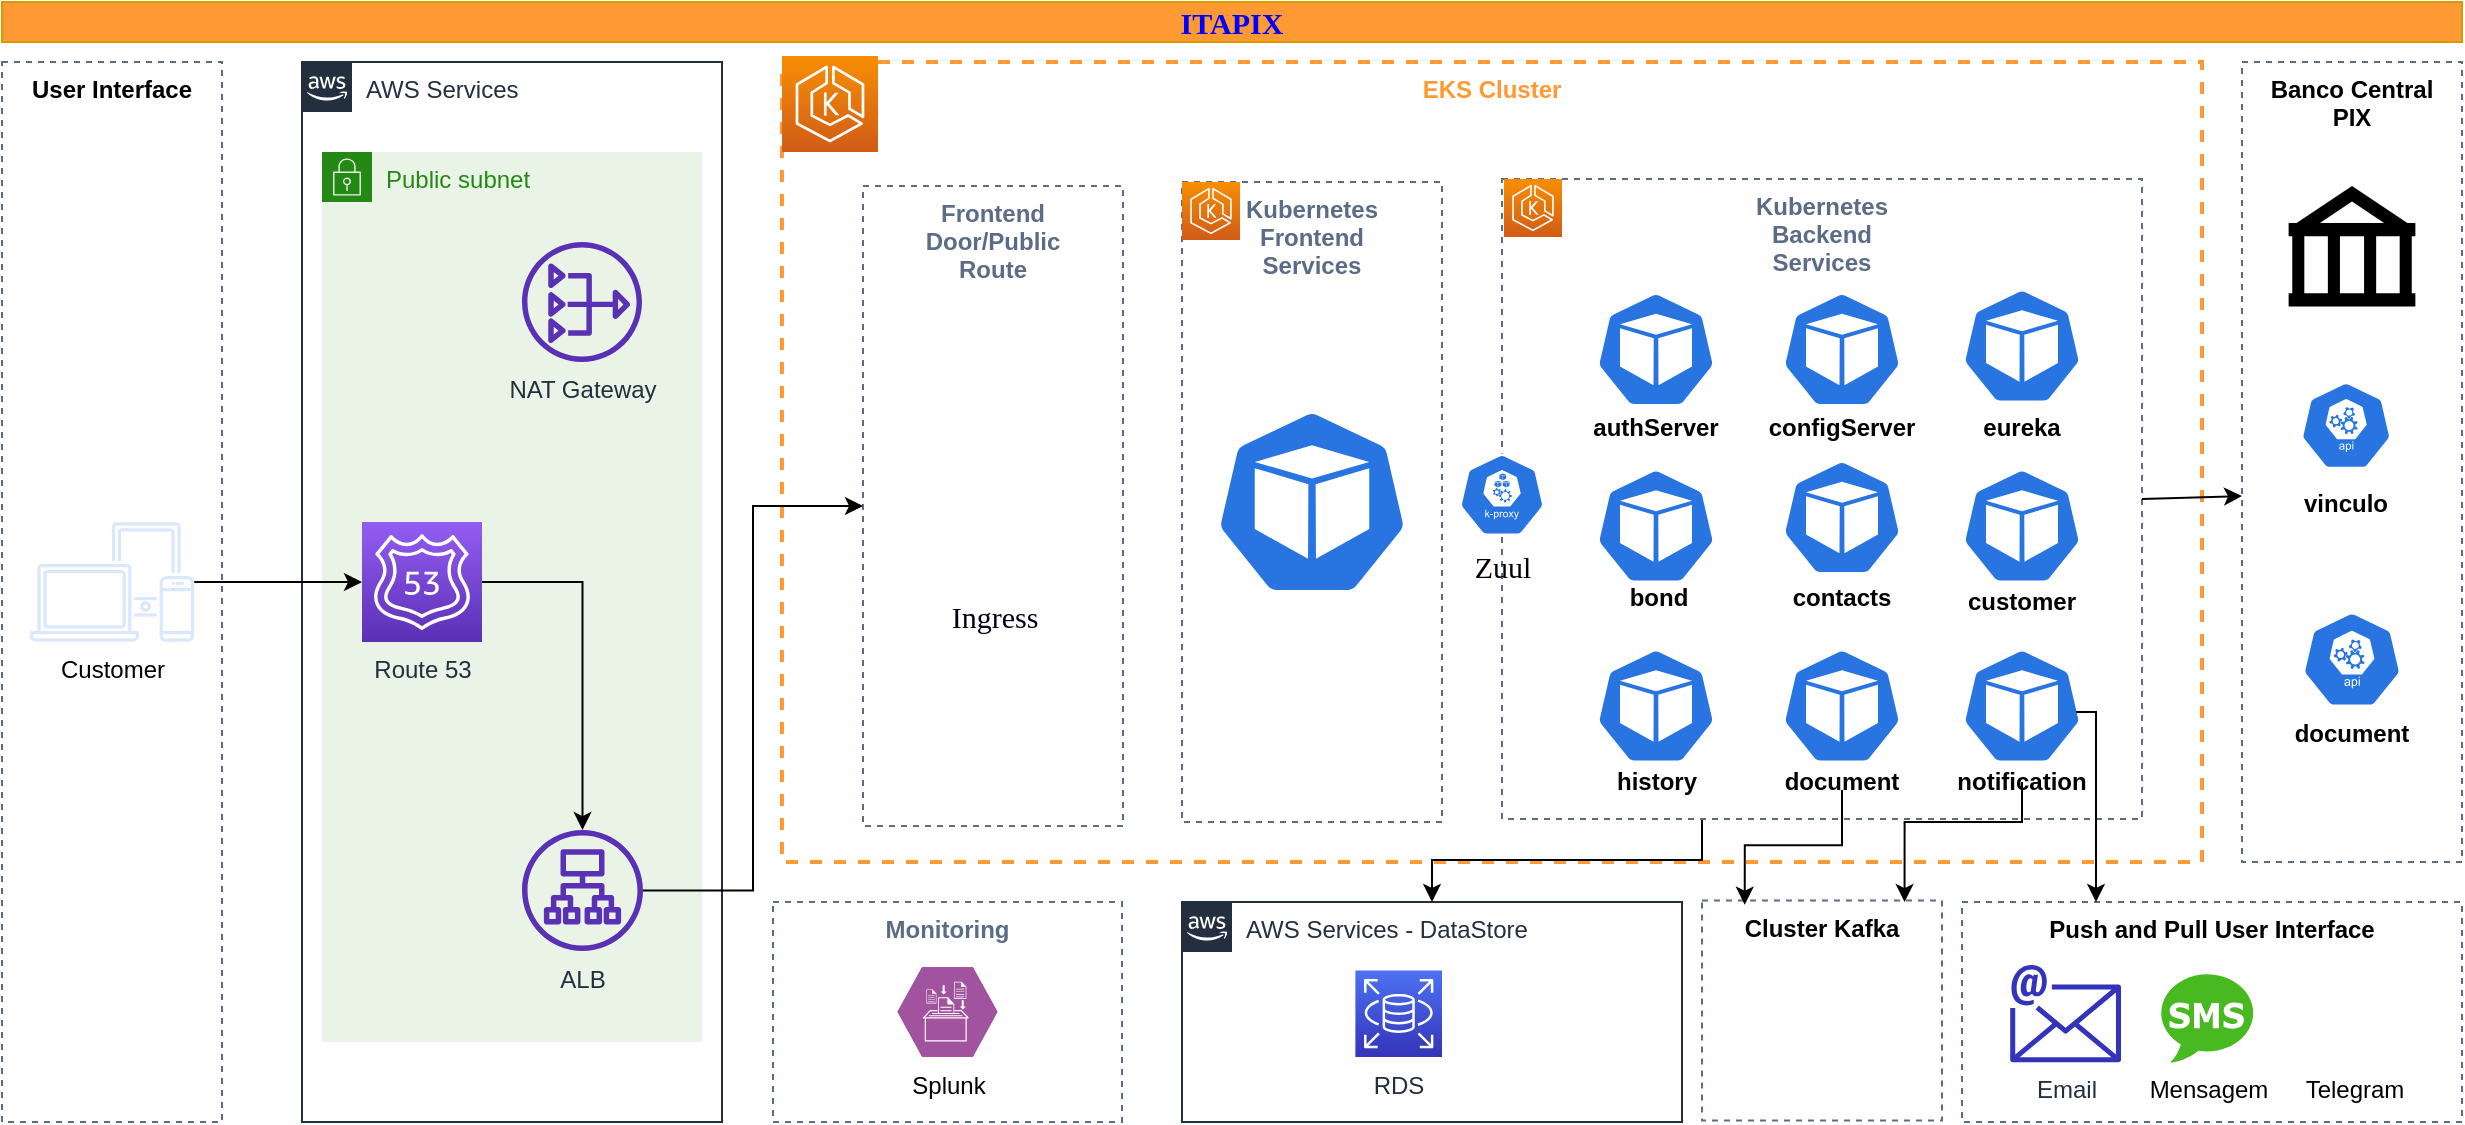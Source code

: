 <mxfile version="13.7.5" type="device" pages="8"><diagram id="3htRMPPEhlNKJ5uuJoXy" name="Architecture Software"><mxGraphModel dx="1368" dy="656" grid="1" gridSize="10" guides="1" tooltips="1" connect="1" arrows="1" fold="1" page="1" pageScale="1" pageWidth="827" pageHeight="1169" math="0" shadow="0"><root><mxCell id="a9bxt0_bGllAxOty4-r3-0"/><mxCell id="a9bxt0_bGllAxOty4-r3-1" parent="a9bxt0_bGllAxOty4-r3-0"/><mxCell id="Q8CpZ2iMSeLkRJPNgWmX-85" value="AWS Services - DataStore" style="points=[[0,0],[0.25,0],[0.5,0],[0.75,0],[1,0],[1,0.25],[1,0.5],[1,0.75],[1,1],[0.75,1],[0.5,1],[0.25,1],[0,1],[0,0.75],[0,0.5],[0,0.25]];outlineConnect=0;gradientColor=none;html=1;whiteSpace=wrap;fontSize=12;fontStyle=0;shape=mxgraph.aws4.group;grIcon=mxgraph.aws4.group_aws_cloud_alt;strokeColor=#232F3E;fillColor=none;verticalAlign=top;align=left;spacingLeft=30;fontColor=#232F3E;dashed=0;" parent="a9bxt0_bGllAxOty4-r3-1" vertex="1"><mxGeometry x="620" y="560" width="250" height="110" as="geometry"/></mxCell><mxCell id="Q8CpZ2iMSeLkRJPNgWmX-1" value="AWS Services" style="points=[[0,0],[0.25,0],[0.5,0],[0.75,0],[1,0],[1,0.25],[1,0.5],[1,0.75],[1,1],[0.75,1],[0.5,1],[0.25,1],[0,1],[0,0.75],[0,0.5],[0,0.25]];outlineConnect=0;gradientColor=none;html=1;whiteSpace=wrap;fontSize=12;fontStyle=0;shape=mxgraph.aws4.group;grIcon=mxgraph.aws4.group_aws_cloud_alt;strokeColor=#232F3E;fillColor=none;verticalAlign=top;align=left;spacingLeft=30;fontColor=#232F3E;dashed=0;" parent="a9bxt0_bGllAxOty4-r3-1" vertex="1"><mxGeometry x="180" y="140" width="210" height="530" as="geometry"/></mxCell><mxCell id="Q8CpZ2iMSeLkRJPNgWmX-11" value="Public subnet" style="points=[[0,0],[0.25,0],[0.5,0],[0.75,0],[1,0],[1,0.25],[1,0.5],[1,0.75],[1,1],[0.75,1],[0.5,1],[0.25,1],[0,1],[0,0.75],[0,0.5],[0,0.25]];outlineConnect=0;gradientColor=none;html=1;whiteSpace=wrap;fontSize=12;fontStyle=0;shape=mxgraph.aws4.group;grIcon=mxgraph.aws4.group_security_group;grStroke=0;strokeColor=#248814;fillColor=#E9F3E6;verticalAlign=top;align=left;spacingLeft=30;fontColor=#248814;dashed=0;" parent="a9bxt0_bGllAxOty4-r3-1" vertex="1"><mxGeometry x="190" y="185" width="190" height="445" as="geometry"/></mxCell><mxCell id="Q8CpZ2iMSeLkRJPNgWmX-6" value="EKS Cluster" style="fillColor=none;dashed=1;verticalAlign=top;fontStyle=1;fontColor=#FF9933;strokeColor=#FF9933;strokeWidth=2;" parent="a9bxt0_bGllAxOty4-r3-1" vertex="1"><mxGeometry x="420" y="140" width="710" height="400" as="geometry"/></mxCell><mxCell id="Diz3AmJy__SHGp-dSrLa-42" value="Banco Central&#xa;PIX" style="fillColor=none;strokeColor=#5A6C86;dashed=1;verticalAlign=top;fontStyle=1;" parent="a9bxt0_bGllAxOty4-r3-1" vertex="1"><mxGeometry x="1150" y="140" width="110" height="400" as="geometry"/></mxCell><mxCell id="OrsRAMCmeZYfEF1QK-yn-13" style="edgeStyle=orthogonalEdgeStyle;rounded=0;orthogonalLoop=1;jettySize=auto;html=1;fontSize=12;fontColor=#000000;" parent="a9bxt0_bGllAxOty4-r3-1" source="Diz3AmJy__SHGp-dSrLa-18" target="Q8CpZ2iMSeLkRJPNgWmX-85" edge="1"><mxGeometry relative="1" as="geometry"><Array as="points"><mxPoint x="880" y="539"/><mxPoint x="745" y="539"/></Array></mxGeometry></mxCell><mxCell id="Diz3AmJy__SHGp-dSrLa-18" value="Kubernetes&#xa;Backend&#xa;Services" style="fillColor=none;strokeColor=#5A6C86;dashed=1;verticalAlign=top;fontStyle=1;fontColor=#5A6C86;" parent="a9bxt0_bGllAxOty4-r3-1" vertex="1"><mxGeometry x="780" y="198.5" width="320" height="320" as="geometry"/></mxCell><mxCell id="Diz3AmJy__SHGp-dSrLa-20" value="User Interface" style="fillColor=none;strokeColor=#5A6C86;dashed=1;verticalAlign=top;fontStyle=1;" parent="a9bxt0_bGllAxOty4-r3-1" vertex="1"><mxGeometry x="30" y="140" width="110" height="530" as="geometry"/></mxCell><mxCell id="Q8CpZ2iMSeLkRJPNgWmX-75" style="edgeStyle=orthogonalEdgeStyle;rounded=0;orthogonalLoop=1;jettySize=auto;html=1;fontSize=12;fontColor=#FF9933;" parent="a9bxt0_bGllAxOty4-r3-1" source="Diz3AmJy__SHGp-dSrLa-21" target="Q8CpZ2iMSeLkRJPNgWmX-7" edge="1"><mxGeometry relative="1" as="geometry"/></mxCell><mxCell id="Diz3AmJy__SHGp-dSrLa-21" value="Customer" style="outlineConnect=0;strokeColor=#6c8ebf;fillColor=#dae8fc;dashed=0;verticalLabelPosition=bottom;verticalAlign=top;align=center;html=1;fontSize=12;fontStyle=0;aspect=fixed;shape=mxgraph.aws4.illustration_devices;pointerEvents=1" parent="a9bxt0_bGllAxOty4-r3-1" vertex="1"><mxGeometry x="43.9" y="370" width="82.19" height="60" as="geometry"/></mxCell><mxCell id="Diz3AmJy__SHGp-dSrLa-22" value="ITAPIX" style="text;html=1;strokeColor=#d79b00;align=center;verticalAlign=middle;whiteSpace=wrap;rounded=0;fillColor=#FF9933;fontColor=#0000FF;fontFamily=Verdana;fontStyle=1;fontSize=15;" parent="a9bxt0_bGllAxOty4-r3-1" vertex="1"><mxGeometry x="30" y="110" width="1230" height="20" as="geometry"/></mxCell><mxCell id="Diz3AmJy__SHGp-dSrLa-24" value="Frontend&#xa;Door/Public&#xa;Route" style="fillColor=none;strokeColor=#5A6C86;dashed=1;verticalAlign=top;fontStyle=1;fontColor=#5A6C86;" parent="a9bxt0_bGllAxOty4-r3-1" vertex="1"><mxGeometry x="460.5" y="202" width="130" height="320" as="geometry"/></mxCell><mxCell id="Diz3AmJy__SHGp-dSrLa-26" value="Kubernetes&#xa;Frontend&#xa;Services" style="fillColor=none;strokeColor=#5A6C86;dashed=1;verticalAlign=top;fontStyle=1;fontColor=#5A6C86;" parent="a9bxt0_bGllAxOty4-r3-1" vertex="1"><mxGeometry x="620" y="200" width="130" height="320" as="geometry"/></mxCell><mxCell id="Diz3AmJy__SHGp-dSrLa-27" value="" style="outlineConnect=0;fontColor=#232F3E;gradientColor=#F78E04;gradientDirection=north;fillColor=#D05C17;strokeColor=#ffffff;dashed=0;verticalLabelPosition=bottom;verticalAlign=top;align=center;html=1;fontSize=12;fontStyle=0;aspect=fixed;shape=mxgraph.aws4.resourceIcon;resIcon=mxgraph.aws4.eks;" parent="a9bxt0_bGllAxOty4-r3-1" vertex="1"><mxGeometry x="620" y="200" width="29" height="29" as="geometry"/></mxCell><mxCell id="Diz3AmJy__SHGp-dSrLa-29" value="Ingress" style="shape=image;html=1;verticalAlign=top;verticalLabelPosition=bottom;labelBackgroundColor=#ffffff;imageAspect=0;aspect=fixed;image=https://cdn1.iconfinder.com/data/icons/hex-ico/128/ingress.png;fillColor=#FF9933;fontFamily=Verdana;fontSize=15;fontColor=#000019;fontStyle=0" parent="a9bxt0_bGllAxOty4-r3-1" vertex="1"><mxGeometry x="481" y="313" width="89" height="89" as="geometry"/></mxCell><mxCell id="Diz3AmJy__SHGp-dSrLa-31" value="" style="html=1;dashed=0;whitespace=wrap;fillColor=#2875E2;strokeColor=#ffffff;points=[[0.005,0.63,0],[0.1,0.2,0],[0.9,0.2,0],[0.5,0,0],[0.995,0.63,0],[0.72,0.99,0],[0.5,1,0],[0.28,0.99,0]];shape=mxgraph.kubernetes.icon;prIcon=pod;fontFamily=Verdana;fontSize=15;fontColor=#0000FF;labelPosition=center;verticalLabelPosition=bottom;align=center;verticalAlign=top;" parent="a9bxt0_bGllAxOty4-r3-1" vertex="1"><mxGeometry x="636.5" y="312.75" width="97" height="94.5" as="geometry"/></mxCell><mxCell id="Diz3AmJy__SHGp-dSrLa-33" value="" style="shape=image;html=1;verticalAlign=top;verticalLabelPosition=bottom;labelBackgroundColor=#ffffff;imageAspect=0;aspect=fixed;image=https://cdn4.iconfinder.com/data/icons/logos-and-brands/512/21_Angular_logo_logos-128.png;fillColor=#FF9933;fontFamily=Verdana;fontSize=15;fontColor=#0000FF;" parent="a9bxt0_bGllAxOty4-r3-1" vertex="1"><mxGeometry x="659" y="350" width="24.5" height="24.5" as="geometry"/></mxCell><mxCell id="Diz3AmJy__SHGp-dSrLa-38" value="Zuul" style="html=1;dashed=0;whitespace=wrap;fillColor=#2875E2;strokeColor=#ffffff;points=[[0.005,0.63,0],[0.1,0.2,0],[0.9,0.2,0],[0.5,0,0],[0.995,0.63,0],[0.72,0.99,0],[0.5,1,0],[0.28,0.99,0]];shape=mxgraph.kubernetes.icon;prIcon=k_proxy;fontFamily=Verdana;fontSize=15;labelPosition=center;verticalLabelPosition=bottom;align=center;verticalAlign=top;fontStyle=0" parent="a9bxt0_bGllAxOty4-r3-1" vertex="1"><mxGeometry x="757.25" y="335.75" width="45.5" height="41.25" as="geometry"/></mxCell><mxCell id="Diz3AmJy__SHGp-dSrLa-39" value="" style="outlineConnect=0;fontColor=#232F3E;gradientColor=#F78E04;gradientDirection=north;fillColor=#D05C17;strokeColor=#ffffff;dashed=0;verticalLabelPosition=bottom;verticalAlign=top;align=center;html=1;fontSize=12;fontStyle=0;aspect=fixed;shape=mxgraph.aws4.resourceIcon;resIcon=mxgraph.aws4.eks;" parent="a9bxt0_bGllAxOty4-r3-1" vertex="1"><mxGeometry x="781" y="198.5" width="29" height="29" as="geometry"/></mxCell><mxCell id="Diz3AmJy__SHGp-dSrLa-41" value="RDS" style="outlineConnect=0;fontColor=#232F3E;gradientColor=#4D72F3;gradientDirection=north;fillColor=#3334B9;strokeColor=#ffffff;dashed=0;verticalLabelPosition=bottom;verticalAlign=top;align=center;html=1;fontSize=12;fontStyle=0;aspect=fixed;shape=mxgraph.aws4.resourceIcon;resIcon=mxgraph.aws4.rds;" parent="a9bxt0_bGllAxOty4-r3-1" vertex="1"><mxGeometry x="706.69" y="594.19" width="43.31" height="43.31" as="geometry"/></mxCell><mxCell id="Diz3AmJy__SHGp-dSrLa-50" value="" style="group" parent="a9bxt0_bGllAxOty4-r3-1" vertex="1" connectable="0"><mxGeometry x="827" y="241.75" width="60" height="84" as="geometry"/></mxCell><mxCell id="Diz3AmJy__SHGp-dSrLa-49" value="" style="group" parent="Diz3AmJy__SHGp-dSrLa-50" vertex="1" connectable="0"><mxGeometry width="60" height="84" as="geometry"/></mxCell><mxCell id="Diz3AmJy__SHGp-dSrLa-44" value="" style="html=1;dashed=0;whitespace=wrap;fillColor=#2875E2;strokeColor=#ffffff;points=[[0.005,0.63,0],[0.1,0.2,0],[0.9,0.2,0],[0.5,0,0],[0.995,0.63,0],[0.72,0.99,0],[0.5,1,0],[0.28,0.99,0]];shape=mxgraph.kubernetes.icon;prIcon=pod;fontFamily=Verdana;fontSize=12;labelPosition=center;verticalLabelPosition=bottom;align=center;verticalAlign=top;" parent="Diz3AmJy__SHGp-dSrLa-49" vertex="1"><mxGeometry width="60" height="84" as="geometry"/></mxCell><mxCell id="Diz3AmJy__SHGp-dSrLa-45" value="" style="shape=image;html=1;verticalAlign=top;verticalLabelPosition=bottom;labelBackgroundColor=#ffffff;imageAspect=0;aspect=fixed;image=https://cdn3.iconfinder.com/data/icons/spring-23/32/leaf-spring-plant-ecology-green-128.png;fillColor=#FF9933;fontFamily=Verdana;fontSize=15;fontColor=#000019;" parent="Diz3AmJy__SHGp-dSrLa-49" vertex="1"><mxGeometry x="11" y="35" width="20" height="20" as="geometry"/></mxCell><mxCell id="Diz3AmJy__SHGp-dSrLa-43" value="" style="shape=image;html=1;verticalAlign=top;verticalLabelPosition=bottom;labelBackgroundColor=#ffffff;imageAspect=0;aspect=fixed;image=https://cdn3.iconfinder.com/data/icons/spring-23/32/leaf-spring-plant-ecology-green-128.png;fillColor=#FF9933;fontFamily=Verdana;fontSize=15;fontColor=#000019;" parent="Diz3AmJy__SHGp-dSrLa-50" vertex="1"><mxGeometry x="30" y="34.75" width="20" height="20" as="geometry"/></mxCell><mxCell id="Diz3AmJy__SHGp-dSrLa-62" value="Monitoring" style="fillColor=none;strokeColor=#5A6C86;dashed=1;verticalAlign=top;fontStyle=1;fontColor=#5A6C86;" parent="a9bxt0_bGllAxOty4-r3-1" vertex="1"><mxGeometry x="415.5" y="560" width="174.5" height="110" as="geometry"/></mxCell><mxCell id="5Xdjf2e94wnb4T_UXsaN-0" value="Splunk&lt;br&gt;" style="verticalLabelPosition=bottom;html=1;fillColor=#A153A0;strokeColor=#ffffff;verticalAlign=top;align=center;points=[[0,0.5,0],[0.125,0.25,0],[0.25,0,0],[0.5,0,0],[0.75,0,0],[0.875,0.25,0],[1,0.5,0],[0.875,0.75,0],[0.75,1,0],[0.5,1,0],[0.125,0.75,0]];pointerEvents=1;shape=mxgraph.cisco_safe.compositeIcon;bgIcon=mxgraph.cisco_safe.design.blank_device;resIcon=mxgraph.cisco_safe.design.log_collector;" parent="a9bxt0_bGllAxOty4-r3-1" vertex="1"><mxGeometry x="477.75" y="592.5" width="50" height="45" as="geometry"/></mxCell><mxCell id="Q8CpZ2iMSeLkRJPNgWmX-5" value="" style="outlineConnect=0;fontColor=#232F3E;gradientColor=#F78E04;gradientDirection=north;fillColor=#D05C17;strokeColor=#ffffff;dashed=0;verticalLabelPosition=bottom;verticalAlign=top;align=center;html=1;fontSize=12;fontStyle=0;aspect=fixed;shape=mxgraph.aws4.resourceIcon;resIcon=mxgraph.aws4.eks;" parent="a9bxt0_bGllAxOty4-r3-1" vertex="1"><mxGeometry x="420" y="137" width="48" height="48" as="geometry"/></mxCell><mxCell id="Q8CpZ2iMSeLkRJPNgWmX-76" style="edgeStyle=orthogonalEdgeStyle;rounded=0;orthogonalLoop=1;jettySize=auto;html=1;fontSize=12;fontColor=#FF9933;" parent="a9bxt0_bGllAxOty4-r3-1" source="Q8CpZ2iMSeLkRJPNgWmX-7" target="Q8CpZ2iMSeLkRJPNgWmX-9" edge="1"><mxGeometry relative="1" as="geometry"/></mxCell><mxCell id="Q8CpZ2iMSeLkRJPNgWmX-7" value="Route 53" style="outlineConnect=0;fontColor=#232F3E;gradientColor=#945DF2;gradientDirection=north;fillColor=#5A30B5;strokeColor=#ffffff;dashed=0;verticalLabelPosition=bottom;verticalAlign=top;align=center;html=1;fontSize=12;fontStyle=0;aspect=fixed;shape=mxgraph.aws4.resourceIcon;resIcon=mxgraph.aws4.route_53;" parent="a9bxt0_bGllAxOty4-r3-1" vertex="1"><mxGeometry x="210" y="370" width="60" height="60" as="geometry"/></mxCell><mxCell id="Q8CpZ2iMSeLkRJPNgWmX-8" value="NAT Gateway" style="outlineConnect=0;fontColor=#232F3E;gradientColor=none;fillColor=#5A30B5;strokeColor=none;dashed=0;verticalLabelPosition=bottom;verticalAlign=top;align=center;html=1;fontSize=12;fontStyle=0;aspect=fixed;pointerEvents=1;shape=mxgraph.aws4.nat_gateway;" parent="a9bxt0_bGllAxOty4-r3-1" vertex="1"><mxGeometry x="290" y="230" width="60" height="60" as="geometry"/></mxCell><mxCell id="Q8CpZ2iMSeLkRJPNgWmX-83" style="edgeStyle=orthogonalEdgeStyle;rounded=0;orthogonalLoop=1;jettySize=auto;html=1;entryX=0;entryY=0.5;entryDx=0;entryDy=0;fontSize=12;fontColor=#FF9933;" parent="a9bxt0_bGllAxOty4-r3-1" source="Q8CpZ2iMSeLkRJPNgWmX-9" target="Diz3AmJy__SHGp-dSrLa-24" edge="1"><mxGeometry relative="1" as="geometry"/></mxCell><mxCell id="Q8CpZ2iMSeLkRJPNgWmX-9" value="ALB" style="outlineConnect=0;fontColor=#232F3E;gradientColor=none;fillColor=#5A30B5;strokeColor=none;dashed=0;verticalLabelPosition=bottom;verticalAlign=top;align=center;html=1;fontSize=12;fontStyle=0;aspect=fixed;pointerEvents=1;shape=mxgraph.aws4.application_load_balancer;" parent="a9bxt0_bGllAxOty4-r3-1" vertex="1"><mxGeometry x="290" y="524" width="60.5" height="60.5" as="geometry"/></mxCell><mxCell id="Q8CpZ2iMSeLkRJPNgWmX-13" value="" style="shape=image;html=1;verticalAlign=top;verticalLabelPosition=bottom;labelBackgroundColor=#ffffff;imageAspect=0;aspect=fixed;image=https://cdn4.iconfinder.com/data/icons/logos-brands-5/24/nginx-128.png;strokeColor=#FF9933;fontColor=#FF9933;" parent="a9bxt0_bGllAxOty4-r3-1" vertex="1"><mxGeometry x="688" y="351" width="26" height="26" as="geometry"/></mxCell><mxCell id="Q8CpZ2iMSeLkRJPNgWmX-37" value="" style="group" parent="a9bxt0_bGllAxOty4-r3-1" vertex="1" connectable="0"><mxGeometry x="1010" y="240" width="60" height="84" as="geometry"/></mxCell><mxCell id="Q8CpZ2iMSeLkRJPNgWmX-38" value="" style="group" parent="Q8CpZ2iMSeLkRJPNgWmX-37" vertex="1" connectable="0"><mxGeometry width="60" height="84" as="geometry"/></mxCell><mxCell id="Q8CpZ2iMSeLkRJPNgWmX-39" value="" style="html=1;dashed=0;whitespace=wrap;fillColor=#2875E2;strokeColor=#ffffff;points=[[0.005,0.63,0],[0.1,0.2,0],[0.9,0.2,0],[0.5,0,0],[0.995,0.63,0],[0.72,0.99,0],[0.5,1,0],[0.28,0.99,0]];shape=mxgraph.kubernetes.icon;prIcon=pod;fontFamily=Verdana;fontSize=12;fontColor=#0000FF;labelPosition=center;verticalLabelPosition=bottom;align=center;verticalAlign=top;" parent="Q8CpZ2iMSeLkRJPNgWmX-38" vertex="1"><mxGeometry width="60" height="84" as="geometry"/></mxCell><mxCell id="Q8CpZ2iMSeLkRJPNgWmX-40" value="" style="shape=image;html=1;verticalAlign=top;verticalLabelPosition=bottom;labelBackgroundColor=#ffffff;imageAspect=0;aspect=fixed;image=https://cdn3.iconfinder.com/data/icons/spring-23/32/leaf-spring-plant-ecology-green-128.png;fillColor=#FF9933;fontFamily=Verdana;fontSize=15;fontColor=#000019;" parent="Q8CpZ2iMSeLkRJPNgWmX-38" vertex="1"><mxGeometry x="11" y="35" width="20" height="20" as="geometry"/></mxCell><mxCell id="Q8CpZ2iMSeLkRJPNgWmX-41" value="" style="shape=image;html=1;verticalAlign=top;verticalLabelPosition=bottom;labelBackgroundColor=#ffffff;imageAspect=0;aspect=fixed;image=https://cdn3.iconfinder.com/data/icons/spring-23/32/leaf-spring-plant-ecology-green-128.png;fillColor=#FF9933;fontFamily=Verdana;fontSize=15;fontColor=#000019;" parent="Q8CpZ2iMSeLkRJPNgWmX-37" vertex="1"><mxGeometry x="30" y="34.75" width="20" height="20" as="geometry"/></mxCell><mxCell id="Q8CpZ2iMSeLkRJPNgWmX-42" value="" style="group" parent="a9bxt0_bGllAxOty4-r3-1" vertex="1" connectable="0"><mxGeometry x="920" y="241.75" width="60" height="84" as="geometry"/></mxCell><mxCell id="Q8CpZ2iMSeLkRJPNgWmX-43" value="" style="group" parent="Q8CpZ2iMSeLkRJPNgWmX-42" vertex="1" connectable="0"><mxGeometry width="60" height="84" as="geometry"/></mxCell><mxCell id="Q8CpZ2iMSeLkRJPNgWmX-44" value="" style="html=1;dashed=0;whitespace=wrap;fillColor=#2875E2;strokeColor=#ffffff;points=[[0.005,0.63,0],[0.1,0.2,0],[0.9,0.2,0],[0.5,0,0],[0.995,0.63,0],[0.72,0.99,0],[0.5,1,0],[0.28,0.99,0]];shape=mxgraph.kubernetes.icon;prIcon=pod;fontFamily=Verdana;fontSize=12;fontColor=#0000FF;labelPosition=center;verticalLabelPosition=bottom;align=center;verticalAlign=top;" parent="Q8CpZ2iMSeLkRJPNgWmX-43" vertex="1"><mxGeometry width="60" height="84" as="geometry"/></mxCell><mxCell id="Q8CpZ2iMSeLkRJPNgWmX-45" value="" style="shape=image;html=1;verticalAlign=top;verticalLabelPosition=bottom;labelBackgroundColor=#ffffff;imageAspect=0;aspect=fixed;image=https://cdn3.iconfinder.com/data/icons/spring-23/32/leaf-spring-plant-ecology-green-128.png;fillColor=#FF9933;fontFamily=Verdana;fontSize=15;fontColor=#000019;" parent="Q8CpZ2iMSeLkRJPNgWmX-43" vertex="1"><mxGeometry x="11" y="35" width="20" height="20" as="geometry"/></mxCell><mxCell id="Q8CpZ2iMSeLkRJPNgWmX-46" value="" style="shape=image;html=1;verticalAlign=top;verticalLabelPosition=bottom;labelBackgroundColor=#ffffff;imageAspect=0;aspect=fixed;image=https://cdn3.iconfinder.com/data/icons/spring-23/32/leaf-spring-plant-ecology-green-128.png;fillColor=#FF9933;fontFamily=Verdana;fontSize=15;fontColor=#000019;" parent="Q8CpZ2iMSeLkRJPNgWmX-42" vertex="1"><mxGeometry x="30" y="34.75" width="20" height="20" as="geometry"/></mxCell><mxCell id="Q8CpZ2iMSeLkRJPNgWmX-48" value="" style="group" parent="a9bxt0_bGllAxOty4-r3-1" vertex="1" connectable="0"><mxGeometry x="1010" y="330" width="60" height="84" as="geometry"/></mxCell><mxCell id="Q8CpZ2iMSeLkRJPNgWmX-49" value="" style="group" parent="Q8CpZ2iMSeLkRJPNgWmX-48" vertex="1" connectable="0"><mxGeometry width="60" height="84" as="geometry"/></mxCell><mxCell id="Q8CpZ2iMSeLkRJPNgWmX-50" value="" style="html=1;dashed=0;whitespace=wrap;fillColor=#2875E2;strokeColor=#ffffff;points=[[0.005,0.63,0],[0.1,0.2,0],[0.9,0.2,0],[0.5,0,0],[0.995,0.63,0],[0.72,0.99,0],[0.5,1,0],[0.28,0.99,0]];shape=mxgraph.kubernetes.icon;prIcon=pod;fontFamily=Verdana;fontSize=12;fontColor=#0000FF;labelPosition=center;verticalLabelPosition=bottom;align=center;verticalAlign=top;" parent="Q8CpZ2iMSeLkRJPNgWmX-49" vertex="1"><mxGeometry width="60" height="84" as="geometry"/></mxCell><mxCell id="Q8CpZ2iMSeLkRJPNgWmX-51" value="" style="shape=image;html=1;verticalAlign=top;verticalLabelPosition=bottom;labelBackgroundColor=#ffffff;imageAspect=0;aspect=fixed;image=https://cdn3.iconfinder.com/data/icons/spring-23/32/leaf-spring-plant-ecology-green-128.png;fillColor=#FF9933;fontFamily=Verdana;fontSize=15;fontColor=#000019;" parent="Q8CpZ2iMSeLkRJPNgWmX-49" vertex="1"><mxGeometry x="11" y="35" width="20" height="20" as="geometry"/></mxCell><mxCell id="Q8CpZ2iMSeLkRJPNgWmX-52" value="" style="shape=image;html=1;verticalAlign=top;verticalLabelPosition=bottom;labelBackgroundColor=#ffffff;imageAspect=0;aspect=fixed;image=https://cdn3.iconfinder.com/data/icons/spring-23/32/leaf-spring-plant-ecology-green-128.png;fillColor=#FF9933;fontFamily=Verdana;fontSize=15;fontColor=#000019;" parent="Q8CpZ2iMSeLkRJPNgWmX-48" vertex="1"><mxGeometry x="30" y="34.75" width="20" height="20" as="geometry"/></mxCell><mxCell id="Q8CpZ2iMSeLkRJPNgWmX-53" value="" style="group" parent="a9bxt0_bGllAxOty4-r3-1" vertex="1" connectable="0"><mxGeometry x="827" y="330" width="60" height="84" as="geometry"/></mxCell><mxCell id="Q8CpZ2iMSeLkRJPNgWmX-54" value="" style="group" parent="Q8CpZ2iMSeLkRJPNgWmX-53" vertex="1" connectable="0"><mxGeometry width="60" height="84" as="geometry"/></mxCell><mxCell id="Q8CpZ2iMSeLkRJPNgWmX-55" value="" style="html=1;dashed=0;whitespace=wrap;fillColor=#2875E2;strokeColor=#ffffff;points=[[0.005,0.63,0],[0.1,0.2,0],[0.9,0.2,0],[0.5,0,0],[0.995,0.63,0],[0.72,0.99,0],[0.5,1,0],[0.28,0.99,0]];shape=mxgraph.kubernetes.icon;prIcon=pod;fontFamily=Verdana;fontSize=12;fontColor=#0000FF;labelPosition=center;verticalLabelPosition=bottom;align=center;verticalAlign=top;" parent="Q8CpZ2iMSeLkRJPNgWmX-54" vertex="1"><mxGeometry width="60" height="84" as="geometry"/></mxCell><mxCell id="Q8CpZ2iMSeLkRJPNgWmX-56" value="" style="shape=image;html=1;verticalAlign=top;verticalLabelPosition=bottom;labelBackgroundColor=#ffffff;imageAspect=0;aspect=fixed;image=https://cdn3.iconfinder.com/data/icons/spring-23/32/leaf-spring-plant-ecology-green-128.png;fillColor=#FF9933;fontFamily=Verdana;fontSize=15;fontColor=#000019;" parent="Q8CpZ2iMSeLkRJPNgWmX-54" vertex="1"><mxGeometry x="11" y="35" width="20" height="20" as="geometry"/></mxCell><mxCell id="Q8CpZ2iMSeLkRJPNgWmX-57" value="" style="shape=image;html=1;verticalAlign=top;verticalLabelPosition=bottom;labelBackgroundColor=#ffffff;imageAspect=0;aspect=fixed;image=https://cdn3.iconfinder.com/data/icons/spring-23/32/leaf-spring-plant-ecology-green-128.png;fillColor=#FF9933;fontFamily=Verdana;fontSize=15;fontColor=#000019;" parent="Q8CpZ2iMSeLkRJPNgWmX-53" vertex="1"><mxGeometry x="30" y="34.75" width="20" height="20" as="geometry"/></mxCell><mxCell id="Q8CpZ2iMSeLkRJPNgWmX-58" value="" style="group" parent="a9bxt0_bGllAxOty4-r3-1" vertex="1" connectable="0"><mxGeometry x="920" y="420" width="60" height="84" as="geometry"/></mxCell><mxCell id="Q8CpZ2iMSeLkRJPNgWmX-59" value="" style="group" parent="Q8CpZ2iMSeLkRJPNgWmX-58" vertex="1" connectable="0"><mxGeometry width="60" height="84" as="geometry"/></mxCell><mxCell id="Q8CpZ2iMSeLkRJPNgWmX-60" value="" style="html=1;dashed=0;whitespace=wrap;fillColor=#2875E2;strokeColor=#ffffff;points=[[0.005,0.63,0],[0.1,0.2,0],[0.9,0.2,0],[0.5,0,0],[0.995,0.63,0],[0.72,0.99,0],[0.5,1,0],[0.28,0.99,0]];shape=mxgraph.kubernetes.icon;prIcon=pod;fontFamily=Verdana;fontSize=12;fontColor=#0000FF;labelPosition=center;verticalLabelPosition=bottom;align=center;verticalAlign=top;" parent="Q8CpZ2iMSeLkRJPNgWmX-59" vertex="1"><mxGeometry width="60" height="84" as="geometry"/></mxCell><mxCell id="Q8CpZ2iMSeLkRJPNgWmX-61" value="" style="shape=image;html=1;verticalAlign=top;verticalLabelPosition=bottom;labelBackgroundColor=#ffffff;imageAspect=0;aspect=fixed;image=https://cdn3.iconfinder.com/data/icons/spring-23/32/leaf-spring-plant-ecology-green-128.png;fillColor=#FF9933;fontFamily=Verdana;fontSize=15;fontColor=#000019;" parent="Q8CpZ2iMSeLkRJPNgWmX-59" vertex="1"><mxGeometry x="11" y="35" width="20" height="20" as="geometry"/></mxCell><mxCell id="Q8CpZ2iMSeLkRJPNgWmX-62" value="" style="shape=image;html=1;verticalAlign=top;verticalLabelPosition=bottom;labelBackgroundColor=#ffffff;imageAspect=0;aspect=fixed;image=https://cdn3.iconfinder.com/data/icons/spring-23/32/leaf-spring-plant-ecology-green-128.png;fillColor=#FF9933;fontFamily=Verdana;fontSize=15;fontColor=#000019;" parent="Q8CpZ2iMSeLkRJPNgWmX-58" vertex="1"><mxGeometry x="30" y="34.75" width="20" height="20" as="geometry"/></mxCell><mxCell id="Q8CpZ2iMSeLkRJPNgWmX-64" value="" style="group" parent="a9bxt0_bGllAxOty4-r3-1" vertex="1" connectable="0"><mxGeometry x="920" y="325.75" width="60" height="84" as="geometry"/></mxCell><mxCell id="Q8CpZ2iMSeLkRJPNgWmX-65" value="" style="group" parent="Q8CpZ2iMSeLkRJPNgWmX-64" vertex="1" connectable="0"><mxGeometry width="60" height="84" as="geometry"/></mxCell><mxCell id="Q8CpZ2iMSeLkRJPNgWmX-66" value="" style="html=1;dashed=0;whitespace=wrap;fillColor=#2875E2;strokeColor=#ffffff;points=[[0.005,0.63,0],[0.1,0.2,0],[0.9,0.2,0],[0.5,0,0],[0.995,0.63,0],[0.72,0.99,0],[0.5,1,0],[0.28,0.99,0]];shape=mxgraph.kubernetes.icon;prIcon=pod;fontFamily=Verdana;fontSize=12;fontColor=#0000FF;labelPosition=center;verticalLabelPosition=bottom;align=center;verticalAlign=top;" parent="Q8CpZ2iMSeLkRJPNgWmX-65" vertex="1"><mxGeometry width="60" height="84" as="geometry"/></mxCell><mxCell id="Q8CpZ2iMSeLkRJPNgWmX-67" value="" style="shape=image;html=1;verticalAlign=top;verticalLabelPosition=bottom;labelBackgroundColor=#ffffff;imageAspect=0;aspect=fixed;image=https://cdn3.iconfinder.com/data/icons/spring-23/32/leaf-spring-plant-ecology-green-128.png;fillColor=#FF9933;fontFamily=Verdana;fontSize=15;fontColor=#000019;" parent="Q8CpZ2iMSeLkRJPNgWmX-65" vertex="1"><mxGeometry x="11" y="35" width="20" height="20" as="geometry"/></mxCell><mxCell id="Q8CpZ2iMSeLkRJPNgWmX-68" value="" style="shape=image;html=1;verticalAlign=top;verticalLabelPosition=bottom;labelBackgroundColor=#ffffff;imageAspect=0;aspect=fixed;image=https://cdn3.iconfinder.com/data/icons/spring-23/32/leaf-spring-plant-ecology-green-128.png;fillColor=#FF9933;fontFamily=Verdana;fontSize=15;fontColor=#000019;" parent="Q8CpZ2iMSeLkRJPNgWmX-64" vertex="1"><mxGeometry x="30" y="34.75" width="20" height="20" as="geometry"/></mxCell><mxCell id="Q8CpZ2iMSeLkRJPNgWmX-69" value="" style="group" parent="a9bxt0_bGllAxOty4-r3-1" vertex="1" connectable="0"><mxGeometry x="827" y="420" width="60" height="84" as="geometry"/></mxCell><mxCell id="Q8CpZ2iMSeLkRJPNgWmX-70" value="" style="group" parent="Q8CpZ2iMSeLkRJPNgWmX-69" vertex="1" connectable="0"><mxGeometry width="60" height="84" as="geometry"/></mxCell><mxCell id="Q8CpZ2iMSeLkRJPNgWmX-71" value="" style="html=1;dashed=0;whitespace=wrap;fillColor=#2875E2;strokeColor=#ffffff;points=[[0.005,0.63,0],[0.1,0.2,0],[0.9,0.2,0],[0.5,0,0],[0.995,0.63,0],[0.72,0.99,0],[0.5,1,0],[0.28,0.99,0]];shape=mxgraph.kubernetes.icon;prIcon=pod;fontFamily=Verdana;fontSize=12;fontColor=#0000FF;labelPosition=center;verticalLabelPosition=bottom;align=center;verticalAlign=top;" parent="Q8CpZ2iMSeLkRJPNgWmX-70" vertex="1"><mxGeometry width="60" height="84" as="geometry"/></mxCell><mxCell id="Q8CpZ2iMSeLkRJPNgWmX-72" value="" style="shape=image;html=1;verticalAlign=top;verticalLabelPosition=bottom;labelBackgroundColor=#ffffff;imageAspect=0;aspect=fixed;image=https://cdn3.iconfinder.com/data/icons/spring-23/32/leaf-spring-plant-ecology-green-128.png;fillColor=#FF9933;fontFamily=Verdana;fontSize=15;fontColor=#000019;" parent="Q8CpZ2iMSeLkRJPNgWmX-70" vertex="1"><mxGeometry x="11" y="35" width="20" height="20" as="geometry"/></mxCell><mxCell id="Q8CpZ2iMSeLkRJPNgWmX-73" value="" style="shape=image;html=1;verticalAlign=top;verticalLabelPosition=bottom;labelBackgroundColor=#ffffff;imageAspect=0;aspect=fixed;image=https://cdn3.iconfinder.com/data/icons/spring-23/32/leaf-spring-plant-ecology-green-128.png;fillColor=#FF9933;fontFamily=Verdana;fontSize=15;fontColor=#000019;" parent="Q8CpZ2iMSeLkRJPNgWmX-69" vertex="1"><mxGeometry x="30" y="34.75" width="20" height="20" as="geometry"/></mxCell><mxCell id="PezVV34zp0ALt8h6cL5K-0" value="" style="group" parent="a9bxt0_bGllAxOty4-r3-1" vertex="1" connectable="0"><mxGeometry x="1010" y="420" width="60" height="84" as="geometry"/></mxCell><mxCell id="PezVV34zp0ALt8h6cL5K-1" value="" style="group" parent="PezVV34zp0ALt8h6cL5K-0" vertex="1" connectable="0"><mxGeometry width="60" height="84" as="geometry"/></mxCell><mxCell id="PezVV34zp0ALt8h6cL5K-2" value="" style="html=1;dashed=0;whitespace=wrap;fillColor=#2875E2;strokeColor=#ffffff;points=[[0.005,0.63,0],[0.1,0.2,0],[0.9,0.2,0],[0.5,0,0],[0.995,0.63,0],[0.72,0.99,0],[0.5,1,0],[0.28,0.99,0]];shape=mxgraph.kubernetes.icon;prIcon=pod;fontFamily=Verdana;fontSize=12;fontColor=#0000FF;labelPosition=center;verticalLabelPosition=bottom;align=center;verticalAlign=top;" parent="PezVV34zp0ALt8h6cL5K-1" vertex="1"><mxGeometry width="60" height="84" as="geometry"/></mxCell><mxCell id="PezVV34zp0ALt8h6cL5K-3" value="" style="shape=image;html=1;verticalAlign=top;verticalLabelPosition=bottom;labelBackgroundColor=#ffffff;imageAspect=0;aspect=fixed;image=https://cdn3.iconfinder.com/data/icons/spring-23/32/leaf-spring-plant-ecology-green-128.png;fillColor=#FF9933;fontFamily=Verdana;fontSize=15;fontColor=#000019;" parent="PezVV34zp0ALt8h6cL5K-1" vertex="1"><mxGeometry x="11" y="35" width="20" height="20" as="geometry"/></mxCell><mxCell id="PezVV34zp0ALt8h6cL5K-4" value="" style="shape=image;html=1;verticalAlign=top;verticalLabelPosition=bottom;labelBackgroundColor=#ffffff;imageAspect=0;aspect=fixed;image=https://cdn3.iconfinder.com/data/icons/spring-23/32/leaf-spring-plant-ecology-green-128.png;fillColor=#FF9933;fontFamily=Verdana;fontSize=15;fontColor=#000019;" parent="PezVV34zp0ALt8h6cL5K-0" vertex="1"><mxGeometry x="30" y="34.75" width="20" height="20" as="geometry"/></mxCell><mxCell id="21fuf5dhYzStXqPH3RU8-0" value="authServer" style="text;html=1;strokeColor=none;fillColor=none;align=center;verticalAlign=middle;whiteSpace=wrap;rounded=0;fontSize=12;fontStyle=1" parent="a9bxt0_bGllAxOty4-r3-1" vertex="1"><mxGeometry x="837" y="312.75" width="40" height="20" as="geometry"/></mxCell><mxCell id="21fuf5dhYzStXqPH3RU8-1" value="configServer" style="text;html=1;strokeColor=none;fillColor=none;align=center;verticalAlign=middle;whiteSpace=wrap;rounded=0;fontSize=12;fontStyle=1" parent="a9bxt0_bGllAxOty4-r3-1" vertex="1"><mxGeometry x="930" y="312.75" width="40" height="20" as="geometry"/></mxCell><mxCell id="21fuf5dhYzStXqPH3RU8-2" value="eureka" style="text;html=1;strokeColor=none;fillColor=none;align=center;verticalAlign=middle;whiteSpace=wrap;rounded=0;fontSize=12;fontStyle=1" parent="a9bxt0_bGllAxOty4-r3-1" vertex="1"><mxGeometry x="1020" y="312.75" width="40" height="20" as="geometry"/></mxCell><mxCell id="21fuf5dhYzStXqPH3RU8-3" value="bond" style="text;html=1;strokeColor=none;fillColor=none;align=center;verticalAlign=middle;whiteSpace=wrap;rounded=0;fontSize=12;fontStyle=1" parent="a9bxt0_bGllAxOty4-r3-1" vertex="1"><mxGeometry x="837" y="397.5" width="43" height="20" as="geometry"/></mxCell><mxCell id="21fuf5dhYzStXqPH3RU8-5" value="contacts" style="text;html=1;strokeColor=none;fillColor=none;align=center;verticalAlign=middle;whiteSpace=wrap;rounded=0;fontSize=12;fontStyle=1" parent="a9bxt0_bGllAxOty4-r3-1" vertex="1"><mxGeometry x="930" y="397.5" width="40" height="20" as="geometry"/></mxCell><mxCell id="21fuf5dhYzStXqPH3RU8-7" value="customer" style="text;html=1;strokeColor=none;fillColor=none;align=center;verticalAlign=middle;whiteSpace=wrap;rounded=0;fontSize=12;fontStyle=1" parent="a9bxt0_bGllAxOty4-r3-1" vertex="1"><mxGeometry x="1020" y="400" width="40" height="20" as="geometry"/></mxCell><mxCell id="21fuf5dhYzStXqPH3RU8-8" value="history" style="text;html=1;strokeColor=none;fillColor=none;align=center;verticalAlign=middle;whiteSpace=wrap;rounded=0;fontSize=12;fontStyle=1" parent="a9bxt0_bGllAxOty4-r3-1" vertex="1"><mxGeometry x="835.5" y="490" width="43" height="20" as="geometry"/></mxCell><mxCell id="-QM8i6PVbre7B0fmQ1_W-13" style="edgeStyle=orthogonalEdgeStyle;rounded=0;orthogonalLoop=1;jettySize=auto;html=1;entryX=0.844;entryY=0.007;entryDx=0;entryDy=0;entryPerimeter=0;" edge="1" parent="a9bxt0_bGllAxOty4-r3-1" target="-QM8i6PVbre7B0fmQ1_W-0"><mxGeometry relative="1" as="geometry"><mxPoint x="1040" y="500" as="sourcePoint"/><Array as="points"><mxPoint x="1040" y="520"/><mxPoint x="981" y="520"/></Array></mxGeometry></mxCell><mxCell id="21fuf5dhYzStXqPH3RU8-9" value="notification" style="text;html=1;strokeColor=none;fillColor=none;align=center;verticalAlign=middle;whiteSpace=wrap;rounded=0;fontSize=12;fontStyle=1" parent="a9bxt0_bGllAxOty4-r3-1" vertex="1"><mxGeometry x="1020" y="490" width="40" height="20" as="geometry"/></mxCell><mxCell id="21fuf5dhYzStXqPH3RU8-11" value="document" style="text;html=1;strokeColor=none;fillColor=none;align=center;verticalAlign=middle;whiteSpace=wrap;rounded=0;fontSize=12;fontStyle=1" parent="a9bxt0_bGllAxOty4-r3-1" vertex="1"><mxGeometry x="930" y="490" width="40" height="20" as="geometry"/></mxCell><mxCell id="OrsRAMCmeZYfEF1QK-yn-1" value="" style="html=1;dashed=0;whitespace=wrap;fillColor=#2875E2;strokeColor=#ffffff;points=[[0.005,0.63,0],[0.1,0.2,0],[0.9,0.2,0],[0.5,0,0],[0.995,0.63,0],[0.72,0.99,0],[0.5,1,0],[0.28,0.99,0]];shape=mxgraph.kubernetes.icon;prIcon=api;fontSize=12;fontColor=#000000;" parent="a9bxt0_bGllAxOty4-r3-1" vertex="1"><mxGeometry x="1179.17" y="299.75" width="45.83" height="44" as="geometry"/></mxCell><mxCell id="OrsRAMCmeZYfEF1QK-yn-2" value="" style="html=1;dashed=0;whitespace=wrap;fillColor=#2875E2;strokeColor=#ffffff;points=[[0.005,0.63,0],[0.1,0.2,0],[0.9,0.2,0],[0.5,0,0],[0.995,0.63,0],[0.72,0.99,0],[0.5,1,0],[0.28,0.99,0]];shape=mxgraph.kubernetes.icon;prIcon=api;fontSize=12;fontColor=#000000;" parent="a9bxt0_bGllAxOty4-r3-1" vertex="1"><mxGeometry x="1180" y="414.75" width="50" height="48" as="geometry"/></mxCell><mxCell id="OrsRAMCmeZYfEF1QK-yn-3" value="vinculo" style="text;html=1;strokeColor=none;fillColor=none;align=center;verticalAlign=middle;whiteSpace=wrap;rounded=0;fontSize=12;fontStyle=1" parent="a9bxt0_bGllAxOty4-r3-1" vertex="1"><mxGeometry x="1182.09" y="351.38" width="40" height="20" as="geometry"/></mxCell><mxCell id="OrsRAMCmeZYfEF1QK-yn-4" value="document" style="text;html=1;strokeColor=none;fillColor=none;align=center;verticalAlign=middle;whiteSpace=wrap;rounded=0;fontSize=12;fontStyle=1" parent="a9bxt0_bGllAxOty4-r3-1" vertex="1"><mxGeometry x="1185" y="465.5" width="40" height="20" as="geometry"/></mxCell><mxCell id="OrsRAMCmeZYfEF1QK-yn-5" value="" style="shape=mxgraph.signs.travel.bank;html=1;pointerEvents=1;fillColor=#000000;strokeColor=none;verticalLabelPosition=bottom;verticalAlign=top;align=center;fontSize=12;fontColor=#000000;" parent="a9bxt0_bGllAxOty4-r3-1" vertex="1"><mxGeometry x="1173.31" y="202" width="63.38" height="60.25" as="geometry"/></mxCell><mxCell id="8mZj8v9L_EXSuEsX517u-5" value="" style="endArrow=classic;html=1;exitX=1;exitY=0.5;exitDx=0;exitDy=0;" edge="1" parent="a9bxt0_bGllAxOty4-r3-1" source="Diz3AmJy__SHGp-dSrLa-18"><mxGeometry width="50" height="50" relative="1" as="geometry"><mxPoint x="890" y="430" as="sourcePoint"/><mxPoint x="1150" y="357" as="targetPoint"/></mxGeometry></mxCell><mxCell id="8mZj8v9L_EXSuEsX517u-9" value="Push and Pull User Interface" style="fillColor=none;strokeColor=#5A6C86;dashed=1;verticalAlign=top;fontStyle=1;" vertex="1" parent="a9bxt0_bGllAxOty4-r3-1"><mxGeometry x="1010" y="560" width="250" height="110" as="geometry"/></mxCell><mxCell id="8mZj8v9L_EXSuEsX517u-10" value="Mensagem" style="dashed=0;outlineConnect=0;html=1;align=center;labelPosition=center;verticalLabelPosition=bottom;verticalAlign=top;shape=mxgraph.weblogos.sms;fillColor=#48B921;strokeColor=none" vertex="1" parent="a9bxt0_bGllAxOty4-r3-1"><mxGeometry x="1109.5" y="595.04" width="46.1" height="45.31" as="geometry"/></mxCell><mxCell id="8mZj8v9L_EXSuEsX517u-11" value="Email" style="outlineConnect=0;fontColor=#232F3E;gradientColor=none;fillColor=#3334B9;strokeColor=none;dashed=0;verticalLabelPosition=bottom;verticalAlign=top;align=center;html=1;fontSize=12;fontStyle=0;aspect=fixed;pointerEvents=1;shape=mxgraph.aws4.email;" vertex="1" parent="a9bxt0_bGllAxOty4-r3-1"><mxGeometry x="1034.1" y="591.35" width="55.4" height="49" as="geometry"/></mxCell><mxCell id="8mZj8v9L_EXSuEsX517u-12" value="Telegram" style="shape=image;html=1;verticalAlign=top;verticalLabelPosition=bottom;labelBackgroundColor=#ffffff;imageAspect=0;aspect=fixed;image=https://cdn3.iconfinder.com/data/icons/popular-services-brands-vol-2/512/telegram-128.png" vertex="1" parent="a9bxt0_bGllAxOty4-r3-1"><mxGeometry x="1182.5" y="592.85" width="47.5" height="47.5" as="geometry"/></mxCell><mxCell id="8mZj8v9L_EXSuEsX517u-13" style="edgeStyle=orthogonalEdgeStyle;rounded=0;orthogonalLoop=1;jettySize=auto;html=1;" edge="1" parent="a9bxt0_bGllAxOty4-r3-1"><mxGeometry relative="1" as="geometry"><mxPoint x="1067" y="465" as="sourcePoint"/><mxPoint x="1077" y="560" as="targetPoint"/><Array as="points"><mxPoint x="1077" y="465"/></Array></mxGeometry></mxCell><mxCell id="-QM8i6PVbre7B0fmQ1_W-0" value="Cluster Kafka" style="fillColor=none;strokeColor=#5A6C86;dashed=1;verticalAlign=top;fontStyle=1;" vertex="1" parent="a9bxt0_bGllAxOty4-r3-1"><mxGeometry x="880" y="559.25" width="120" height="110" as="geometry"/></mxCell><mxCell id="-QM8i6PVbre7B0fmQ1_W-2" value="" style="shape=image;verticalLabelPosition=bottom;labelBackgroundColor=#ffffff;verticalAlign=top;aspect=fixed;imageAspect=0;image=https://cdn.iconscout.com/icon/free/png-256/kafka-282292.png;" vertex="1" parent="a9bxt0_bGllAxOty4-r3-1"><mxGeometry x="912.19" y="589.75" width="65.81" height="65.81" as="geometry"/></mxCell><mxCell id="-QM8i6PVbre7B0fmQ1_W-6" style="edgeStyle=orthogonalEdgeStyle;rounded=0;orthogonalLoop=1;jettySize=auto;html=1;entryX=0.178;entryY=0.019;entryDx=0;entryDy=0;entryPerimeter=0;" edge="1" parent="a9bxt0_bGllAxOty4-r3-1" source="Q8CpZ2iMSeLkRJPNgWmX-60" target="-QM8i6PVbre7B0fmQ1_W-0"><mxGeometry relative="1" as="geometry"><mxPoint x="900" y="550" as="targetPoint"/></mxGeometry></mxCell></root></mxGraphModel></diagram><diagram id="yx_dqRE5eE2E31se01sr" name="Architecture Kubernetes"><mxGraphModel dx="1026" dy="492" grid="1" gridSize="10" guides="1" tooltips="1" connect="1" arrows="1" fold="1" page="1" pageScale="1" pageWidth="827" pageHeight="1169" math="0" shadow="0"><root><mxCell id="PWIgn5XRX163reuqLUFP-0"/><mxCell id="PWIgn5XRX163reuqLUFP-1" parent="PWIgn5XRX163reuqLUFP-0"/><mxCell id="mWxWqC8VKAAiYbAXabPR-0" value="AWS Cloud" style="points=[[0,0],[0.25,0],[0.5,0],[0.75,0],[1,0],[1,0.25],[1,0.5],[1,0.75],[1,1],[0.75,1],[0.5,1],[0.25,1],[0,1],[0,0.75],[0,0.5],[0,0.25]];outlineConnect=0;gradientColor=none;html=1;whiteSpace=wrap;fontSize=12;fontStyle=0;shape=mxgraph.aws4.group;grIcon=mxgraph.aws4.group_aws_cloud_alt;strokeColor=#232F3E;fillColor=none;verticalAlign=top;align=left;spacingLeft=30;fontColor=#232F3E;dashed=0;" parent="PWIgn5XRX163reuqLUFP-1" vertex="1"><mxGeometry x="39" y="80" width="750" height="460" as="geometry"/></mxCell><mxCell id="mWxWqC8VKAAiYbAXabPR-1" value="&lt;font color=&quot;#000000&quot;&gt;VPC - eksctl-aula-cluster&lt;/font&gt;" style="points=[[0,0],[0.25,0],[0.5,0],[0.75,0],[1,0],[1,0.25],[1,0.5],[1,0.75],[1,1],[0.75,1],[0.5,1],[0.25,1],[0,1],[0,0.75],[0,0.5],[0,0.25]];outlineConnect=0;gradientColor=none;html=1;whiteSpace=wrap;fontSize=12;fontStyle=0;shape=mxgraph.aws4.group;grIcon=mxgraph.aws4.group_vpc;strokeColor=#248814;fillColor=none;verticalAlign=top;align=left;spacingLeft=30;fontColor=#AAB7B8;dashed=0;" parent="PWIgn5XRX163reuqLUFP-1" vertex="1"><mxGeometry x="79" y="130" width="670" height="370" as="geometry"/></mxCell><mxCell id="mWxWqC8VKAAiYbAXabPR-2" value="Availability Zone 1" style="fillColor=none;strokeColor=#147EBA;dashed=1;verticalAlign=top;fontStyle=0;fontColor=#147EBA;" parent="PWIgn5XRX163reuqLUFP-1" vertex="1"><mxGeometry x="139" y="180" width="130" height="290" as="geometry"/></mxCell><mxCell id="PQ53eSOkobP_cWRZ_uSs-1" value="Public subnet" style="points=[[0,0],[0.25,0],[0.5,0],[0.75,0],[1,0],[1,0.25],[1,0.5],[1,0.75],[1,1],[0.75,1],[0.5,1],[0.25,1],[0,1],[0,0.75],[0,0.5],[0,0.25]];outlineConnect=0;gradientColor=none;html=1;whiteSpace=wrap;fontSize=12;fontStyle=0;shape=mxgraph.aws4.group;grIcon=mxgraph.aws4.group_security_group;grStroke=0;strokeColor=#248814;fillColor=#E9F3E6;verticalAlign=top;align=left;spacingLeft=30;fontColor=#248814;dashed=0;" parent="PWIgn5XRX163reuqLUFP-1" vertex="1"><mxGeometry x="149" y="205" width="111" height="75" as="geometry"/></mxCell><mxCell id="mWxWqC8VKAAiYbAXabPR-3" value="Availability Zone 2" style="fillColor=none;strokeColor=#147EBA;dashed=1;verticalAlign=top;fontStyle=0;fontColor=#147EBA;" parent="PWIgn5XRX163reuqLUFP-1" vertex="1"><mxGeometry x="354" y="180" width="130" height="290" as="geometry"/></mxCell><mxCell id="mWxWqC8VKAAiYbAXabPR-6" value="Cluster Kubernetes - Auto Scaling group" style="points=[[0,0],[0.25,0],[0.5,0],[0.75,0],[1,0],[1,0.25],[1,0.5],[1,0.75],[1,1],[0.75,1],[0.5,1],[0.25,1],[0,1],[0,0.75],[0,0.5],[0,0.25]];outlineConnect=0;gradientColor=none;html=1;whiteSpace=wrap;fontSize=10;fontStyle=0;shape=mxgraph.aws4.groupCenter;grIcon=mxgraph.aws4.group_auto_scaling_group;grStroke=1;strokeColor=#D86613;fillColor=none;verticalAlign=bottom;align=center;fontColor=#D86613;dashed=1;spacingTop=25;labelPosition=center;verticalLabelPosition=top;" parent="PWIgn5XRX163reuqLUFP-1" vertex="1"><mxGeometry x="119" y="290" width="600" height="175" as="geometry"/></mxCell><mxCell id="mWxWqC8VKAAiYbAXabPR-20" value="Public subnet" style="points=[[0,0],[0.25,0],[0.5,0],[0.75,0],[1,0],[1,0.25],[1,0.5],[1,0.75],[1,1],[0.75,1],[0.5,1],[0.25,1],[0,1],[0,0.75],[0,0.5],[0,0.25]];outlineConnect=0;gradientColor=none;html=1;whiteSpace=wrap;fontSize=12;fontStyle=0;shape=mxgraph.aws4.group;grIcon=mxgraph.aws4.group_security_group;grStroke=0;strokeColor=#248814;fillColor=#E9F3E6;verticalAlign=top;align=left;spacingLeft=30;fontColor=#248814;dashed=0;" parent="PWIgn5XRX163reuqLUFP-1" vertex="1"><mxGeometry x="149" y="315" width="110" height="110" as="geometry"/></mxCell><mxCell id="mWxWqC8VKAAiYbAXabPR-4" value="Availability Zone 3" style="fillColor=none;strokeColor=#147EBA;dashed=1;verticalAlign=top;fontStyle=0;fontColor=#147EBA;" parent="PWIgn5XRX163reuqLUFP-1" vertex="1"><mxGeometry x="569" y="180" width="130" height="290" as="geometry"/></mxCell><mxCell id="PQ53eSOkobP_cWRZ_uSs-7" style="edgeStyle=orthogonalEdgeStyle;rounded=0;orthogonalLoop=1;jettySize=auto;html=1;entryX=1;entryY=0.5;entryDx=0;entryDy=0;fontSize=8;fontColor=#000000;" parent="PWIgn5XRX163reuqLUFP-1" source="mWxWqC8VKAAiYbAXabPR-5" target="PQ53eSOkobP_cWRZ_uSs-1" edge="1"><mxGeometry relative="1" as="geometry"/></mxCell><mxCell id="PQ53eSOkobP_cWRZ_uSs-9" value="Kubectl" style="edgeLabel;html=1;align=center;verticalAlign=middle;resizable=0;points=[];fontSize=8;fontColor=#000000;" parent="PQ53eSOkobP_cWRZ_uSs-7" vertex="1" connectable="0"><mxGeometry x="-0.103" y="1" relative="1" as="geometry"><mxPoint as="offset"/></mxGeometry></mxCell><mxCell id="PQ53eSOkobP_cWRZ_uSs-8" style="edgeStyle=orthogonalEdgeStyle;rounded=0;orthogonalLoop=1;jettySize=auto;html=1;fontSize=8;fontColor=#000000;" parent="PWIgn5XRX163reuqLUFP-1" source="mWxWqC8VKAAiYbAXabPR-5" target="PQ53eSOkobP_cWRZ_uSs-4" edge="1"><mxGeometry relative="1" as="geometry"/></mxCell><mxCell id="PQ53eSOkobP_cWRZ_uSs-10" value="Customers" style="edgeLabel;html=1;align=center;verticalAlign=middle;resizable=0;points=[];fontSize=8;fontColor=#000000;" parent="PQ53eSOkobP_cWRZ_uSs-8" vertex="1" connectable="0"><mxGeometry x="-0.162" y="-49" relative="1" as="geometry"><mxPoint x="44" y="40" as="offset"/></mxGeometry></mxCell><mxCell id="mWxWqC8VKAAiYbAXabPR-5" value="Internet Gateway" style="outlineConnect=0;dashed=0;verticalLabelPosition=bottom;verticalAlign=top;align=center;html=1;shape=mxgraph.aws3.internet_gateway;fillColor=#F58534;gradientColor=none;labelPosition=center;" parent="PWIgn5XRX163reuqLUFP-1" vertex="1"><mxGeometry x="404" y="110" width="40" height="40" as="geometry"/></mxCell><mxCell id="mWxWqC8VKAAiYbAXabPR-7" value="EKS Control Plane" style="outlineConnect=0;fontColor=#232F3E;gradientColor=#F78E04;gradientDirection=north;fillColor=#D05C17;strokeColor=#ffffff;dashed=0;verticalLabelPosition=bottom;verticalAlign=top;align=center;html=1;fontSize=12;fontStyle=0;aspect=fixed;shape=mxgraph.aws4.resourceIcon;resIcon=mxgraph.aws4.eks;" parent="PWIgn5XRX163reuqLUFP-1" vertex="1"><mxGeometry x="194.5" y="232.5" width="20" height="20" as="geometry"/></mxCell><mxCell id="mWxWqC8VKAAiYbAXabPR-8" value="Node" style="outlineConnect=0;fontColor=#232F3E;gradientColor=#F78E04;gradientDirection=north;fillColor=#D05C17;strokeColor=#ffffff;dashed=0;verticalLabelPosition=bottom;verticalAlign=top;align=center;html=1;fontSize=12;fontStyle=0;aspect=fixed;shape=mxgraph.aws4.resourceIcon;resIcon=mxgraph.aws4.ec2;" parent="PWIgn5XRX163reuqLUFP-1" vertex="1"><mxGeometry x="159" y="349" width="30" height="30" as="geometry"/></mxCell><mxCell id="mWxWqC8VKAAiYbAXabPR-10" value="Node" style="outlineConnect=0;fontColor=#232F3E;gradientColor=#F78E04;gradientDirection=north;fillColor=#D05C17;strokeColor=#ffffff;dashed=0;verticalLabelPosition=bottom;verticalAlign=top;align=center;html=1;fontSize=12;fontStyle=0;aspect=fixed;shape=mxgraph.aws4.resourceIcon;resIcon=mxgraph.aws4.ec2;" parent="PWIgn5XRX163reuqLUFP-1" vertex="1"><mxGeometry x="219" y="349" width="30" height="30" as="geometry"/></mxCell><mxCell id="mWxWqC8VKAAiYbAXabPR-17" value="NAT Gateway" style="outlineConnect=0;dashed=0;verticalLabelPosition=bottom;verticalAlign=top;align=center;html=1;shape=mxgraph.aws3.vpc_nat_gateway;fillColor=#F58534;gradientColor=none;" parent="PWIgn5XRX163reuqLUFP-1" vertex="1"><mxGeometry x="189" y="405" width="30" height="30" as="geometry"/></mxCell><mxCell id="mWxWqC8VKAAiYbAXabPR-21" value="Public subnet" style="points=[[0,0],[0.25,0],[0.5,0],[0.75,0],[1,0],[1,0.25],[1,0.5],[1,0.75],[1,1],[0.75,1],[0.5,1],[0.25,1],[0,1],[0,0.75],[0,0.5],[0,0.25]];outlineConnect=0;gradientColor=none;html=1;whiteSpace=wrap;fontSize=12;fontStyle=0;shape=mxgraph.aws4.group;grIcon=mxgraph.aws4.group_security_group;grStroke=0;strokeColor=#248814;fillColor=#E9F3E6;verticalAlign=top;align=left;spacingLeft=30;fontColor=#248814;dashed=0;" parent="PWIgn5XRX163reuqLUFP-1" vertex="1"><mxGeometry x="364" y="315" width="110" height="110" as="geometry"/></mxCell><mxCell id="mWxWqC8VKAAiYbAXabPR-22" value="Node" style="outlineConnect=0;fontColor=#232F3E;gradientColor=#F78E04;gradientDirection=north;fillColor=#D05C17;strokeColor=#ffffff;dashed=0;verticalLabelPosition=bottom;verticalAlign=top;align=center;html=1;fontSize=12;fontStyle=0;aspect=fixed;shape=mxgraph.aws4.resourceIcon;resIcon=mxgraph.aws4.ec2;" parent="PWIgn5XRX163reuqLUFP-1" vertex="1"><mxGeometry x="374" y="349" width="30" height="30" as="geometry"/></mxCell><mxCell id="mWxWqC8VKAAiYbAXabPR-23" value="Node" style="outlineConnect=0;fontColor=#232F3E;gradientColor=#F78E04;gradientDirection=north;fillColor=#D05C17;strokeColor=#ffffff;dashed=0;verticalLabelPosition=bottom;verticalAlign=top;align=center;html=1;fontSize=12;fontStyle=0;aspect=fixed;shape=mxgraph.aws4.resourceIcon;resIcon=mxgraph.aws4.ec2;" parent="PWIgn5XRX163reuqLUFP-1" vertex="1"><mxGeometry x="434" y="349" width="30" height="30" as="geometry"/></mxCell><mxCell id="mWxWqC8VKAAiYbAXabPR-24" value="NAT Gateway" style="outlineConnect=0;dashed=0;verticalLabelPosition=bottom;verticalAlign=top;align=center;html=1;shape=mxgraph.aws3.vpc_nat_gateway;fillColor=#F58534;gradientColor=none;" parent="PWIgn5XRX163reuqLUFP-1" vertex="1"><mxGeometry x="404" y="405" width="30" height="30" as="geometry"/></mxCell><mxCell id="mWxWqC8VKAAiYbAXabPR-29" value="Public subnet" style="points=[[0,0],[0.25,0],[0.5,0],[0.75,0],[1,0],[1,0.25],[1,0.5],[1,0.75],[1,1],[0.75,1],[0.5,1],[0.25,1],[0,1],[0,0.75],[0,0.5],[0,0.25]];outlineConnect=0;gradientColor=none;html=1;whiteSpace=wrap;fontSize=12;fontStyle=0;shape=mxgraph.aws4.group;grIcon=mxgraph.aws4.group_security_group;grStroke=0;strokeColor=#248814;fillColor=#E9F3E6;verticalAlign=top;align=left;spacingLeft=30;fontColor=#248814;dashed=0;" parent="PWIgn5XRX163reuqLUFP-1" vertex="1"><mxGeometry x="579" y="315" width="110" height="110" as="geometry"/></mxCell><mxCell id="mWxWqC8VKAAiYbAXabPR-30" value="Node" style="outlineConnect=0;fontColor=#232F3E;gradientColor=#F78E04;gradientDirection=north;fillColor=#D05C17;strokeColor=#ffffff;dashed=0;verticalLabelPosition=bottom;verticalAlign=top;align=center;html=1;fontSize=12;fontStyle=0;aspect=fixed;shape=mxgraph.aws4.resourceIcon;resIcon=mxgraph.aws4.ec2;" parent="PWIgn5XRX163reuqLUFP-1" vertex="1"><mxGeometry x="589" y="349" width="30" height="30" as="geometry"/></mxCell><mxCell id="mWxWqC8VKAAiYbAXabPR-31" value="Node" style="outlineConnect=0;fontColor=#232F3E;gradientColor=#F78E04;gradientDirection=north;fillColor=#D05C17;strokeColor=#ffffff;dashed=0;verticalLabelPosition=bottom;verticalAlign=top;align=center;html=1;fontSize=12;fontStyle=0;aspect=fixed;shape=mxgraph.aws4.resourceIcon;resIcon=mxgraph.aws4.ec2;" parent="PWIgn5XRX163reuqLUFP-1" vertex="1"><mxGeometry x="649" y="349" width="30" height="30" as="geometry"/></mxCell><mxCell id="mWxWqC8VKAAiYbAXabPR-32" value="NAT Gateway" style="outlineConnect=0;dashed=0;verticalLabelPosition=bottom;verticalAlign=top;align=center;html=1;shape=mxgraph.aws3.vpc_nat_gateway;fillColor=#F58534;gradientColor=none;" parent="PWIgn5XRX163reuqLUFP-1" vertex="1"><mxGeometry x="619" y="405" width="30" height="30" as="geometry"/></mxCell><mxCell id="mWxWqC8VKAAiYbAXabPR-35" value="&lt;span style=&quot;font-family: times; font-size: 8px;&quot;&gt;https://2E1432FC63E4823E9FF781D74B164E92.gr7.us-east-2.eks.amazonaws.com&lt;/span&gt;" style="text;html=1;strokeColor=none;fillColor=none;align=center;verticalAlign=middle;whiteSpace=wrap;rounded=0;fontStyle=1;fontSize=8;" parent="PWIgn5XRX163reuqLUFP-1" vertex="1"><mxGeometry x="404" y="110" width="374" height="20" as="geometry"/></mxCell><mxCell id="PQ53eSOkobP_cWRZ_uSs-13" style="edgeStyle=orthogonalEdgeStyle;rounded=0;orthogonalLoop=1;jettySize=auto;html=1;fontSize=8;fontColor=#000000;" parent="PWIgn5XRX163reuqLUFP-1" source="mWxWqC8VKAAiYbAXabPR-36" target="mWxWqC8VKAAiYbAXabPR-5" edge="1"><mxGeometry relative="1" as="geometry"/></mxCell><mxCell id="mWxWqC8VKAAiYbAXabPR-36" value="Kubectl" style="outlineConnect=0;fontColor=#232F3E;gradientColor=none;fillColor=#232F3E;strokeColor=none;dashed=0;verticalLabelPosition=top;verticalAlign=bottom;align=center;html=1;fontSize=12;fontStyle=0;aspect=fixed;pointerEvents=1;shape=mxgraph.aws4.client;labelPosition=center;" parent="PWIgn5XRX163reuqLUFP-1" vertex="1"><mxGeometry x="173.45" y="24" width="41.05" height="40" as="geometry"/></mxCell><mxCell id="PQ53eSOkobP_cWRZ_uSs-12" style="edgeStyle=orthogonalEdgeStyle;rounded=0;orthogonalLoop=1;jettySize=auto;html=1;entryX=0.053;entryY=-0.1;entryDx=0;entryDy=0;entryPerimeter=0;fontSize=8;fontColor=#000000;" parent="PWIgn5XRX163reuqLUFP-1" source="PQ53eSOkobP_cWRZ_uSs-3" target="mWxWqC8VKAAiYbAXabPR-35" edge="1"><mxGeometry relative="1" as="geometry"><Array as="points"><mxPoint x="424" y="44"/></Array></mxGeometry></mxCell><mxCell id="PQ53eSOkobP_cWRZ_uSs-3" value="Customers" style="outlineConnect=0;gradientColor=none;strokeColor=none;fillColor=#879196;dashed=0;verticalLabelPosition=top;verticalAlign=bottom;align=center;html=1;fontSize=12;fontStyle=0;aspect=fixed;shape=mxgraph.aws4.illustration_devices;pointerEvents=1;labelPosition=center;" parent="PWIgn5XRX163reuqLUFP-1" vertex="1"><mxGeometry x="619" y="24" width="54.79" height="40" as="geometry"/></mxCell><mxCell id="PQ53eSOkobP_cWRZ_uSs-4" value="&lt;font style=&quot;font-size: 9px&quot;&gt;Load Balance&lt;/font&gt;" style="outlineConnect=0;fontColor=#232F3E;gradientColor=#945DF2;gradientDirection=north;fillColor=#5A30B5;strokeColor=#ffffff;dashed=0;verticalLabelPosition=bottom;verticalAlign=top;align=center;html=1;fontSize=12;fontStyle=0;aspect=fixed;shape=mxgraph.aws4.resourceIcon;resIcon=mxgraph.aws4.elastic_load_balancing;" parent="PWIgn5XRX163reuqLUFP-1" vertex="1"><mxGeometry x="520" y="270" width="30" height="30" as="geometry"/></mxCell></root></mxGraphModel></diagram><diagram id="kmRzdvUJtlPeoFuz3bdS" name="Diagramas"><mxGraphModel dx="1368" dy="656" grid="1" gridSize="10" guides="1" tooltips="1" connect="1" arrows="1" fold="1" page="1" pageScale="1" pageWidth="827" pageHeight="1169" math="0" shadow="0"><root><mxCell id="PlWFxZRuv4bIn4bn5bUi-0"/><mxCell id="PlWFxZRuv4bIn4bn5bUi-1" parent="PlWFxZRuv4bIn4bn5bUi-0"/><mxCell id="Tbpi05DNrN8WSfnS26BJ-5" value="Customer - Login" style="shape=umlFrame;whiteSpace=wrap;html=1;strokeColor=#6c8ebf;strokeWidth=2;fontSize=12;fillColor=#dae8fc;width=206;height=20;" parent="PlWFxZRuv4bIn4bn5bUi-1" vertex="1"><mxGeometry x="24" y="560" width="780" height="240" as="geometry"/></mxCell><mxCell id="UgY10-EBLKH5VnwMB37Q-1" value="Customer" style="shape=umlActor;verticalLabelPosition=bottom;verticalAlign=top;html=1;strokeWidth=2;fontSize=12;fontColor=#000000;" parent="PlWFxZRuv4bIn4bn5bUi-1" vertex="1"><mxGeometry x="93.5" y="648.5" width="30" height="60" as="geometry"/></mxCell><mxCell id="p2VdXwKIp_8yzj9kRwnt-4" style="edgeStyle=orthogonalEdgeStyle;rounded=0;orthogonalLoop=1;jettySize=auto;html=1;entryX=-0.067;entryY=0.538;entryDx=0;entryDy=0;entryPerimeter=0;fontSize=12;fontColor=#000000;" parent="PlWFxZRuv4bIn4bn5bUi-1" source="UgY10-EBLKH5VnwMB37Q-3" target="UgY10-EBLKH5VnwMB37Q-5" edge="1"><mxGeometry relative="1" as="geometry"/></mxCell><mxCell id="UgY10-EBLKH5VnwMB37Q-3" value="Login&lt;br&gt;Request UI" style="shape=umlBoundary;whiteSpace=wrap;html=1;strokeWidth=2;fontSize=12;fontColor=#000000;" parent="PlWFxZRuv4bIn4bn5bUi-1" vertex="1"><mxGeometry x="233.5" y="646.5" width="80" height="70" as="geometry"/></mxCell><mxCell id="p2VdXwKIp_8yzj9kRwnt-5" style="edgeStyle=orthogonalEdgeStyle;rounded=0;orthogonalLoop=1;jettySize=auto;html=1;entryX=0;entryY=0.5;entryDx=0;entryDy=0;fontSize=12;fontColor=#000000;" parent="PlWFxZRuv4bIn4bn5bUi-1" source="UgY10-EBLKH5VnwMB37Q-5" target="p2VdXwKIp_8yzj9kRwnt-2" edge="1"><mxGeometry relative="1" as="geometry"/></mxCell><mxCell id="aq5xI23jA6R6Yt5y4ttd-119" style="edgeStyle=orthogonalEdgeStyle;rounded=0;orthogonalLoop=1;jettySize=auto;html=1;entryX=0.014;entryY=0.625;entryDx=0;entryDy=0;entryPerimeter=0;fontSize=12;fontColor=#000000;" parent="PlWFxZRuv4bIn4bn5bUi-1" source="UgY10-EBLKH5VnwMB37Q-5" target="aq5xI23jA6R6Yt5y4ttd-113" edge="1"><mxGeometry relative="1" as="geometry"/></mxCell><mxCell id="UgY10-EBLKH5VnwMB37Q-5" value="Validate&lt;br&gt;Customer" style="ellipse;shape=umlControl;whiteSpace=wrap;html=1;strokeColor=#000000;strokeWidth=2;fontSize=12;fontColor=#000000;" parent="PlWFxZRuv4bIn4bn5bUi-1" vertex="1"><mxGeometry x="393.5" y="638.5" width="70" height="80" as="geometry"/></mxCell><mxCell id="p2VdXwKIp_8yzj9kRwnt-2" value="Customer" style="ellipse;shape=umlEntity;whiteSpace=wrap;html=1;strokeColor=#000000;strokeWidth=2;fontSize=12;fontColor=#000000;" parent="PlWFxZRuv4bIn4bn5bUi-1" vertex="1"><mxGeometry x="542.5" y="582.5" width="70" height="70" as="geometry"/></mxCell><mxCell id="Tbpi05DNrN8WSfnS26BJ-4" value="Post: Login" style="html=1;verticalAlign=bottom;startArrow=oval;startFill=1;endArrow=block;startSize=8;fontSize=12;fontColor=#000000;" parent="PlWFxZRuv4bIn4bn5bUi-1" edge="1"><mxGeometry width="60" relative="1" as="geometry"><mxPoint x="133.5" y="680.83" as="sourcePoint"/><mxPoint x="223.5" y="680.5" as="targetPoint"/></mxGeometry></mxCell><mxCell id="Pj3RlbPgOoOD_xboviIl-0" value="OAuth - Request Token" style="shape=umlFrame;whiteSpace=wrap;html=1;strokeColor=#d6b656;strokeWidth=2;fontSize=12;width=176;height=20;fillColor=#fff2cc;" parent="PlWFxZRuv4bIn4bn5bUi-1" vertex="1"><mxGeometry x="24" y="20" width="780" height="240" as="geometry"/></mxCell><mxCell id="Pj3RlbPgOoOD_xboviIl-1" value="Interface" style="html=1;strokeColor=#000000;strokeWidth=2;fontSize=12;fontColor=#000000;" parent="PlWFxZRuv4bIn4bn5bUi-1" vertex="1"><mxGeometry x="105" y="120.5" width="100" height="50" as="geometry"/></mxCell><mxCell id="Pj3RlbPgOoOD_xboviIl-6" style="edgeStyle=orthogonalEdgeStyle;rounded=0;orthogonalLoop=1;jettySize=auto;html=1;entryX=-0.067;entryY=0.571;entryDx=0;entryDy=0;entryPerimeter=0;fontSize=12;fontColor=#000000;" parent="PlWFxZRuv4bIn4bn5bUi-1" source="Pj3RlbPgOoOD_xboviIl-2" target="Pj3RlbPgOoOD_xboviIl-3" edge="1"><mxGeometry relative="1" as="geometry"/></mxCell><mxCell id="Pj3RlbPgOoOD_xboviIl-2" value="Request&lt;br&gt;Token" style="shape=umlBoundary;whiteSpace=wrap;html=1;strokeWidth=2;fontSize=12;fontColor=#000000;" parent="PlWFxZRuv4bIn4bn5bUi-1" vertex="1"><mxGeometry x="295" y="110.5" width="80" height="70" as="geometry"/></mxCell><mxCell id="Pj3RlbPgOoOD_xboviIl-8" style="edgeStyle=orthogonalEdgeStyle;rounded=0;orthogonalLoop=1;jettySize=auto;html=1;entryX=0;entryY=0.5;entryDx=0;entryDy=0;fontSize=12;fontColor=#000000;" parent="PlWFxZRuv4bIn4bn5bUi-1" source="Pj3RlbPgOoOD_xboviIl-3" target="Pj3RlbPgOoOD_xboviIl-4" edge="1"><mxGeometry relative="1" as="geometry"/></mxCell><mxCell id="Pj3RlbPgOoOD_xboviIl-3" value="Validate&lt;br&gt;User" style="ellipse;shape=umlControl;whiteSpace=wrap;html=1;strokeColor=#000000;strokeWidth=2;fontSize=12;fontColor=#000000;" parent="PlWFxZRuv4bIn4bn5bUi-1" vertex="1"><mxGeometry x="469" y="99.5" width="70" height="80" as="geometry"/></mxCell><mxCell id="Pj3RlbPgOoOD_xboviIl-4" value="Access&lt;br&gt;Control" style="ellipse;shape=umlEntity;whiteSpace=wrap;html=1;strokeColor=#000000;strokeWidth=2;fontSize=12;fontColor=#000000;" parent="PlWFxZRuv4bIn4bn5bUi-1" vertex="1"><mxGeometry x="654.5" y="104.5" width="70" height="70" as="geometry"/></mxCell><mxCell id="Pj3RlbPgOoOD_xboviIl-5" value="Get: Token" style="html=1;verticalAlign=bottom;startArrow=oval;startFill=1;endArrow=block;startSize=8;fontSize=12;fontColor=#000000;" parent="PlWFxZRuv4bIn4bn5bUi-1" edge="1"><mxGeometry width="60" relative="1" as="geometry"><mxPoint x="215" y="144.5" as="sourcePoint"/><mxPoint x="287" y="144.83" as="targetPoint"/></mxGeometry></mxCell><mxCell id="Pj3RlbPgOoOD_xboviIl-9" value="OAuth - Request Authorization" style="shape=umlFrame;whiteSpace=wrap;html=1;strokeColor=#d6b656;strokeWidth=2;fontSize=12;width=186;height=20;fillColor=#fff2cc;" parent="PlWFxZRuv4bIn4bn5bUi-1" vertex="1"><mxGeometry x="24" y="290" width="780" height="240" as="geometry"/></mxCell><mxCell id="Pj3RlbPgOoOD_xboviIl-10" value="Interface" style="html=1;strokeColor=#000000;strokeWidth=2;fontSize=12;fontColor=#000000;" parent="PlWFxZRuv4bIn4bn5bUi-1" vertex="1"><mxGeometry x="110" y="390.5" width="100" height="50" as="geometry"/></mxCell><mxCell id="Pj3RlbPgOoOD_xboviIl-11" style="edgeStyle=orthogonalEdgeStyle;rounded=0;orthogonalLoop=1;jettySize=auto;html=1;entryX=-0.067;entryY=0.571;entryDx=0;entryDy=0;entryPerimeter=0;fontSize=12;fontColor=#000000;" parent="PlWFxZRuv4bIn4bn5bUi-1" source="Pj3RlbPgOoOD_xboviIl-12" target="Pj3RlbPgOoOD_xboviIl-14" edge="1"><mxGeometry relative="1" as="geometry"/></mxCell><mxCell id="Pj3RlbPgOoOD_xboviIl-12" value="Send&lt;br&gt;Token" style="shape=umlBoundary;whiteSpace=wrap;html=1;strokeWidth=2;fontSize=12;fontColor=#000000;" parent="PlWFxZRuv4bIn4bn5bUi-1" vertex="1"><mxGeometry x="300" y="380.5" width="80" height="70" as="geometry"/></mxCell><mxCell id="Pj3RlbPgOoOD_xboviIl-13" style="edgeStyle=orthogonalEdgeStyle;rounded=0;orthogonalLoop=1;jettySize=auto;html=1;entryX=0;entryY=0.5;entryDx=0;entryDy=0;fontSize=12;fontColor=#000000;" parent="PlWFxZRuv4bIn4bn5bUi-1" source="Pj3RlbPgOoOD_xboviIl-14" target="Pj3RlbPgOoOD_xboviIl-15" edge="1"><mxGeometry relative="1" as="geometry"/></mxCell><mxCell id="Pj3RlbPgOoOD_xboviIl-14" value="Validate&lt;br&gt;User" style="ellipse;shape=umlControl;whiteSpace=wrap;html=1;strokeColor=#000000;strokeWidth=2;fontSize=12;fontColor=#000000;" parent="PlWFxZRuv4bIn4bn5bUi-1" vertex="1"><mxGeometry x="474" y="369.5" width="70" height="80" as="geometry"/></mxCell><mxCell id="Pj3RlbPgOoOD_xboviIl-15" value="Access&lt;br&gt;Control" style="ellipse;shape=umlEntity;whiteSpace=wrap;html=1;strokeColor=#000000;strokeWidth=2;fontSize=12;fontColor=#000000;" parent="PlWFxZRuv4bIn4bn5bUi-1" vertex="1"><mxGeometry x="658" y="374.5" width="70" height="70" as="geometry"/></mxCell><mxCell id="Pj3RlbPgOoOD_xboviIl-16" value="Post: Auth" style="html=1;verticalAlign=bottom;startArrow=oval;startFill=1;endArrow=block;startSize=8;fontSize=12;fontColor=#000000;" parent="PlWFxZRuv4bIn4bn5bUi-1" edge="1"><mxGeometry width="60" relative="1" as="geometry"><mxPoint x="220" y="414.5" as="sourcePoint"/><mxPoint x="292" y="414.83" as="targetPoint"/></mxGeometry></mxCell><mxCell id="495j5O2-YXFzpaQVtZJU-0" value="Custormer - Create" style="shape=umlFrame;whiteSpace=wrap;html=1;strokeColor=#6c8ebf;strokeWidth=2;fontSize=12;fillColor=#dae8fc;width=206;height=20;" parent="PlWFxZRuv4bIn4bn5bUi-1" vertex="1"><mxGeometry x="24" y="830" width="780" height="240" as="geometry"/></mxCell><mxCell id="495j5O2-YXFzpaQVtZJU-1" value="Customer" style="shape=umlActor;verticalLabelPosition=bottom;verticalAlign=top;html=1;strokeWidth=2;fontSize=12;fontColor=#000000;" parent="PlWFxZRuv4bIn4bn5bUi-1" vertex="1"><mxGeometry x="154" y="920" width="30" height="60" as="geometry"/></mxCell><mxCell id="495j5O2-YXFzpaQVtZJU-2" style="edgeStyle=orthogonalEdgeStyle;rounded=0;orthogonalLoop=1;jettySize=auto;html=1;entryX=-0.067;entryY=0.538;entryDx=0;entryDy=0;entryPerimeter=0;fontSize=12;fontColor=#000000;" parent="PlWFxZRuv4bIn4bn5bUi-1" source="495j5O2-YXFzpaQVtZJU-3" target="495j5O2-YXFzpaQVtZJU-5" edge="1"><mxGeometry relative="1" as="geometry"/></mxCell><mxCell id="495j5O2-YXFzpaQVtZJU-3" value="Create&lt;br&gt;Request UI" style="shape=umlBoundary;whiteSpace=wrap;html=1;strokeWidth=2;fontSize=12;fontColor=#000000;" parent="PlWFxZRuv4bIn4bn5bUi-1" vertex="1"><mxGeometry x="294" y="918" width="80" height="70" as="geometry"/></mxCell><mxCell id="495j5O2-YXFzpaQVtZJU-4" style="edgeStyle=orthogonalEdgeStyle;rounded=0;orthogonalLoop=1;jettySize=auto;html=1;entryX=0;entryY=0.5;entryDx=0;entryDy=0;fontSize=12;fontColor=#000000;" parent="PlWFxZRuv4bIn4bn5bUi-1" source="495j5O2-YXFzpaQVtZJU-5" target="495j5O2-YXFzpaQVtZJU-6" edge="1"><mxGeometry relative="1" as="geometry"/></mxCell><mxCell id="495j5O2-YXFzpaQVtZJU-5" value="Validate&lt;br&gt;Data" style="ellipse;shape=umlControl;whiteSpace=wrap;html=1;strokeColor=#000000;strokeWidth=2;fontSize=12;fontColor=#000000;" parent="PlWFxZRuv4bIn4bn5bUi-1" vertex="1"><mxGeometry x="454" y="910" width="70" height="80" as="geometry"/></mxCell><mxCell id="495j5O2-YXFzpaQVtZJU-6" value="Created&lt;br&gt;Customer" style="ellipse;shape=umlEntity;whiteSpace=wrap;html=1;strokeColor=#000000;strokeWidth=2;fontSize=12;fontColor=#000000;" parent="PlWFxZRuv4bIn4bn5bUi-1" vertex="1"><mxGeometry x="604" y="915" width="70" height="70" as="geometry"/></mxCell><mxCell id="495j5O2-YXFzpaQVtZJU-7" value="Post: Create" style="html=1;verticalAlign=bottom;startArrow=oval;startFill=1;endArrow=block;startSize=8;fontSize=12;fontColor=#000000;" parent="PlWFxZRuv4bIn4bn5bUi-1" edge="1"><mxGeometry width="60" relative="1" as="geometry"><mxPoint x="194" y="952.33" as="sourcePoint"/><mxPoint x="284" y="952" as="targetPoint"/></mxGeometry></mxCell><mxCell id="495j5O2-YXFzpaQVtZJU-9" value="Custormer - Edit" style="shape=umlFrame;whiteSpace=wrap;html=1;strokeColor=#6c8ebf;strokeWidth=2;fontSize=12;fillColor=#dae8fc;width=206;height=20;" parent="PlWFxZRuv4bIn4bn5bUi-1" vertex="1"><mxGeometry x="24" y="1110" width="780" height="240" as="geometry"/></mxCell><mxCell id="495j5O2-YXFzpaQVtZJU-10" value="Customer" style="shape=umlActor;verticalLabelPosition=bottom;verticalAlign=top;html=1;strokeWidth=2;fontSize=12;fontColor=#000000;" parent="PlWFxZRuv4bIn4bn5bUi-1" vertex="1"><mxGeometry x="84" y="1200" width="30" height="60" as="geometry"/></mxCell><mxCell id="495j5O2-YXFzpaQVtZJU-11" style="edgeStyle=orthogonalEdgeStyle;rounded=0;orthogonalLoop=1;jettySize=auto;html=1;entryX=-0.067;entryY=0.538;entryDx=0;entryDy=0;entryPerimeter=0;fontSize=12;fontColor=#000000;" parent="PlWFxZRuv4bIn4bn5bUi-1" source="495j5O2-YXFzpaQVtZJU-12" target="495j5O2-YXFzpaQVtZJU-14" edge="1"><mxGeometry relative="1" as="geometry"/></mxCell><mxCell id="495j5O2-YXFzpaQVtZJU-12" value="Edit&lt;br&gt;Request UI" style="shape=umlBoundary;whiteSpace=wrap;html=1;strokeWidth=2;fontSize=12;fontColor=#000000;" parent="PlWFxZRuv4bIn4bn5bUi-1" vertex="1"><mxGeometry x="224" y="1198" width="80" height="70" as="geometry"/></mxCell><mxCell id="aS9NxL-KjddtsMWyqL0M-7" style="edgeStyle=orthogonalEdgeStyle;rounded=0;orthogonalLoop=1;jettySize=auto;html=1;entryX=0;entryY=0.5;entryDx=0;entryDy=0;fontSize=12;fontColor=#000000;" parent="PlWFxZRuv4bIn4bn5bUi-1" source="495j5O2-YXFzpaQVtZJU-14" target="aS9NxL-KjddtsMWyqL0M-4" edge="1"><mxGeometry relative="1" as="geometry"/></mxCell><mxCell id="aS9NxL-KjddtsMWyqL0M-8" style="edgeStyle=orthogonalEdgeStyle;rounded=0;orthogonalLoop=1;jettySize=auto;html=1;entryX=0.114;entryY=0.531;entryDx=0;entryDy=0;entryPerimeter=0;fontSize=12;fontColor=#000000;" parent="PlWFxZRuv4bIn4bn5bUi-1" source="495j5O2-YXFzpaQVtZJU-14" target="aS9NxL-KjddtsMWyqL0M-5" edge="1"><mxGeometry relative="1" as="geometry"/></mxCell><mxCell id="495j5O2-YXFzpaQVtZJU-14" value="Validate&lt;br&gt;Customer" style="ellipse;shape=umlControl;whiteSpace=wrap;html=1;strokeColor=#000000;strokeWidth=2;fontSize=12;fontColor=#000000;" parent="PlWFxZRuv4bIn4bn5bUi-1" vertex="1"><mxGeometry x="384" y="1190" width="70" height="80" as="geometry"/></mxCell><mxCell id="495j5O2-YXFzpaQVtZJU-16" value="Patch: Edit" style="html=1;verticalAlign=bottom;startArrow=oval;startFill=1;endArrow=block;startSize=8;fontSize=12;fontColor=#000000;" parent="PlWFxZRuv4bIn4bn5bUi-1" edge="1"><mxGeometry width="60" relative="1" as="geometry"><mxPoint x="124" y="1232.33" as="sourcePoint"/><mxPoint x="214" y="1232" as="targetPoint"/></mxGeometry></mxCell><mxCell id="495j5O2-YXFzpaQVtZJU-17" value="Custormer - Delete" style="shape=umlFrame;whiteSpace=wrap;html=1;strokeColor=#6c8ebf;strokeWidth=2;fontSize=12;fillColor=#dae8fc;width=206;height=20;" parent="PlWFxZRuv4bIn4bn5bUi-1" vertex="1"><mxGeometry x="24" y="1390" width="780" height="240" as="geometry"/></mxCell><mxCell id="495j5O2-YXFzpaQVtZJU-18" value="Customer" style="shape=umlActor;verticalLabelPosition=bottom;verticalAlign=top;html=1;strokeWidth=2;fontSize=12;fontColor=#000000;" parent="PlWFxZRuv4bIn4bn5bUi-1" vertex="1"><mxGeometry x="88.5" y="1470" width="30" height="60" as="geometry"/></mxCell><mxCell id="495j5O2-YXFzpaQVtZJU-19" style="edgeStyle=orthogonalEdgeStyle;rounded=0;orthogonalLoop=1;jettySize=auto;html=1;entryX=-0.067;entryY=0.538;entryDx=0;entryDy=0;entryPerimeter=0;fontSize=12;fontColor=#000000;" parent="PlWFxZRuv4bIn4bn5bUi-1" source="495j5O2-YXFzpaQVtZJU-20" target="495j5O2-YXFzpaQVtZJU-22" edge="1"><mxGeometry relative="1" as="geometry"/></mxCell><mxCell id="495j5O2-YXFzpaQVtZJU-20" value="Delete&lt;br&gt;Request UI" style="shape=umlBoundary;whiteSpace=wrap;html=1;strokeWidth=2;fontSize=12;fontColor=#000000;" parent="PlWFxZRuv4bIn4bn5bUi-1" vertex="1"><mxGeometry x="228.5" y="1468" width="80" height="70" as="geometry"/></mxCell><mxCell id="aS9NxL-KjddtsMWyqL0M-13" style="edgeStyle=orthogonalEdgeStyle;rounded=0;orthogonalLoop=1;jettySize=auto;html=1;entryX=0;entryY=0.5;entryDx=0;entryDy=0;fontSize=12;fontColor=#000000;" parent="PlWFxZRuv4bIn4bn5bUi-1" source="495j5O2-YXFzpaQVtZJU-22" target="aS9NxL-KjddtsMWyqL0M-10" edge="1"><mxGeometry relative="1" as="geometry"/></mxCell><mxCell id="aS9NxL-KjddtsMWyqL0M-14" style="edgeStyle=orthogonalEdgeStyle;rounded=0;orthogonalLoop=1;jettySize=auto;html=1;entryX=0.01;entryY=0.565;entryDx=0;entryDy=0;entryPerimeter=0;fontSize=12;fontColor=#000000;" parent="PlWFxZRuv4bIn4bn5bUi-1" source="495j5O2-YXFzpaQVtZJU-22" target="aS9NxL-KjddtsMWyqL0M-11" edge="1"><mxGeometry relative="1" as="geometry"/></mxCell><mxCell id="495j5O2-YXFzpaQVtZJU-22" value="Validate&lt;br&gt;Customer" style="ellipse;shape=umlControl;whiteSpace=wrap;html=1;strokeColor=#000000;strokeWidth=2;fontSize=12;fontColor=#000000;" parent="PlWFxZRuv4bIn4bn5bUi-1" vertex="1"><mxGeometry x="388.5" y="1460" width="70" height="80" as="geometry"/></mxCell><mxCell id="495j5O2-YXFzpaQVtZJU-24" value="Delete: Delete" style="html=1;verticalAlign=bottom;startArrow=oval;startFill=1;endArrow=block;startSize=8;fontSize=12;fontColor=#000000;" parent="PlWFxZRuv4bIn4bn5bUi-1" edge="1"><mxGeometry width="60" relative="1" as="geometry"><mxPoint x="128.5" y="1502.33" as="sourcePoint"/><mxPoint x="218.5" y="1502" as="targetPoint"/></mxGeometry></mxCell><mxCell id="495j5O2-YXFzpaQVtZJU-49" value="Custormer - Consult by ID" style="shape=umlFrame;whiteSpace=wrap;html=1;strokeColor=#6c8ebf;strokeWidth=2;fontSize=12;fillColor=#dae8fc;width=206;height=20;" parent="PlWFxZRuv4bIn4bn5bUi-1" vertex="1"><mxGeometry x="24" y="1670" width="780" height="240" as="geometry"/></mxCell><mxCell id="495j5O2-YXFzpaQVtZJU-50" value="Customer" style="shape=umlActor;verticalLabelPosition=bottom;verticalAlign=top;html=1;strokeWidth=2;fontSize=12;fontColor=#000000;" parent="PlWFxZRuv4bIn4bn5bUi-1" vertex="1"><mxGeometry x="99" y="1760" width="30" height="60" as="geometry"/></mxCell><mxCell id="495j5O2-YXFzpaQVtZJU-51" style="edgeStyle=orthogonalEdgeStyle;rounded=0;orthogonalLoop=1;jettySize=auto;html=1;entryX=-0.067;entryY=0.538;entryDx=0;entryDy=0;entryPerimeter=0;fontSize=12;fontColor=#000000;" parent="PlWFxZRuv4bIn4bn5bUi-1" source="495j5O2-YXFzpaQVtZJU-52" target="495j5O2-YXFzpaQVtZJU-54" edge="1"><mxGeometry relative="1" as="geometry"/></mxCell><mxCell id="495j5O2-YXFzpaQVtZJU-52" value="Consult&lt;br&gt;Request UI" style="shape=umlBoundary;whiteSpace=wrap;html=1;strokeWidth=2;fontSize=12;fontColor=#000000;" parent="PlWFxZRuv4bIn4bn5bUi-1" vertex="1"><mxGeometry x="239" y="1758" width="80" height="70" as="geometry"/></mxCell><mxCell id="aS9NxL-KjddtsMWyqL0M-19" style="edgeStyle=orthogonalEdgeStyle;rounded=0;orthogonalLoop=1;jettySize=auto;html=1;entryX=0;entryY=0.5;entryDx=0;entryDy=0;fontSize=12;fontColor=#000000;" parent="PlWFxZRuv4bIn4bn5bUi-1" source="495j5O2-YXFzpaQVtZJU-54" target="aS9NxL-KjddtsMWyqL0M-16" edge="1"><mxGeometry relative="1" as="geometry"/></mxCell><mxCell id="aS9NxL-KjddtsMWyqL0M-20" style="edgeStyle=orthogonalEdgeStyle;rounded=0;orthogonalLoop=1;jettySize=auto;html=1;entryX=-0.01;entryY=0.594;entryDx=0;entryDy=0;entryPerimeter=0;fontSize=12;fontColor=#000000;" parent="PlWFxZRuv4bIn4bn5bUi-1" source="495j5O2-YXFzpaQVtZJU-54" target="aS9NxL-KjddtsMWyqL0M-17" edge="1"><mxGeometry relative="1" as="geometry"/></mxCell><mxCell id="495j5O2-YXFzpaQVtZJU-54" value="Validate&lt;br&gt;Customer" style="ellipse;shape=umlControl;whiteSpace=wrap;html=1;strokeColor=#000000;strokeWidth=2;fontSize=12;fontColor=#000000;" parent="PlWFxZRuv4bIn4bn5bUi-1" vertex="1"><mxGeometry x="399" y="1750" width="70" height="80" as="geometry"/></mxCell><mxCell id="495j5O2-YXFzpaQVtZJU-56" value="Get: Consult" style="html=1;verticalAlign=bottom;startArrow=oval;startFill=1;endArrow=block;startSize=8;fontSize=12;fontColor=#000000;" parent="PlWFxZRuv4bIn4bn5bUi-1" edge="1"><mxGeometry width="60" relative="1" as="geometry"><mxPoint x="139" y="1792.33" as="sourcePoint"/><mxPoint x="229" y="1792" as="targetPoint"/></mxGeometry></mxCell><mxCell id="aq5xI23jA6R6Yt5y4ttd-1" value="Bond - Create" style="shape=umlFrame;whiteSpace=wrap;html=1;strokeColor=#82b366;strokeWidth=2;fontSize=12;fillColor=#d5e8d4;width=206;height=20;" parent="PlWFxZRuv4bIn4bn5bUi-1" vertex="1"><mxGeometry x="24" y="1950" width="780" height="240" as="geometry"/></mxCell><mxCell id="aq5xI23jA6R6Yt5y4ttd-2" value="Customer" style="shape=umlActor;verticalLabelPosition=bottom;verticalAlign=top;html=1;strokeWidth=2;fontSize=12;fontColor=#000000;" parent="PlWFxZRuv4bIn4bn5bUi-1" vertex="1"><mxGeometry x="87.25" y="2048.75" width="30" height="60" as="geometry"/></mxCell><mxCell id="aq5xI23jA6R6Yt5y4ttd-3" style="edgeStyle=orthogonalEdgeStyle;rounded=0;orthogonalLoop=1;jettySize=auto;html=1;entryX=-0.067;entryY=0.538;entryDx=0;entryDy=0;entryPerimeter=0;fontSize=12;fontColor=#000000;" parent="PlWFxZRuv4bIn4bn5bUi-1" source="aq5xI23jA6R6Yt5y4ttd-4" edge="1"><mxGeometry relative="1" as="geometry"><mxPoint x="382.56" y="2081.79" as="targetPoint"/></mxGeometry></mxCell><mxCell id="aq5xI23jA6R6Yt5y4ttd-4" value="Create&lt;br&gt;Request UI" style="shape=umlBoundary;whiteSpace=wrap;html=1;strokeWidth=2;fontSize=12;fontColor=#000000;" parent="PlWFxZRuv4bIn4bn5bUi-1" vertex="1"><mxGeometry x="227.25" y="2046.75" width="80" height="70" as="geometry"/></mxCell><mxCell id="aq5xI23jA6R6Yt5y4ttd-8" value="Post: Create" style="html=1;verticalAlign=bottom;startArrow=oval;startFill=1;endArrow=block;startSize=8;fontSize=12;fontColor=#000000;" parent="PlWFxZRuv4bIn4bn5bUi-1" edge="1"><mxGeometry width="60" relative="1" as="geometry"><mxPoint x="127.25" y="2081.08" as="sourcePoint"/><mxPoint x="217.25" y="2080.75" as="targetPoint"/></mxGeometry></mxCell><mxCell id="aq5xI23jA6R6Yt5y4ttd-9" value="Bond - Edit" style="shape=umlFrame;whiteSpace=wrap;html=1;strokeColor=#82b366;strokeWidth=2;fontSize=12;fillColor=#d5e8d4;width=206;height=20;" parent="PlWFxZRuv4bIn4bn5bUi-1" vertex="1"><mxGeometry x="24" y="2230" width="780" height="240" as="geometry"/></mxCell><mxCell id="aq5xI23jA6R6Yt5y4ttd-10" value="Customer" style="shape=umlActor;verticalLabelPosition=bottom;verticalAlign=top;html=1;strokeWidth=2;fontSize=12;fontColor=#000000;" parent="PlWFxZRuv4bIn4bn5bUi-1" vertex="1"><mxGeometry x="90.5" y="2332" width="30" height="60" as="geometry"/></mxCell><mxCell id="aq5xI23jA6R6Yt5y4ttd-11" style="edgeStyle=orthogonalEdgeStyle;rounded=0;orthogonalLoop=1;jettySize=auto;html=1;entryX=-0.067;entryY=0.538;entryDx=0;entryDy=0;entryPerimeter=0;fontSize=12;fontColor=#000000;" parent="PlWFxZRuv4bIn4bn5bUi-1" source="aq5xI23jA6R6Yt5y4ttd-12" edge="1"><mxGeometry relative="1" as="geometry"><mxPoint x="385.81" y="2365.04" as="targetPoint"/></mxGeometry></mxCell><mxCell id="aq5xI23jA6R6Yt5y4ttd-12" value="Edit&lt;br&gt;Request UI" style="shape=umlBoundary;whiteSpace=wrap;html=1;strokeWidth=2;fontSize=12;fontColor=#000000;" parent="PlWFxZRuv4bIn4bn5bUi-1" vertex="1"><mxGeometry x="230.5" y="2330" width="80" height="70" as="geometry"/></mxCell><mxCell id="aq5xI23jA6R6Yt5y4ttd-16" value="Put: Edit" style="html=1;verticalAlign=bottom;startArrow=oval;startFill=1;endArrow=block;startSize=8;fontSize=12;fontColor=#000000;" parent="PlWFxZRuv4bIn4bn5bUi-1" edge="1"><mxGeometry width="60" relative="1" as="geometry"><mxPoint x="130.5" y="2364.33" as="sourcePoint"/><mxPoint x="220.5" y="2364" as="targetPoint"/></mxGeometry></mxCell><mxCell id="aq5xI23jA6R6Yt5y4ttd-17" value="Bond - Delete" style="shape=umlFrame;whiteSpace=wrap;html=1;strokeColor=#82b366;strokeWidth=2;fontSize=12;fillColor=#d5e8d4;width=206;height=20;" parent="PlWFxZRuv4bIn4bn5bUi-1" vertex="1"><mxGeometry x="24" y="2500" width="780" height="240" as="geometry"/></mxCell><mxCell id="aq5xI23jA6R6Yt5y4ttd-18" value="Customer" style="shape=umlActor;verticalLabelPosition=bottom;verticalAlign=top;html=1;strokeWidth=2;fontSize=12;fontColor=#000000;" parent="PlWFxZRuv4bIn4bn5bUi-1" vertex="1"><mxGeometry x="87.25" y="2599.75" width="30" height="60" as="geometry"/></mxCell><mxCell id="aq5xI23jA6R6Yt5y4ttd-19" style="edgeStyle=orthogonalEdgeStyle;rounded=0;orthogonalLoop=1;jettySize=auto;html=1;entryX=-0.067;entryY=0.538;entryDx=0;entryDy=0;entryPerimeter=0;fontSize=12;fontColor=#000000;" parent="PlWFxZRuv4bIn4bn5bUi-1" source="aq5xI23jA6R6Yt5y4ttd-20" edge="1"><mxGeometry relative="1" as="geometry"><mxPoint x="382.56" y="2632.79" as="targetPoint"/></mxGeometry></mxCell><mxCell id="aq5xI23jA6R6Yt5y4ttd-20" value="Delete&lt;br&gt;Request UI" style="shape=umlBoundary;whiteSpace=wrap;html=1;strokeWidth=2;fontSize=12;fontColor=#000000;" parent="PlWFxZRuv4bIn4bn5bUi-1" vertex="1"><mxGeometry x="227.25" y="2597.75" width="80" height="70" as="geometry"/></mxCell><mxCell id="aq5xI23jA6R6Yt5y4ttd-24" value="Delete: Delete" style="html=1;verticalAlign=bottom;startArrow=oval;startFill=1;endArrow=block;startSize=8;fontSize=12;fontColor=#000000;" parent="PlWFxZRuv4bIn4bn5bUi-1" edge="1"><mxGeometry width="60" relative="1" as="geometry"><mxPoint x="127.25" y="2632.08" as="sourcePoint"/><mxPoint x="217.25" y="2631.75" as="targetPoint"/></mxGeometry></mxCell><mxCell id="aq5xI23jA6R6Yt5y4ttd-25" value="Bond - Consult" style="shape=umlFrame;whiteSpace=wrap;html=1;strokeColor=#82b366;strokeWidth=2;fontSize=12;fillColor=#d5e8d4;width=206;height=20;" parent="PlWFxZRuv4bIn4bn5bUi-1" vertex="1"><mxGeometry x="24" y="2770" width="780" height="240" as="geometry"/></mxCell><mxCell id="aq5xI23jA6R6Yt5y4ttd-26" value="Customer" style="shape=umlActor;verticalLabelPosition=bottom;verticalAlign=top;html=1;strokeWidth=2;fontSize=12;fontColor=#000000;" parent="PlWFxZRuv4bIn4bn5bUi-1" vertex="1"><mxGeometry x="86" y="2860" width="30" height="60" as="geometry"/></mxCell><mxCell id="aq5xI23jA6R6Yt5y4ttd-27" style="edgeStyle=orthogonalEdgeStyle;rounded=0;orthogonalLoop=1;jettySize=auto;html=1;entryX=-0.067;entryY=0.538;entryDx=0;entryDy=0;entryPerimeter=0;fontSize=12;fontColor=#000000;" parent="PlWFxZRuv4bIn4bn5bUi-1" source="aq5xI23jA6R6Yt5y4ttd-28" edge="1"><mxGeometry relative="1" as="geometry"><mxPoint x="381.31" y="2893.04" as="targetPoint"/></mxGeometry></mxCell><mxCell id="aq5xI23jA6R6Yt5y4ttd-28" value="Consult&lt;br&gt;Request UI" style="shape=umlBoundary;whiteSpace=wrap;html=1;strokeWidth=2;fontSize=12;fontColor=#000000;" parent="PlWFxZRuv4bIn4bn5bUi-1" vertex="1"><mxGeometry x="226" y="2858" width="80" height="70" as="geometry"/></mxCell><mxCell id="aq5xI23jA6R6Yt5y4ttd-32" value="Get: Consult" style="html=1;verticalAlign=bottom;startArrow=oval;startFill=1;endArrow=block;startSize=8;fontSize=12;fontColor=#000000;" parent="PlWFxZRuv4bIn4bn5bUi-1" edge="1"><mxGeometry width="60" relative="1" as="geometry"><mxPoint x="126" y="2892.33" as="sourcePoint"/><mxPoint x="216" y="2892" as="targetPoint"/></mxGeometry></mxCell><mxCell id="aq5xI23jA6R6Yt5y4ttd-33" value="Document - Create" style="shape=umlFrame;whiteSpace=wrap;html=1;strokeColor=#d79b00;strokeWidth=2;fontSize=12;fillColor=#ffe6cc;width=206;height=20;" parent="PlWFxZRuv4bIn4bn5bUi-1" vertex="1"><mxGeometry x="24" y="3050" width="780" height="240" as="geometry"/></mxCell><mxCell id="aq5xI23jA6R6Yt5y4ttd-34" value="Customer" style="shape=umlActor;verticalLabelPosition=bottom;verticalAlign=top;html=1;strokeWidth=2;fontSize=12;fontColor=#000000;" parent="PlWFxZRuv4bIn4bn5bUi-1" vertex="1"><mxGeometry x="88.5" y="3149.75" width="30" height="60" as="geometry"/></mxCell><mxCell id="aq5xI23jA6R6Yt5y4ttd-35" style="edgeStyle=orthogonalEdgeStyle;rounded=0;orthogonalLoop=1;jettySize=auto;html=1;entryX=-0.067;entryY=0.538;entryDx=0;entryDy=0;entryPerimeter=0;fontSize=12;fontColor=#000000;" parent="PlWFxZRuv4bIn4bn5bUi-1" source="aq5xI23jA6R6Yt5y4ttd-36" edge="1"><mxGeometry relative="1" as="geometry"><mxPoint x="383.81" y="3182.79" as="targetPoint"/></mxGeometry></mxCell><mxCell id="aq5xI23jA6R6Yt5y4ttd-36" value="Create&lt;br&gt;Request UI" style="shape=umlBoundary;whiteSpace=wrap;html=1;strokeWidth=2;fontSize=12;fontColor=#000000;" parent="PlWFxZRuv4bIn4bn5bUi-1" vertex="1"><mxGeometry x="228.5" y="3147.75" width="80" height="70" as="geometry"/></mxCell><mxCell id="aq5xI23jA6R6Yt5y4ttd-40" value="Post: Create" style="html=1;verticalAlign=bottom;startArrow=oval;startFill=1;endArrow=block;startSize=8;fontSize=12;fontColor=#000000;" parent="PlWFxZRuv4bIn4bn5bUi-1" edge="1"><mxGeometry width="60" relative="1" as="geometry"><mxPoint x="128.5" y="3182.08" as="sourcePoint"/><mxPoint x="218.5" y="3181.75" as="targetPoint"/></mxGeometry></mxCell><mxCell id="aq5xI23jA6R6Yt5y4ttd-41" value="Document - Edit" style="shape=umlFrame;whiteSpace=wrap;html=1;strokeColor=#d79b00;strokeWidth=2;fontSize=12;fillColor=#ffe6cc;width=206;height=20;" parent="PlWFxZRuv4bIn4bn5bUi-1" vertex="1"><mxGeometry x="24" y="3330" width="780" height="240" as="geometry"/></mxCell><mxCell id="aq5xI23jA6R6Yt5y4ttd-42" value="Customer" style="shape=umlActor;verticalLabelPosition=bottom;verticalAlign=top;html=1;strokeWidth=2;fontSize=12;fontColor=#000000;" parent="PlWFxZRuv4bIn4bn5bUi-1" vertex="1"><mxGeometry x="84" y="3431" width="30" height="60" as="geometry"/></mxCell><mxCell id="aq5xI23jA6R6Yt5y4ttd-43" style="edgeStyle=orthogonalEdgeStyle;rounded=0;orthogonalLoop=1;jettySize=auto;html=1;entryX=-0.067;entryY=0.538;entryDx=0;entryDy=0;entryPerimeter=0;fontSize=12;fontColor=#000000;" parent="PlWFxZRuv4bIn4bn5bUi-1" source="aq5xI23jA6R6Yt5y4ttd-44" edge="1"><mxGeometry relative="1" as="geometry"><mxPoint x="379.31" y="3464.04" as="targetPoint"/></mxGeometry></mxCell><mxCell id="aq5xI23jA6R6Yt5y4ttd-44" value="Edit&lt;br&gt;Request UI" style="shape=umlBoundary;whiteSpace=wrap;html=1;strokeWidth=2;fontSize=12;fontColor=#000000;" parent="PlWFxZRuv4bIn4bn5bUi-1" vertex="1"><mxGeometry x="224" y="3429" width="80" height="70" as="geometry"/></mxCell><mxCell id="aq5xI23jA6R6Yt5y4ttd-48" value="Patch: Edit" style="html=1;verticalAlign=bottom;startArrow=oval;startFill=1;endArrow=block;startSize=8;fontSize=12;fontColor=#000000;" parent="PlWFxZRuv4bIn4bn5bUi-1" edge="1"><mxGeometry width="60" relative="1" as="geometry"><mxPoint x="124" y="3463.33" as="sourcePoint"/><mxPoint x="214" y="3463" as="targetPoint"/></mxGeometry></mxCell><mxCell id="aq5xI23jA6R6Yt5y4ttd-49" value="Document - Delete" style="shape=umlFrame;whiteSpace=wrap;html=1;strokeColor=#d79b00;strokeWidth=2;fontSize=12;fillColor=#ffe6cc;width=206;height=20;" parent="PlWFxZRuv4bIn4bn5bUi-1" vertex="1"><mxGeometry x="24" y="3610" width="780" height="240" as="geometry"/></mxCell><mxCell id="aq5xI23jA6R6Yt5y4ttd-50" value="Customer" style="shape=umlActor;verticalLabelPosition=bottom;verticalAlign=top;html=1;strokeWidth=2;fontSize=12;fontColor=#000000;" parent="PlWFxZRuv4bIn4bn5bUi-1" vertex="1"><mxGeometry x="86" y="3710" width="30" height="60" as="geometry"/></mxCell><mxCell id="aq5xI23jA6R6Yt5y4ttd-51" style="edgeStyle=orthogonalEdgeStyle;rounded=0;orthogonalLoop=1;jettySize=auto;html=1;entryX=-0.067;entryY=0.538;entryDx=0;entryDy=0;entryPerimeter=0;fontSize=12;fontColor=#000000;" parent="PlWFxZRuv4bIn4bn5bUi-1" source="aq5xI23jA6R6Yt5y4ttd-52" edge="1"><mxGeometry relative="1" as="geometry"><mxPoint x="381.31" y="3743.04" as="targetPoint"/></mxGeometry></mxCell><mxCell id="aq5xI23jA6R6Yt5y4ttd-52" value="Delete&lt;br&gt;Request UI" style="shape=umlBoundary;whiteSpace=wrap;html=1;strokeWidth=2;fontSize=12;fontColor=#000000;" parent="PlWFxZRuv4bIn4bn5bUi-1" vertex="1"><mxGeometry x="226" y="3708" width="80" height="70" as="geometry"/></mxCell><mxCell id="aq5xI23jA6R6Yt5y4ttd-56" value="Delete: Delete" style="html=1;verticalAlign=bottom;startArrow=oval;startFill=1;endArrow=block;startSize=8;fontSize=12;fontColor=#000000;" parent="PlWFxZRuv4bIn4bn5bUi-1" edge="1"><mxGeometry width="60" relative="1" as="geometry"><mxPoint x="126" y="3742.33" as="sourcePoint"/><mxPoint x="216" y="3742" as="targetPoint"/></mxGeometry></mxCell><mxCell id="aq5xI23jA6R6Yt5y4ttd-57" value="Custormer - Consult by ID Document" style="shape=umlFrame;whiteSpace=wrap;html=1;strokeColor=#d79b00;strokeWidth=2;fontSize=12;fillColor=#ffe6cc;width=206;height=20;" parent="PlWFxZRuv4bIn4bn5bUi-1" vertex="1"><mxGeometry x="24" y="3890" width="780" height="240" as="geometry"/></mxCell><mxCell id="aq5xI23jA6R6Yt5y4ttd-58" value="Customer" style="shape=umlActor;verticalLabelPosition=bottom;verticalAlign=top;html=1;strokeWidth=2;fontSize=12;fontColor=#000000;" parent="PlWFxZRuv4bIn4bn5bUi-1" vertex="1"><mxGeometry x="110" y="3980" width="30" height="60" as="geometry"/></mxCell><mxCell id="aq5xI23jA6R6Yt5y4ttd-59" style="edgeStyle=orthogonalEdgeStyle;rounded=0;orthogonalLoop=1;jettySize=auto;html=1;entryX=-0.067;entryY=0.538;entryDx=0;entryDy=0;entryPerimeter=0;fontSize=12;fontColor=#000000;" parent="PlWFxZRuv4bIn4bn5bUi-1" source="aq5xI23jA6R6Yt5y4ttd-60" edge="1"><mxGeometry relative="1" as="geometry"><mxPoint x="405.31" y="4013.04" as="targetPoint"/></mxGeometry></mxCell><mxCell id="aq5xI23jA6R6Yt5y4ttd-60" value="Consult&lt;br&gt;Request UI" style="shape=umlBoundary;whiteSpace=wrap;html=1;strokeWidth=2;fontSize=12;fontColor=#000000;" parent="PlWFxZRuv4bIn4bn5bUi-1" vertex="1"><mxGeometry x="250" y="3978" width="80" height="70" as="geometry"/></mxCell><mxCell id="aq5xI23jA6R6Yt5y4ttd-64" value="Get: Consult" style="html=1;verticalAlign=bottom;startArrow=oval;startFill=1;endArrow=block;startSize=8;fontSize=12;fontColor=#000000;" parent="PlWFxZRuv4bIn4bn5bUi-1" edge="1"><mxGeometry width="60" relative="1" as="geometry"><mxPoint x="150" y="4012.33" as="sourcePoint"/><mxPoint x="240" y="4012" as="targetPoint"/></mxGeometry></mxCell><mxCell id="aq5xI23jA6R6Yt5y4ttd-65" value="Custormer - Consult List by ID Customer" style="shape=umlFrame;whiteSpace=wrap;html=1;strokeColor=#d79b00;strokeWidth=2;fontSize=12;fillColor=#ffe6cc;width=256;height=20;" parent="PlWFxZRuv4bIn4bn5bUi-1" vertex="1"><mxGeometry x="24" y="4160" width="780" height="240" as="geometry"/></mxCell><mxCell id="aq5xI23jA6R6Yt5y4ttd-66" value="Customer" style="shape=umlActor;verticalLabelPosition=bottom;verticalAlign=top;html=1;strokeWidth=2;fontSize=12;fontColor=#000000;" parent="PlWFxZRuv4bIn4bn5bUi-1" vertex="1"><mxGeometry x="84" y="4250" width="30" height="60" as="geometry"/></mxCell><mxCell id="aq5xI23jA6R6Yt5y4ttd-67" style="edgeStyle=orthogonalEdgeStyle;rounded=0;orthogonalLoop=1;jettySize=auto;html=1;entryX=-0.067;entryY=0.538;entryDx=0;entryDy=0;entryPerimeter=0;fontSize=12;fontColor=#000000;" parent="PlWFxZRuv4bIn4bn5bUi-1" source="aq5xI23jA6R6Yt5y4ttd-68" edge="1"><mxGeometry relative="1" as="geometry"><mxPoint x="379.31" y="4283.04" as="targetPoint"/></mxGeometry></mxCell><mxCell id="aq5xI23jA6R6Yt5y4ttd-68" value="Consult&lt;br&gt;Request UI" style="shape=umlBoundary;whiteSpace=wrap;html=1;strokeWidth=2;fontSize=12;fontColor=#000000;" parent="PlWFxZRuv4bIn4bn5bUi-1" vertex="1"><mxGeometry x="224" y="4248" width="80" height="70" as="geometry"/></mxCell><mxCell id="aq5xI23jA6R6Yt5y4ttd-72" value="Get: Consult" style="html=1;verticalAlign=bottom;startArrow=oval;startFill=1;endArrow=block;startSize=8;fontSize=12;fontColor=#000000;" parent="PlWFxZRuv4bIn4bn5bUi-1" edge="1"><mxGeometry width="60" relative="1" as="geometry"><mxPoint x="124" y="4282.33" as="sourcePoint"/><mxPoint x="214" y="4282" as="targetPoint"/></mxGeometry></mxCell><mxCell id="aq5xI23jA6R6Yt5y4ttd-81" value="Contact - Create" style="shape=umlFrame;whiteSpace=wrap;html=1;strokeColor=#666666;strokeWidth=2;fontSize=12;fillColor=#f5f5f5;width=206;height=20;fontColor=#333333;" parent="PlWFxZRuv4bIn4bn5bUi-1" vertex="1"><mxGeometry x="24" y="4430" width="780" height="240" as="geometry"/></mxCell><mxCell id="aq5xI23jA6R6Yt5y4ttd-82" value="Customer" style="shape=umlActor;verticalLabelPosition=bottom;verticalAlign=top;html=1;strokeWidth=2;fontSize=12;fontColor=#000000;" parent="PlWFxZRuv4bIn4bn5bUi-1" vertex="1"><mxGeometry x="148" y="4510" width="30" height="60" as="geometry"/></mxCell><mxCell id="aq5xI23jA6R6Yt5y4ttd-83" style="edgeStyle=orthogonalEdgeStyle;rounded=0;orthogonalLoop=1;jettySize=auto;html=1;entryX=-0.067;entryY=0.538;entryDx=0;entryDy=0;entryPerimeter=0;fontSize=12;fontColor=#000000;" parent="PlWFxZRuv4bIn4bn5bUi-1" source="aq5xI23jA6R6Yt5y4ttd-84" target="aq5xI23jA6R6Yt5y4ttd-86" edge="1"><mxGeometry relative="1" as="geometry"/></mxCell><mxCell id="aq5xI23jA6R6Yt5y4ttd-84" value="Create&lt;br&gt;Request UI" style="shape=umlBoundary;whiteSpace=wrap;html=1;strokeWidth=2;fontSize=12;fontColor=#000000;" parent="PlWFxZRuv4bIn4bn5bUi-1" vertex="1"><mxGeometry x="288" y="4508" width="80" height="70" as="geometry"/></mxCell><mxCell id="aq5xI23jA6R6Yt5y4ttd-85" style="edgeStyle=orthogonalEdgeStyle;rounded=0;orthogonalLoop=1;jettySize=auto;html=1;entryX=0;entryY=0.5;entryDx=0;entryDy=0;fontSize=12;fontColor=#000000;" parent="PlWFxZRuv4bIn4bn5bUi-1" source="aq5xI23jA6R6Yt5y4ttd-86" target="aq5xI23jA6R6Yt5y4ttd-87" edge="1"><mxGeometry relative="1" as="geometry"/></mxCell><mxCell id="9AICyXZbObpdnAwbAh86-51" style="edgeStyle=orthogonalEdgeStyle;rounded=0;orthogonalLoop=1;jettySize=auto;html=1;entryX=0;entryY=0.5;entryDx=0;entryDy=0;" parent="PlWFxZRuv4bIn4bn5bUi-1" source="aq5xI23jA6R6Yt5y4ttd-86" target="9AICyXZbObpdnAwbAh86-50" edge="1"><mxGeometry relative="1" as="geometry"/></mxCell><mxCell id="aq5xI23jA6R6Yt5y4ttd-86" value="Validate&lt;br&gt;Customer" style="ellipse;shape=umlControl;whiteSpace=wrap;html=1;strokeColor=#000000;strokeWidth=2;fontSize=12;fontColor=#000000;" parent="PlWFxZRuv4bIn4bn5bUi-1" vertex="1"><mxGeometry x="448" y="4500" width="70" height="80" as="geometry"/></mxCell><mxCell id="aq5xI23jA6R6Yt5y4ttd-87" value="Contact&lt;br&gt;Created" style="ellipse;shape=umlEntity;whiteSpace=wrap;html=1;strokeColor=#000000;strokeWidth=2;fontSize=12;fontColor=#000000;" parent="PlWFxZRuv4bIn4bn5bUi-1" vertex="1"><mxGeometry x="623.25" y="4570" width="70" height="70" as="geometry"/></mxCell><mxCell id="aq5xI23jA6R6Yt5y4ttd-88" value="Post: Create" style="html=1;verticalAlign=bottom;startArrow=oval;startFill=1;endArrow=block;startSize=8;fontSize=12;fontColor=#000000;" parent="PlWFxZRuv4bIn4bn5bUi-1" edge="1"><mxGeometry width="60" relative="1" as="geometry"><mxPoint x="188" y="4542.33" as="sourcePoint"/><mxPoint x="278" y="4542" as="targetPoint"/></mxGeometry></mxCell><mxCell id="aq5xI23jA6R6Yt5y4ttd-89" value="Contact - Edit" style="shape=umlFrame;whiteSpace=wrap;html=1;strokeColor=#666666;strokeWidth=2;fontSize=12;fillColor=#f5f5f5;width=206;height=20;fontColor=#333333;" parent="PlWFxZRuv4bIn4bn5bUi-1" vertex="1"><mxGeometry x="24" y="4710" width="780" height="240" as="geometry"/></mxCell><mxCell id="aq5xI23jA6R6Yt5y4ttd-90" value="Customer" style="shape=umlActor;verticalLabelPosition=bottom;verticalAlign=top;html=1;strokeWidth=2;fontSize=12;fontColor=#000000;" parent="PlWFxZRuv4bIn4bn5bUi-1" vertex="1"><mxGeometry x="148" y="4790" width="30" height="60" as="geometry"/></mxCell><mxCell id="aq5xI23jA6R6Yt5y4ttd-91" style="edgeStyle=orthogonalEdgeStyle;rounded=0;orthogonalLoop=1;jettySize=auto;html=1;entryX=-0.067;entryY=0.538;entryDx=0;entryDy=0;entryPerimeter=0;fontSize=12;fontColor=#000000;" parent="PlWFxZRuv4bIn4bn5bUi-1" source="aq5xI23jA6R6Yt5y4ttd-92" target="aq5xI23jA6R6Yt5y4ttd-94" edge="1"><mxGeometry relative="1" as="geometry"/></mxCell><mxCell id="aq5xI23jA6R6Yt5y4ttd-92" value="Edit&lt;br&gt;Request UI" style="shape=umlBoundary;whiteSpace=wrap;html=1;strokeWidth=2;fontSize=12;fontColor=#000000;" parent="PlWFxZRuv4bIn4bn5bUi-1" vertex="1"><mxGeometry x="288" y="4788" width="80" height="70" as="geometry"/></mxCell><mxCell id="aq5xI23jA6R6Yt5y4ttd-93" style="edgeStyle=orthogonalEdgeStyle;rounded=0;orthogonalLoop=1;jettySize=auto;html=1;entryX=0;entryY=0.5;entryDx=0;entryDy=0;fontSize=12;fontColor=#000000;" parent="PlWFxZRuv4bIn4bn5bUi-1" source="aq5xI23jA6R6Yt5y4ttd-94" target="aq5xI23jA6R6Yt5y4ttd-95" edge="1"><mxGeometry relative="1" as="geometry"/></mxCell><mxCell id="9AICyXZbObpdnAwbAh86-53" style="edgeStyle=orthogonalEdgeStyle;rounded=0;orthogonalLoop=1;jettySize=auto;html=1;entryX=0;entryY=0.5;entryDx=0;entryDy=0;" parent="PlWFxZRuv4bIn4bn5bUi-1" source="aq5xI23jA6R6Yt5y4ttd-94" target="9AICyXZbObpdnAwbAh86-52" edge="1"><mxGeometry relative="1" as="geometry"/></mxCell><mxCell id="aq5xI23jA6R6Yt5y4ttd-94" value="Validate&lt;br&gt;Customer" style="ellipse;shape=umlControl;whiteSpace=wrap;html=1;strokeColor=#000000;strokeWidth=2;fontSize=12;fontColor=#000000;" parent="PlWFxZRuv4bIn4bn5bUi-1" vertex="1"><mxGeometry x="448" y="4780" width="70" height="80" as="geometry"/></mxCell><mxCell id="aq5xI23jA6R6Yt5y4ttd-95" value="Contact&lt;br&gt;Edited" style="ellipse;shape=umlEntity;whiteSpace=wrap;html=1;strokeColor=#000000;strokeWidth=2;fontSize=12;fontColor=#000000;" parent="PlWFxZRuv4bIn4bn5bUi-1" vertex="1"><mxGeometry x="612.5" y="4850" width="70" height="70" as="geometry"/></mxCell><mxCell id="aq5xI23jA6R6Yt5y4ttd-96" value="Put: Edit" style="html=1;verticalAlign=bottom;startArrow=oval;startFill=1;endArrow=block;startSize=8;fontSize=12;fontColor=#000000;" parent="PlWFxZRuv4bIn4bn5bUi-1" edge="1"><mxGeometry width="60" relative="1" as="geometry"><mxPoint x="188" y="4822.33" as="sourcePoint"/><mxPoint x="278" y="4822" as="targetPoint"/></mxGeometry></mxCell><mxCell id="aq5xI23jA6R6Yt5y4ttd-97" value="Contact - Consult ALL by IDCustomer" style="shape=umlFrame;whiteSpace=wrap;html=1;strokeColor=#666666;strokeWidth=2;fontSize=12;fillColor=#f5f5f5;width=236;height=15;fontColor=#333333;" parent="PlWFxZRuv4bIn4bn5bUi-1" vertex="1"><mxGeometry x="24" y="4980" width="780" height="240" as="geometry"/></mxCell><mxCell id="aq5xI23jA6R6Yt5y4ttd-98" value="Customer" style="shape=umlActor;verticalLabelPosition=bottom;verticalAlign=top;html=1;strokeWidth=2;fontSize=12;fontColor=#000000;" parent="PlWFxZRuv4bIn4bn5bUi-1" vertex="1"><mxGeometry x="148" y="5060" width="30" height="60" as="geometry"/></mxCell><mxCell id="aq5xI23jA6R6Yt5y4ttd-99" style="edgeStyle=orthogonalEdgeStyle;rounded=0;orthogonalLoop=1;jettySize=auto;html=1;entryX=-0.067;entryY=0.538;entryDx=0;entryDy=0;entryPerimeter=0;fontSize=12;fontColor=#000000;" parent="PlWFxZRuv4bIn4bn5bUi-1" source="aq5xI23jA6R6Yt5y4ttd-100" target="aq5xI23jA6R6Yt5y4ttd-102" edge="1"><mxGeometry relative="1" as="geometry"/></mxCell><mxCell id="aq5xI23jA6R6Yt5y4ttd-100" value="Consult&lt;br&gt;Request UI" style="shape=umlBoundary;whiteSpace=wrap;html=1;strokeWidth=2;fontSize=12;fontColor=#000000;" parent="PlWFxZRuv4bIn4bn5bUi-1" vertex="1"><mxGeometry x="288" y="5058" width="80" height="70" as="geometry"/></mxCell><mxCell id="aq5xI23jA6R6Yt5y4ttd-101" style="edgeStyle=orthogonalEdgeStyle;rounded=0;orthogonalLoop=1;jettySize=auto;html=1;entryX=0;entryY=0.5;entryDx=0;entryDy=0;fontSize=12;fontColor=#000000;" parent="PlWFxZRuv4bIn4bn5bUi-1" source="aq5xI23jA6R6Yt5y4ttd-102" target="aq5xI23jA6R6Yt5y4ttd-103" edge="1"><mxGeometry relative="1" as="geometry"/></mxCell><mxCell id="aq5xI23jA6R6Yt5y4ttd-102" value="Validate&lt;br&gt;Customer" style="ellipse;shape=umlControl;whiteSpace=wrap;html=1;strokeColor=#000000;strokeWidth=2;fontSize=12;fontColor=#000000;" parent="PlWFxZRuv4bIn4bn5bUi-1" vertex="1"><mxGeometry x="448" y="5050" width="70" height="80" as="geometry"/></mxCell><mxCell id="aq5xI23jA6R6Yt5y4ttd-103" value="Contacts&lt;br&gt;Consulted" style="ellipse;shape=umlEntity;whiteSpace=wrap;html=1;strokeColor=#000000;strokeWidth=2;fontSize=12;fontColor=#000000;" parent="PlWFxZRuv4bIn4bn5bUi-1" vertex="1"><mxGeometry x="598" y="5055" width="70" height="70" as="geometry"/></mxCell><mxCell id="aq5xI23jA6R6Yt5y4ttd-104" value="Get: Consult" style="html=1;verticalAlign=bottom;startArrow=oval;startFill=1;endArrow=block;startSize=8;fontSize=12;fontColor=#000000;" parent="PlWFxZRuv4bIn4bn5bUi-1" edge="1"><mxGeometry width="60" relative="1" as="geometry"><mxPoint x="188" y="5092.33" as="sourcePoint"/><mxPoint x="278" y="5092" as="targetPoint"/></mxGeometry></mxCell><mxCell id="aq5xI23jA6R6Yt5y4ttd-105" value="Contact - Consult" style="shape=umlFrame;whiteSpace=wrap;html=1;strokeColor=#666666;strokeWidth=2;fontSize=12;fillColor=#f5f5f5;width=206;height=20;fontColor=#333333;" parent="PlWFxZRuv4bIn4bn5bUi-1" vertex="1"><mxGeometry x="24" y="5250" width="780" height="240" as="geometry"/></mxCell><mxCell id="aq5xI23jA6R6Yt5y4ttd-106" value="Customer" style="shape=umlActor;verticalLabelPosition=bottom;verticalAlign=top;html=1;strokeWidth=2;fontSize=12;fontColor=#000000;" parent="PlWFxZRuv4bIn4bn5bUi-1" vertex="1"><mxGeometry x="148" y="5330" width="30" height="60" as="geometry"/></mxCell><mxCell id="aq5xI23jA6R6Yt5y4ttd-107" style="edgeStyle=orthogonalEdgeStyle;rounded=0;orthogonalLoop=1;jettySize=auto;html=1;entryX=-0.067;entryY=0.538;entryDx=0;entryDy=0;entryPerimeter=0;fontSize=12;fontColor=#000000;" parent="PlWFxZRuv4bIn4bn5bUi-1" source="aq5xI23jA6R6Yt5y4ttd-108" target="aq5xI23jA6R6Yt5y4ttd-110" edge="1"><mxGeometry relative="1" as="geometry"/></mxCell><mxCell id="aq5xI23jA6R6Yt5y4ttd-108" value="Consult&lt;br&gt;Request UI" style="shape=umlBoundary;whiteSpace=wrap;html=1;strokeWidth=2;fontSize=12;fontColor=#000000;" parent="PlWFxZRuv4bIn4bn5bUi-1" vertex="1"><mxGeometry x="288" y="5328" width="80" height="70" as="geometry"/></mxCell><mxCell id="aq5xI23jA6R6Yt5y4ttd-109" style="edgeStyle=orthogonalEdgeStyle;rounded=0;orthogonalLoop=1;jettySize=auto;html=1;entryX=0;entryY=0.5;entryDx=0;entryDy=0;fontSize=12;fontColor=#000000;" parent="PlWFxZRuv4bIn4bn5bUi-1" source="aq5xI23jA6R6Yt5y4ttd-110" target="aq5xI23jA6R6Yt5y4ttd-111" edge="1"><mxGeometry relative="1" as="geometry"/></mxCell><mxCell id="aq5xI23jA6R6Yt5y4ttd-110" value="Validate&lt;br&gt;Customer" style="ellipse;shape=umlControl;whiteSpace=wrap;html=1;strokeColor=#000000;strokeWidth=2;fontSize=12;fontColor=#000000;" parent="PlWFxZRuv4bIn4bn5bUi-1" vertex="1"><mxGeometry x="448" y="5320" width="70" height="80" as="geometry"/></mxCell><mxCell id="aq5xI23jA6R6Yt5y4ttd-111" value="Contact&lt;br&gt;Consulted" style="ellipse;shape=umlEntity;whiteSpace=wrap;html=1;strokeColor=#000000;strokeWidth=2;fontSize=12;fontColor=#000000;" parent="PlWFxZRuv4bIn4bn5bUi-1" vertex="1"><mxGeometry x="598" y="5325" width="70" height="70" as="geometry"/></mxCell><mxCell id="aq5xI23jA6R6Yt5y4ttd-112" value="Get: Consult" style="html=1;verticalAlign=bottom;startArrow=oval;startFill=1;endArrow=block;startSize=8;fontSize=12;fontColor=#000000;" parent="PlWFxZRuv4bIn4bn5bUi-1" edge="1"><mxGeometry width="60" relative="1" as="geometry"><mxPoint x="188" y="5362.33" as="sourcePoint"/><mxPoint x="278" y="5362" as="targetPoint"/></mxGeometry></mxCell><mxCell id="aS9NxL-KjddtsMWyqL0M-2" style="edgeStyle=orthogonalEdgeStyle;rounded=0;orthogonalLoop=1;jettySize=auto;html=1;fontSize=12;fontColor=#000000;" parent="PlWFxZRuv4bIn4bn5bUi-1" source="aq5xI23jA6R6Yt5y4ttd-113" target="aS9NxL-KjddtsMWyqL0M-0" edge="1"><mxGeometry relative="1" as="geometry"/></mxCell><mxCell id="aq5xI23jA6R6Yt5y4ttd-113" value="Logged&lt;br&gt;Customer" style="ellipse;shape=umlControl;whiteSpace=wrap;html=1;strokeColor=#000000;strokeWidth=2;fontSize=12;fontColor=#000000;" parent="PlWFxZRuv4bIn4bn5bUi-1" vertex="1"><mxGeometry x="542.5" y="697.5" width="70" height="80" as="geometry"/></mxCell><mxCell id="aS9NxL-KjddtsMWyqL0M-0" value="History" style="ellipse;shape=umlEntity;whiteSpace=wrap;html=1;strokeColor=#000000;strokeWidth=2;fontSize=12;fontColor=#000000;" parent="PlWFxZRuv4bIn4bn5bUi-1" vertex="1"><mxGeometry x="674.5" y="702.5" width="70" height="70" as="geometry"/></mxCell><mxCell id="aS9NxL-KjddtsMWyqL0M-4" value="Customer" style="ellipse;shape=umlEntity;whiteSpace=wrap;html=1;strokeColor=#000000;strokeWidth=2;fontSize=12;fontColor=#000000;" parent="PlWFxZRuv4bIn4bn5bUi-1" vertex="1"><mxGeometry x="532" y="1132.5" width="70" height="70" as="geometry"/></mxCell><mxCell id="aS9NxL-KjddtsMWyqL0M-9" style="edgeStyle=orthogonalEdgeStyle;rounded=0;orthogonalLoop=1;jettySize=auto;html=1;entryX=0;entryY=0.5;entryDx=0;entryDy=0;fontSize=12;fontColor=#000000;" parent="PlWFxZRuv4bIn4bn5bUi-1" source="aS9NxL-KjddtsMWyqL0M-5" target="aS9NxL-KjddtsMWyqL0M-6" edge="1"><mxGeometry relative="1" as="geometry"/></mxCell><mxCell id="aS9NxL-KjddtsMWyqL0M-5" value="Edited&lt;br&gt;Customer" style="ellipse;shape=umlControl;whiteSpace=wrap;html=1;strokeColor=#000000;strokeWidth=2;fontSize=12;fontColor=#000000;" parent="PlWFxZRuv4bIn4bn5bUi-1" vertex="1"><mxGeometry x="532" y="1247.5" width="70" height="80" as="geometry"/></mxCell><mxCell id="aS9NxL-KjddtsMWyqL0M-6" value="History" style="ellipse;shape=umlEntity;whiteSpace=wrap;html=1;strokeColor=#000000;strokeWidth=2;fontSize=12;fontColor=#000000;" parent="PlWFxZRuv4bIn4bn5bUi-1" vertex="1"><mxGeometry x="664" y="1252.5" width="70" height="70" as="geometry"/></mxCell><mxCell id="aS9NxL-KjddtsMWyqL0M-10" value="Customer" style="ellipse;shape=umlEntity;whiteSpace=wrap;html=1;strokeColor=#000000;strokeWidth=2;fontSize=12;fontColor=#000000;" parent="PlWFxZRuv4bIn4bn5bUi-1" vertex="1"><mxGeometry x="570" y="1405.5" width="70" height="70" as="geometry"/></mxCell><mxCell id="aS9NxL-KjddtsMWyqL0M-15" style="edgeStyle=orthogonalEdgeStyle;rounded=0;orthogonalLoop=1;jettySize=auto;html=1;entryX=0;entryY=0.5;entryDx=0;entryDy=0;fontSize=12;fontColor=#000000;" parent="PlWFxZRuv4bIn4bn5bUi-1" source="aS9NxL-KjddtsMWyqL0M-11" target="aS9NxL-KjddtsMWyqL0M-12" edge="1"><mxGeometry relative="1" as="geometry"/></mxCell><mxCell id="aS9NxL-KjddtsMWyqL0M-11" value="Deleted&lt;br&gt;Customer" style="ellipse;shape=umlControl;whiteSpace=wrap;html=1;strokeColor=#000000;strokeWidth=2;fontSize=12;fontColor=#000000;" parent="PlWFxZRuv4bIn4bn5bUi-1" vertex="1"><mxGeometry x="570" y="1520.5" width="70" height="80" as="geometry"/></mxCell><mxCell id="aS9NxL-KjddtsMWyqL0M-12" value="History" style="ellipse;shape=umlEntity;whiteSpace=wrap;html=1;strokeColor=#000000;strokeWidth=2;fontSize=12;fontColor=#000000;" parent="PlWFxZRuv4bIn4bn5bUi-1" vertex="1"><mxGeometry x="702" y="1525.5" width="70" height="70" as="geometry"/></mxCell><mxCell id="aS9NxL-KjddtsMWyqL0M-16" value="Customer" style="ellipse;shape=umlEntity;whiteSpace=wrap;html=1;strokeColor=#000000;strokeWidth=2;fontSize=12;fontColor=#000000;" parent="PlWFxZRuv4bIn4bn5bUi-1" vertex="1"><mxGeometry x="550" y="1692.5" width="70" height="70" as="geometry"/></mxCell><mxCell id="aS9NxL-KjddtsMWyqL0M-21" style="edgeStyle=orthogonalEdgeStyle;rounded=0;orthogonalLoop=1;jettySize=auto;html=1;entryX=0;entryY=0.5;entryDx=0;entryDy=0;fontSize=12;fontColor=#000000;" parent="PlWFxZRuv4bIn4bn5bUi-1" source="aS9NxL-KjddtsMWyqL0M-17" target="aS9NxL-KjddtsMWyqL0M-18" edge="1"><mxGeometry relative="1" as="geometry"/></mxCell><mxCell id="aS9NxL-KjddtsMWyqL0M-17" value="Consulted&lt;br&gt;Customer" style="ellipse;shape=umlControl;whiteSpace=wrap;html=1;strokeColor=#000000;strokeWidth=2;fontSize=12;fontColor=#000000;" parent="PlWFxZRuv4bIn4bn5bUi-1" vertex="1"><mxGeometry x="550" y="1807.5" width="70" height="80" as="geometry"/></mxCell><mxCell id="aS9NxL-KjddtsMWyqL0M-18" value="History" style="ellipse;shape=umlEntity;whiteSpace=wrap;html=1;strokeColor=#000000;strokeWidth=2;fontSize=12;fontColor=#000000;" parent="PlWFxZRuv4bIn4bn5bUi-1" vertex="1"><mxGeometry x="682" y="1812.5" width="70" height="70" as="geometry"/></mxCell><mxCell id="aS9NxL-KjddtsMWyqL0M-22" value="Bond" style="ellipse;shape=umlEntity;whiteSpace=wrap;html=1;strokeColor=#000000;strokeWidth=2;fontSize=12;fontColor=#000000;" parent="PlWFxZRuv4bIn4bn5bUi-1" vertex="1"><mxGeometry x="469" y="1966.75" width="70" height="70" as="geometry"/></mxCell><mxCell id="aS9NxL-KjddtsMWyqL0M-27" style="edgeStyle=orthogonalEdgeStyle;rounded=0;orthogonalLoop=1;jettySize=auto;html=1;entryX=0;entryY=0.5;entryDx=0;entryDy=0;fontSize=12;fontColor=#000000;" parent="PlWFxZRuv4bIn4bn5bUi-1" source="aS9NxL-KjddtsMWyqL0M-23" target="aS9NxL-KjddtsMWyqL0M-24" edge="1"><mxGeometry relative="1" as="geometry"/></mxCell><mxCell id="aS9NxL-KjddtsMWyqL0M-29" style="edgeStyle=orthogonalEdgeStyle;rounded=0;orthogonalLoop=1;jettySize=auto;html=1;entryX=0;entryY=0.5;entryDx=0;entryDy=0;fontSize=12;fontColor=#000000;" parent="PlWFxZRuv4bIn4bn5bUi-1" source="aS9NxL-KjddtsMWyqL0M-23" target="aS9NxL-KjddtsMWyqL0M-28" edge="1"><mxGeometry relative="1" as="geometry"/></mxCell><mxCell id="9AICyXZbObpdnAwbAh86-49" style="edgeStyle=orthogonalEdgeStyle;rounded=0;orthogonalLoop=1;jettySize=auto;html=1;entryX=0.5;entryY=1;entryDx=0;entryDy=0;" parent="PlWFxZRuv4bIn4bn5bUi-1" source="aS9NxL-KjddtsMWyqL0M-23" target="aS9NxL-KjddtsMWyqL0M-22" edge="1"><mxGeometry relative="1" as="geometry"/></mxCell><mxCell id="aS9NxL-KjddtsMWyqL0M-23" value="Created&lt;br&gt;Bond" style="ellipse;shape=umlControl;whiteSpace=wrap;html=1;strokeColor=#000000;strokeWidth=2;fontSize=12;fontColor=#000000;" parent="PlWFxZRuv4bIn4bn5bUi-1" vertex="1"><mxGeometry x="384.25" y="2036.75" width="70" height="80" as="geometry"/></mxCell><mxCell id="aS9NxL-KjddtsMWyqL0M-24" value="History" style="ellipse;shape=umlEntity;whiteSpace=wrap;html=1;strokeColor=#000000;strokeWidth=2;fontSize=12;fontColor=#000000;" parent="PlWFxZRuv4bIn4bn5bUi-1" vertex="1"><mxGeometry x="674.5" y="2106.75" width="70" height="70" as="geometry"/></mxCell><mxCell id="aS9NxL-KjddtsMWyqL0M-28" value="«interface»&lt;br&gt;&lt;b&gt;Bacen - API&lt;/b&gt;&lt;br&gt;Criar Vínculo" style="html=1;strokeColor=#000000;strokeWidth=2;fontSize=12;fontColor=#000000;" parent="PlWFxZRuv4bIn4bn5bUi-1" vertex="1"><mxGeometry x="654.5" y="2010" width="110" height="57.5" as="geometry"/></mxCell><mxCell id="aS9NxL-KjddtsMWyqL0M-30" value="Bond" style="ellipse;shape=umlEntity;whiteSpace=wrap;html=1;strokeColor=#000000;strokeWidth=2;fontSize=12;fontColor=#000000;" parent="PlWFxZRuv4bIn4bn5bUi-1" vertex="1"><mxGeometry x="472.5" y="2240" width="70" height="70" as="geometry"/></mxCell><mxCell id="aS9NxL-KjddtsMWyqL0M-36" style="edgeStyle=orthogonalEdgeStyle;rounded=0;orthogonalLoop=1;jettySize=auto;html=1;entryX=0;entryY=0.5;entryDx=0;entryDy=0;fontSize=12;fontColor=#000000;" parent="PlWFxZRuv4bIn4bn5bUi-1" source="aS9NxL-KjddtsMWyqL0M-31" target="aS9NxL-KjddtsMWyqL0M-32" edge="1"><mxGeometry relative="1" as="geometry"/></mxCell><mxCell id="aS9NxL-KjddtsMWyqL0M-37" style="edgeStyle=orthogonalEdgeStyle;rounded=0;orthogonalLoop=1;jettySize=auto;html=1;entryX=0;entryY=0.5;entryDx=0;entryDy=0;fontSize=12;fontColor=#000000;" parent="PlWFxZRuv4bIn4bn5bUi-1" source="aS9NxL-KjddtsMWyqL0M-31" target="aS9NxL-KjddtsMWyqL0M-33" edge="1"><mxGeometry relative="1" as="geometry"/></mxCell><mxCell id="9AICyXZbObpdnAwbAh86-48" style="edgeStyle=orthogonalEdgeStyle;rounded=0;orthogonalLoop=1;jettySize=auto;html=1;entryX=0.5;entryY=1;entryDx=0;entryDy=0;" parent="PlWFxZRuv4bIn4bn5bUi-1" source="aS9NxL-KjddtsMWyqL0M-31" target="aS9NxL-KjddtsMWyqL0M-30" edge="1"><mxGeometry relative="1" as="geometry"/></mxCell><mxCell id="aS9NxL-KjddtsMWyqL0M-31" value="Edited&lt;br&gt;Bond" style="ellipse;shape=umlControl;whiteSpace=wrap;html=1;strokeColor=#000000;strokeWidth=2;fontSize=12;fontColor=#000000;" parent="PlWFxZRuv4bIn4bn5bUi-1" vertex="1"><mxGeometry x="386.5" y="2320" width="70" height="80" as="geometry"/></mxCell><mxCell id="aS9NxL-KjddtsMWyqL0M-32" value="History" style="ellipse;shape=umlEntity;whiteSpace=wrap;html=1;strokeColor=#000000;strokeWidth=2;fontSize=12;fontColor=#000000;" parent="PlWFxZRuv4bIn4bn5bUi-1" vertex="1"><mxGeometry x="664" y="2384.5" width="70" height="70" as="geometry"/></mxCell><mxCell id="aS9NxL-KjddtsMWyqL0M-33" value="«interface»&lt;br&gt;&lt;b&gt;Bacen - API&lt;/b&gt;&lt;br&gt;Atualizar Vínculo" style="html=1;strokeColor=#000000;strokeWidth=2;fontSize=12;fontColor=#000000;" parent="PlWFxZRuv4bIn4bn5bUi-1" vertex="1"><mxGeometry x="660" y="2293" width="110" height="57.5" as="geometry"/></mxCell><mxCell id="aS9NxL-KjddtsMWyqL0M-42" value="Bond" style="ellipse;shape=umlEntity;whiteSpace=wrap;html=1;strokeColor=#000000;strokeWidth=2;fontSize=12;fontColor=#000000;" parent="PlWFxZRuv4bIn4bn5bUi-1" vertex="1"><mxGeometry x="462" y="2510" width="70" height="70" as="geometry"/></mxCell><mxCell id="aS9NxL-KjddtsMWyqL0M-48" style="edgeStyle=orthogonalEdgeStyle;rounded=0;orthogonalLoop=1;jettySize=auto;html=1;entryX=0;entryY=0.5;entryDx=0;entryDy=0;fontSize=12;fontColor=#000000;" parent="PlWFxZRuv4bIn4bn5bUi-1" source="aS9NxL-KjddtsMWyqL0M-43" target="aS9NxL-KjddtsMWyqL0M-44" edge="1"><mxGeometry relative="1" as="geometry"/></mxCell><mxCell id="aS9NxL-KjddtsMWyqL0M-49" style="edgeStyle=orthogonalEdgeStyle;rounded=0;orthogonalLoop=1;jettySize=auto;html=1;entryX=0;entryY=0.5;entryDx=0;entryDy=0;fontSize=12;fontColor=#000000;" parent="PlWFxZRuv4bIn4bn5bUi-1" source="aS9NxL-KjddtsMWyqL0M-43" target="aS9NxL-KjddtsMWyqL0M-45" edge="1"><mxGeometry relative="1" as="geometry"/></mxCell><mxCell id="9AICyXZbObpdnAwbAh86-47" style="edgeStyle=orthogonalEdgeStyle;rounded=0;orthogonalLoop=1;jettySize=auto;html=1;entryX=0.5;entryY=1;entryDx=0;entryDy=0;" parent="PlWFxZRuv4bIn4bn5bUi-1" source="aS9NxL-KjddtsMWyqL0M-43" target="aS9NxL-KjddtsMWyqL0M-42" edge="1"><mxGeometry relative="1" as="geometry"/></mxCell><mxCell id="aS9NxL-KjddtsMWyqL0M-43" value="Deleted&lt;br&gt;Bond" style="ellipse;shape=umlControl;whiteSpace=wrap;html=1;strokeColor=#000000;strokeWidth=2;fontSize=12;fontColor=#000000;" parent="PlWFxZRuv4bIn4bn5bUi-1" vertex="1"><mxGeometry x="384.75" y="2587.75" width="70" height="80" as="geometry"/></mxCell><mxCell id="aS9NxL-KjddtsMWyqL0M-44" value="History" style="ellipse;shape=umlEntity;whiteSpace=wrap;html=1;strokeColor=#000000;strokeWidth=2;fontSize=12;fontColor=#000000;" parent="PlWFxZRuv4bIn4bn5bUi-1" vertex="1"><mxGeometry x="654.75" y="2652.25" width="70" height="70" as="geometry"/></mxCell><mxCell id="aS9NxL-KjddtsMWyqL0M-45" value="«interface»&lt;br&gt;&lt;b&gt;Bacen - API&lt;/b&gt;&lt;br&gt;Remover Vínculo" style="html=1;strokeColor=#000000;strokeWidth=2;fontSize=12;fontColor=#000000;" parent="PlWFxZRuv4bIn4bn5bUi-1" vertex="1"><mxGeometry x="630.75" y="2552.25" width="110" height="57.5" as="geometry"/></mxCell><mxCell id="aS9NxL-KjddtsMWyqL0M-56" style="edgeStyle=orthogonalEdgeStyle;rounded=0;orthogonalLoop=1;jettySize=auto;html=1;entryX=0;entryY=0.5;entryDx=0;entryDy=0;fontSize=12;fontColor=#000000;" parent="PlWFxZRuv4bIn4bn5bUi-1" source="aS9NxL-KjddtsMWyqL0M-51" target="aS9NxL-KjddtsMWyqL0M-52" edge="1"><mxGeometry relative="1" as="geometry"/></mxCell><mxCell id="aS9NxL-KjddtsMWyqL0M-57" style="edgeStyle=orthogonalEdgeStyle;rounded=0;orthogonalLoop=1;jettySize=auto;html=1;entryX=0;entryY=0.5;entryDx=0;entryDy=0;fontSize=12;fontColor=#000000;" parent="PlWFxZRuv4bIn4bn5bUi-1" source="aS9NxL-KjddtsMWyqL0M-51" target="aS9NxL-KjddtsMWyqL0M-53" edge="1"><mxGeometry relative="1" as="geometry"/></mxCell><mxCell id="aS9NxL-KjddtsMWyqL0M-51" value="Consulted&lt;br&gt;Bond" style="ellipse;shape=umlControl;whiteSpace=wrap;html=1;strokeColor=#000000;strokeWidth=2;fontSize=12;fontColor=#000000;" parent="PlWFxZRuv4bIn4bn5bUi-1" vertex="1"><mxGeometry x="383" y="2850" width="70" height="80" as="geometry"/></mxCell><mxCell id="aS9NxL-KjddtsMWyqL0M-52" value="History" style="ellipse;shape=umlEntity;whiteSpace=wrap;html=1;strokeColor=#000000;strokeWidth=2;fontSize=12;fontColor=#000000;" parent="PlWFxZRuv4bIn4bn5bUi-1" vertex="1"><mxGeometry x="664" y="2920" width="70" height="70" as="geometry"/></mxCell><mxCell id="aS9NxL-KjddtsMWyqL0M-53" value="«interface»&lt;br&gt;&lt;b&gt;Bacen - API&lt;/b&gt;&lt;br&gt;Consultar Vínculo" style="html=1;strokeColor=#000000;strokeWidth=2;fontSize=12;fontColor=#000000;" parent="PlWFxZRuv4bIn4bn5bUi-1" vertex="1"><mxGeometry x="642" y="2820" width="110" height="57.5" as="geometry"/></mxCell><mxCell id="9AICyXZbObpdnAwbAh86-0" value="Document" style="ellipse;shape=umlEntity;whiteSpace=wrap;html=1;strokeColor=#000000;strokeWidth=2;fontSize=12;fontColor=#000000;" parent="PlWFxZRuv4bIn4bn5bUi-1" vertex="1"><mxGeometry x="476" y="3067.75" width="70" height="70" as="geometry"/></mxCell><mxCell id="9AICyXZbObpdnAwbAh86-6" style="edgeStyle=orthogonalEdgeStyle;rounded=0;orthogonalLoop=1;jettySize=auto;html=1;entryX=0;entryY=0.5;entryDx=0;entryDy=0;" parent="PlWFxZRuv4bIn4bn5bUi-1" source="9AICyXZbObpdnAwbAh86-1" target="9AICyXZbObpdnAwbAh86-2" edge="1"><mxGeometry relative="1" as="geometry"/></mxCell><mxCell id="9AICyXZbObpdnAwbAh86-7" style="edgeStyle=orthogonalEdgeStyle;rounded=0;orthogonalLoop=1;jettySize=auto;html=1;entryX=0;entryY=0.5;entryDx=0;entryDy=0;" parent="PlWFxZRuv4bIn4bn5bUi-1" source="9AICyXZbObpdnAwbAh86-1" target="9AICyXZbObpdnAwbAh86-3" edge="1"><mxGeometry relative="1" as="geometry"/></mxCell><mxCell id="9AICyXZbObpdnAwbAh86-44" style="edgeStyle=orthogonalEdgeStyle;rounded=0;orthogonalLoop=1;jettySize=auto;html=1;entryX=0.5;entryY=1;entryDx=0;entryDy=0;" parent="PlWFxZRuv4bIn4bn5bUi-1" source="9AICyXZbObpdnAwbAh86-1" target="9AICyXZbObpdnAwbAh86-0" edge="1"><mxGeometry relative="1" as="geometry"/></mxCell><mxCell id="daaze6ob5VVKYTMiOitg-2" style="edgeStyle=orthogonalEdgeStyle;rounded=0;orthogonalLoop=1;jettySize=auto;html=1;entryX=0.5;entryY=0;entryDx=0;entryDy=0;" edge="1" parent="PlWFxZRuv4bIn4bn5bUi-1" source="9AICyXZbObpdnAwbAh86-1" target="daaze6ob5VVKYTMiOitg-1"><mxGeometry relative="1" as="geometry"/></mxCell><mxCell id="9AICyXZbObpdnAwbAh86-1" value="Created&lt;br&gt;Document" style="ellipse;shape=umlControl;whiteSpace=wrap;html=1;strokeColor=#000000;strokeWidth=2;fontSize=12;fontColor=#000000;" parent="PlWFxZRuv4bIn4bn5bUi-1" vertex="1"><mxGeometry x="384.5" y="3137.75" width="70" height="80" as="geometry"/></mxCell><mxCell id="9AICyXZbObpdnAwbAh86-2" value="History" style="ellipse;shape=umlEntity;whiteSpace=wrap;html=1;strokeColor=#000000;strokeWidth=2;fontSize=12;fontColor=#000000;" parent="PlWFxZRuv4bIn4bn5bUi-1" vertex="1"><mxGeometry x="680" y="3202.25" width="70" height="70" as="geometry"/></mxCell><mxCell id="9AICyXZbObpdnAwbAh86-3" value="«interface»&lt;br&gt;&lt;b&gt;Bacen - API&lt;/b&gt;&lt;br&gt;Criar Documento" style="html=1;strokeColor=#000000;strokeWidth=2;fontSize=12;fontColor=#000000;" parent="PlWFxZRuv4bIn4bn5bUi-1" vertex="1"><mxGeometry x="660" y="3102.25" width="110" height="57.5" as="geometry"/></mxCell><mxCell id="9AICyXZbObpdnAwbAh86-8" value="Document" style="ellipse;shape=umlEntity;whiteSpace=wrap;html=1;strokeColor=#000000;strokeWidth=2;fontSize=12;fontColor=#000000;" parent="PlWFxZRuv4bIn4bn5bUi-1" vertex="1"><mxGeometry x="470.5" y="3349" width="70" height="70" as="geometry"/></mxCell><mxCell id="9AICyXZbObpdnAwbAh86-14" style="edgeStyle=orthogonalEdgeStyle;rounded=0;orthogonalLoop=1;jettySize=auto;html=1;entryX=0;entryY=0.5;entryDx=0;entryDy=0;" parent="PlWFxZRuv4bIn4bn5bUi-1" source="9AICyXZbObpdnAwbAh86-9" target="9AICyXZbObpdnAwbAh86-10" edge="1"><mxGeometry relative="1" as="geometry"/></mxCell><mxCell id="9AICyXZbObpdnAwbAh86-15" style="edgeStyle=orthogonalEdgeStyle;rounded=0;orthogonalLoop=1;jettySize=auto;html=1;entryX=0;entryY=0.5;entryDx=0;entryDy=0;" parent="PlWFxZRuv4bIn4bn5bUi-1" source="9AICyXZbObpdnAwbAh86-9" target="9AICyXZbObpdnAwbAh86-11" edge="1"><mxGeometry relative="1" as="geometry"/></mxCell><mxCell id="9AICyXZbObpdnAwbAh86-43" style="edgeStyle=orthogonalEdgeStyle;rounded=0;orthogonalLoop=1;jettySize=auto;html=1;entryX=0.5;entryY=1;entryDx=0;entryDy=0;" parent="PlWFxZRuv4bIn4bn5bUi-1" source="9AICyXZbObpdnAwbAh86-9" target="9AICyXZbObpdnAwbAh86-8" edge="1"><mxGeometry relative="1" as="geometry"/></mxCell><mxCell id="daaze6ob5VVKYTMiOitg-5" style="edgeStyle=orthogonalEdgeStyle;rounded=0;orthogonalLoop=1;jettySize=auto;html=1;entryX=0.5;entryY=0;entryDx=0;entryDy=0;" edge="1" parent="PlWFxZRuv4bIn4bn5bUi-1" source="9AICyXZbObpdnAwbAh86-9" target="daaze6ob5VVKYTMiOitg-4"><mxGeometry relative="1" as="geometry"/></mxCell><mxCell id="9AICyXZbObpdnAwbAh86-9" value="Edited&lt;br&gt;Document" style="ellipse;shape=umlControl;whiteSpace=wrap;html=1;strokeColor=#000000;strokeWidth=2;fontSize=12;fontColor=#000000;" parent="PlWFxZRuv4bIn4bn5bUi-1" vertex="1"><mxGeometry x="383" y="3419" width="70" height="80" as="geometry"/></mxCell><mxCell id="9AICyXZbObpdnAwbAh86-10" value="History" style="ellipse;shape=umlEntity;whiteSpace=wrap;html=1;strokeColor=#000000;strokeWidth=2;fontSize=12;fontColor=#000000;" parent="PlWFxZRuv4bIn4bn5bUi-1" vertex="1"><mxGeometry x="676" y="3481" width="70" height="70" as="geometry"/></mxCell><mxCell id="9AICyXZbObpdnAwbAh86-11" value="«interface»&lt;br&gt;&lt;b&gt;Bacen - API&lt;/b&gt;&lt;br&gt;Alterar Documento" style="html=1;strokeColor=#000000;strokeWidth=2;fontSize=12;fontColor=#000000;" parent="PlWFxZRuv4bIn4bn5bUi-1" vertex="1"><mxGeometry x="656" y="3381" width="110" height="57.5" as="geometry"/></mxCell><mxCell id="9AICyXZbObpdnAwbAh86-16" value="Document" style="ellipse;shape=umlEntity;whiteSpace=wrap;html=1;strokeColor=#000000;strokeWidth=2;fontSize=12;fontColor=#000000;" parent="PlWFxZRuv4bIn4bn5bUi-1" vertex="1"><mxGeometry x="469" y="3620" width="70" height="70" as="geometry"/></mxCell><mxCell id="9AICyXZbObpdnAwbAh86-22" style="edgeStyle=orthogonalEdgeStyle;rounded=0;orthogonalLoop=1;jettySize=auto;html=1;entryX=0;entryY=0.5;entryDx=0;entryDy=0;" parent="PlWFxZRuv4bIn4bn5bUi-1" source="9AICyXZbObpdnAwbAh86-17" target="9AICyXZbObpdnAwbAh86-18" edge="1"><mxGeometry relative="1" as="geometry"/></mxCell><mxCell id="9AICyXZbObpdnAwbAh86-41" style="edgeStyle=orthogonalEdgeStyle;rounded=0;orthogonalLoop=1;jettySize=auto;html=1;entryX=0;entryY=0.5;entryDx=0;entryDy=0;" parent="PlWFxZRuv4bIn4bn5bUi-1" source="9AICyXZbObpdnAwbAh86-17" target="9AICyXZbObpdnAwbAh86-19" edge="1"><mxGeometry relative="1" as="geometry"/></mxCell><mxCell id="9AICyXZbObpdnAwbAh86-42" style="edgeStyle=orthogonalEdgeStyle;rounded=0;orthogonalLoop=1;jettySize=auto;html=1;entryX=0.5;entryY=1;entryDx=0;entryDy=0;" parent="PlWFxZRuv4bIn4bn5bUi-1" source="9AICyXZbObpdnAwbAh86-17" target="9AICyXZbObpdnAwbAh86-16" edge="1"><mxGeometry relative="1" as="geometry"/></mxCell><mxCell id="9AICyXZbObpdnAwbAh86-17" value="Deleted&lt;br&gt;Document" style="ellipse;shape=umlControl;whiteSpace=wrap;html=1;strokeColor=#000000;strokeWidth=2;fontSize=12;fontColor=#000000;" parent="PlWFxZRuv4bIn4bn5bUi-1" vertex="1"><mxGeometry x="384" y="3700" width="70" height="80" as="geometry"/></mxCell><mxCell id="9AICyXZbObpdnAwbAh86-18" value="History" style="ellipse;shape=umlEntity;whiteSpace=wrap;html=1;strokeColor=#000000;strokeWidth=2;fontSize=12;fontColor=#000000;" parent="PlWFxZRuv4bIn4bn5bUi-1" vertex="1"><mxGeometry x="632" y="3762.5" width="70" height="70" as="geometry"/></mxCell><mxCell id="9AICyXZbObpdnAwbAh86-19" value="«interface»&lt;br&gt;&lt;b&gt;Bacen - API&lt;/b&gt;&lt;br&gt;Apagar Documento" style="html=1;strokeColor=#000000;strokeWidth=2;fontSize=12;fontColor=#000000;" parent="PlWFxZRuv4bIn4bn5bUi-1" vertex="1"><mxGeometry x="646.5" y="3662.5" width="110" height="57.5" as="geometry"/></mxCell><mxCell id="9AICyXZbObpdnAwbAh86-30" style="edgeStyle=orthogonalEdgeStyle;rounded=0;orthogonalLoop=1;jettySize=auto;html=1;entryX=0;entryY=0.5;entryDx=0;entryDy=0;" parent="PlWFxZRuv4bIn4bn5bUi-1" source="9AICyXZbObpdnAwbAh86-25" target="9AICyXZbObpdnAwbAh86-26" edge="1"><mxGeometry relative="1" as="geometry"/></mxCell><mxCell id="9AICyXZbObpdnAwbAh86-31" style="edgeStyle=orthogonalEdgeStyle;rounded=0;orthogonalLoop=1;jettySize=auto;html=1;entryX=0;entryY=0.5;entryDx=0;entryDy=0;" parent="PlWFxZRuv4bIn4bn5bUi-1" source="9AICyXZbObpdnAwbAh86-25" target="9AICyXZbObpdnAwbAh86-27" edge="1"><mxGeometry relative="1" as="geometry"/></mxCell><mxCell id="9AICyXZbObpdnAwbAh86-25" value="Consulted&lt;br&gt;Document" style="ellipse;shape=umlControl;whiteSpace=wrap;html=1;strokeColor=#000000;strokeWidth=2;fontSize=12;fontColor=#000000;" parent="PlWFxZRuv4bIn4bn5bUi-1" vertex="1"><mxGeometry x="405" y="3970" width="70" height="80" as="geometry"/></mxCell><mxCell id="9AICyXZbObpdnAwbAh86-26" value="History" style="ellipse;shape=umlEntity;whiteSpace=wrap;html=1;strokeColor=#000000;strokeWidth=2;fontSize=12;fontColor=#000000;" parent="PlWFxZRuv4bIn4bn5bUi-1" vertex="1"><mxGeometry x="623.25" y="4035.5" width="70" height="70" as="geometry"/></mxCell><mxCell id="9AICyXZbObpdnAwbAh86-27" value="«interface»&lt;br&gt;&lt;b&gt;Bacen - API&lt;/b&gt;&lt;br&gt;Recuperar Documento" style="html=1;strokeColor=#000000;strokeWidth=2;fontSize=12;fontColor=#000000;" parent="PlWFxZRuv4bIn4bn5bUi-1" vertex="1"><mxGeometry x="593.5" y="3923.5" width="129.5" height="54.5" as="geometry"/></mxCell><mxCell id="9AICyXZbObpdnAwbAh86-38" style="edgeStyle=orthogonalEdgeStyle;rounded=0;orthogonalLoop=1;jettySize=auto;html=1;entryX=0;entryY=0.5;entryDx=0;entryDy=0;" parent="PlWFxZRuv4bIn4bn5bUi-1" source="9AICyXZbObpdnAwbAh86-33" target="9AICyXZbObpdnAwbAh86-34" edge="1"><mxGeometry relative="1" as="geometry"/></mxCell><mxCell id="9AICyXZbObpdnAwbAh86-39" style="edgeStyle=orthogonalEdgeStyle;rounded=0;orthogonalLoop=1;jettySize=auto;html=1;entryX=0;entryY=0.5;entryDx=0;entryDy=0;" parent="PlWFxZRuv4bIn4bn5bUi-1" source="9AICyXZbObpdnAwbAh86-33" target="9AICyXZbObpdnAwbAh86-35" edge="1"><mxGeometry relative="1" as="geometry"/></mxCell><mxCell id="9AICyXZbObpdnAwbAh86-33" value="Consulted&lt;br&gt;Documents" style="ellipse;shape=umlControl;whiteSpace=wrap;html=1;strokeColor=#000000;strokeWidth=2;fontSize=12;fontColor=#000000;" parent="PlWFxZRuv4bIn4bn5bUi-1" vertex="1"><mxGeometry x="380" y="4238" width="70" height="80" as="geometry"/></mxCell><mxCell id="9AICyXZbObpdnAwbAh86-34" value="History" style="ellipse;shape=umlEntity;whiteSpace=wrap;html=1;strokeColor=#000000;strokeWidth=2;fontSize=12;fontColor=#000000;" parent="PlWFxZRuv4bIn4bn5bUi-1" vertex="1"><mxGeometry x="623.25" y="4302.5" width="70" height="70" as="geometry"/></mxCell><mxCell id="9AICyXZbObpdnAwbAh86-35" value="«interface»&lt;br&gt;&lt;b&gt;Bacen - API&lt;/b&gt;&lt;br&gt;Recuperar Lista&lt;br&gt;de Documento" style="html=1;strokeColor=#000000;strokeWidth=2;fontSize=12;fontColor=#000000;" parent="PlWFxZRuv4bIn4bn5bUi-1" vertex="1"><mxGeometry x="593.5" y="4190" width="129.5" height="69.75" as="geometry"/></mxCell><mxCell id="9AICyXZbObpdnAwbAh86-50" value="Customer" style="ellipse;shape=umlEntity;whiteSpace=wrap;html=1;strokeColor=#000000;strokeWidth=2;fontSize=12;fontColor=#000000;" parent="PlWFxZRuv4bIn4bn5bUi-1" vertex="1"><mxGeometry x="623.25" y="4450" width="70" height="70" as="geometry"/></mxCell><mxCell id="9AICyXZbObpdnAwbAh86-52" value="Customer" style="ellipse;shape=umlEntity;whiteSpace=wrap;html=1;strokeColor=#000000;strokeWidth=2;fontSize=12;fontColor=#000000;" parent="PlWFxZRuv4bIn4bn5bUi-1" vertex="1"><mxGeometry x="610" y="4740" width="70" height="70" as="geometry"/></mxCell><mxCell id="daaze6ob5VVKYTMiOitg-1" value="Notification" style="ellipse;shape=umlEntity;whiteSpace=wrap;html=1;strokeColor=#000000;strokeWidth=2;fontSize=12;fontColor=#000000;" vertex="1" parent="PlWFxZRuv4bIn4bn5bUi-1"><mxGeometry x="476" y="3202.25" width="70" height="70" as="geometry"/></mxCell><mxCell id="daaze6ob5VVKYTMiOitg-4" value="Notification" style="ellipse;shape=umlEntity;whiteSpace=wrap;html=1;strokeColor=#000000;strokeWidth=2;fontSize=12;fontColor=#000000;" vertex="1" parent="PlWFxZRuv4bIn4bn5bUi-1"><mxGeometry x="470.5" y="3484" width="70" height="70" as="geometry"/></mxCell></root></mxGraphModel></diagram><diagram id="5jusxLI4991AoNNzJjgB" name="Diagrama de Classes"><mxGraphModel dx="786" dy="430" grid="1" gridSize="10" guides="1" tooltips="1" connect="1" arrows="1" fold="1" page="1" pageScale="1" pageWidth="827" pageHeight="1169" math="0" shadow="0"><root><mxCell id="WIrBsZ6q9D1SG6IWbGpg-0"/><mxCell id="WIrBsZ6q9D1SG6IWbGpg-1" parent="WIrBsZ6q9D1SG6IWbGpg-0"/><mxCell id="BaD25MIUgP9-p2ap9GB0-12" value="Document" style="fillColor=none;strokeColor=#147EBA;dashed=1;verticalAlign=top;fontStyle=0;fontColor=#147EBA;" parent="WIrBsZ6q9D1SG6IWbGpg-1" vertex="1"><mxGeometry x="80" y="1190" width="800" height="440" as="geometry"/></mxCell><mxCell id="BaD25MIUgP9-p2ap9GB0-11" value="Bond" style="fillColor=none;strokeColor=#147EBA;dashed=1;verticalAlign=top;fontStyle=0;fontColor=#147EBA;" parent="WIrBsZ6q9D1SG6IWbGpg-1" vertex="1"><mxGeometry x="80" y="810" width="800" height="350" as="geometry"/></mxCell><mxCell id="BaD25MIUgP9-p2ap9GB0-8" value="Customer" style="fillColor=none;strokeColor=#147EBA;dashed=1;verticalAlign=top;fontStyle=0;fontColor=#147EBA;" parent="WIrBsZ6q9D1SG6IWbGpg-1" vertex="1"><mxGeometry x="80" y="400" width="800" height="350" as="geometry"/></mxCell><mxCell id="BaD25MIUgP9-p2ap9GB0-5" value="AuthServer" style="fillColor=none;strokeColor=#147EBA;dashed=1;verticalAlign=top;fontStyle=0;fontColor=#147EBA;" parent="WIrBsZ6q9D1SG6IWbGpg-1" vertex="1"><mxGeometry x="80" y="140" width="800" height="210" as="geometry"/></mxCell><mxCell id="WIrBsZ6q9D1SG6IWbGpg-2" value="&lt;p style=&quot;margin: 0px ; margin-top: 4px ; text-align: center&quot;&gt;&lt;b&gt;Customer&lt;/b&gt;&lt;/p&gt;&lt;hr size=&quot;1&quot;&gt;&lt;p style=&quot;margin: 0px ; margin-left: 4px&quot;&gt;&lt;span&gt;+ id: Long&lt;/span&gt;&lt;br&gt;&lt;/p&gt;&lt;p style=&quot;margin: 0px ; margin-left: 4px&quot;&gt;&lt;span&gt;+ name: String&lt;/span&gt;&lt;/p&gt;&lt;p style=&quot;margin: 0px ; margin-left: 4px&quot;&gt;&lt;span&gt;+ email: String&lt;/span&gt;&lt;/p&gt;&lt;p style=&quot;margin: 0px ; margin-left: 4px&quot;&gt;&lt;span&gt;+ cpf: String&lt;/span&gt;&lt;/p&gt;&lt;p style=&quot;margin: 0px ; margin-left: 4px&quot;&gt;&lt;span&gt;+ phoneNumber: String&lt;/span&gt;&lt;/p&gt;&lt;p style=&quot;margin: 0px ; margin-left: 4px&quot;&gt;+ password: String&lt;span&gt;&lt;br&gt;&lt;/span&gt;&lt;/p&gt;&lt;p style=&quot;margin: 0px ; margin-left: 4px&quot;&gt;&lt;span&gt;+ Agency: Number&lt;/span&gt;&lt;/p&gt;&lt;p style=&quot;margin: 0px ; margin-left: 4px&quot;&gt;&lt;span&gt;+ Account: Number&lt;/span&gt;&lt;/p&gt;&lt;p style=&quot;margin: 0px ; margin-left: 4px&quot;&gt;&lt;span&gt;+ TypeAccount: String&lt;/span&gt;&lt;/p&gt;&lt;p style=&quot;margin: 0px ; margin-left: 4px&quot;&gt;&lt;span&gt;+ CreateDate: LocalDateTime&amp;nbsp;&lt;/span&gt;&lt;/p&gt;&lt;hr size=&quot;1&quot;&gt;&lt;p style=&quot;margin: 0px ; margin-left: 4px&quot;&gt;+ createCustormer():&lt;/p&gt;&lt;p style=&quot;margin: 0px ; margin-left: 4px&quot;&gt;+ getCustormerbyID(id):&lt;/p&gt;&lt;p style=&quot;margin: 0px ; margin-left: 4px&quot;&gt;+ getClientePorCPF(cpf):&lt;/p&gt;&lt;p style=&quot;margin: 0px ; margin-left: 4px&quot;&gt;+ editCustomer():&lt;/p&gt;&lt;p style=&quot;margin: 0px ; margin-left: 4px&quot;&gt;+ deleteCustomer(id):&lt;br&gt;+ login():&lt;/p&gt;" style="verticalAlign=top;align=left;overflow=fill;fontSize=12;fontFamily=Helvetica;html=1;fillColor=#FF9933;" parent="WIrBsZ6q9D1SG6IWbGpg-1" vertex="1"><mxGeometry x="100" y="430" width="200" height="280" as="geometry"/></mxCell><mxCell id="b0jpTG-p_H3H4o5X1PWs-0" value="&lt;p style=&quot;margin: 0px ; margin-top: 4px ; text-align: center&quot;&gt;&lt;b&gt;Contact&lt;/b&gt;&lt;/p&gt;&lt;hr size=&quot;1&quot;&gt;&lt;p style=&quot;margin: 0px ; margin-left: 4px&quot;&gt;&lt;span&gt;+ id: Long&lt;/span&gt;&lt;br&gt;&lt;/p&gt;&lt;p style=&quot;margin: 0px ; margin-left: 4px&quot;&gt;&lt;span&gt;+ idCustomer: Long&lt;/span&gt;&lt;/p&gt;&lt;p style=&quot;margin: 0px ; margin-left: 4px&quot;&gt;&lt;span&gt;+ nickName: String&lt;/span&gt;&lt;/p&gt;&lt;p style=&quot;margin: 0px ; margin-left: 4px&quot;&gt;&lt;span&gt;+ key: String&amp;nbsp; (cpf, email, phone)&amp;nbsp;&lt;/span&gt;&lt;/p&gt;&lt;p style=&quot;margin: 0px ; margin-left: 4px&quot;&gt;&lt;span&gt;+ CreateDate: LocalDateTime&amp;nbsp;&lt;/span&gt;&lt;/p&gt;&lt;hr size=&quot;1&quot;&gt;&lt;p style=&quot;margin: 0px ; margin-left: 4px&quot;&gt;+ createContact():&lt;/p&gt;&lt;p style=&quot;margin: 0px ; margin-left: 4px&quot;&gt;+ getContactbyID(idCustomer):&lt;/p&gt;&lt;p style=&quot;margin: 0px ; margin-left: 4px&quot;&gt;+ editContact():&lt;/p&gt;&lt;p style=&quot;margin: 0px ; margin-left: 4px&quot;&gt;+ deleteContact(id):&lt;br&gt;+ login():&lt;/p&gt;" style="verticalAlign=top;align=left;overflow=fill;fontSize=12;fontFamily=Helvetica;html=1;fillColor=#FF9933;" parent="WIrBsZ6q9D1SG6IWbGpg-1" vertex="1"><mxGeometry x="580" y="475" width="200" height="190" as="geometry"/></mxCell><mxCell id="zslKc4ApmF9cpITxFZ_X-0" value="&lt;p style=&quot;margin: 0px ; margin-top: 4px ; text-align: center&quot;&gt;&lt;b&gt;Bond&lt;/b&gt;&lt;/p&gt;&lt;hr size=&quot;1&quot;&gt;&lt;p style=&quot;margin: 0px ; margin-left: 4px&quot;&gt;&lt;span&gt;- id: int&lt;/span&gt;&lt;br&gt;&lt;/p&gt;&lt;p style=&quot;margin: 0px ; margin-left: 4px&quot;&gt;- keyPix: string&lt;/p&gt;&lt;p style=&quot;margin: 0px ; margin-left: 4px&quot;&gt;- keyType: string&lt;/p&gt;&lt;p style=&quot;margin: 0px ; margin-left: 4px&quot;&gt;- account:&amp;nbsp; account&lt;/p&gt;&lt;p style=&quot;margin: 0px ; margin-left: 4px&quot;&gt;- owner: owner&lt;/p&gt;&lt;p style=&quot;margin: 0px ; margin-left: 4px&quot;&gt;- reason: string&lt;/p&gt;&lt;p style=&quot;margin: 0px ; margin-left: 4px&quot;&gt;- requestId: string&lt;/p&gt;&lt;p style=&quot;margin: 0px ; margin-left: 4px&quot;&gt;- creationDate: localDateTime&lt;/p&gt;&lt;p style=&quot;margin: 0px ; margin-left: 4px&quot;&gt;- keyOwnershipDate: localDateTime&lt;/p&gt;&lt;p style=&quot;margin: 0px ; margin-left: 4px&quot;&gt;- openClaimCreateDate&lt;/p&gt;&lt;p style=&quot;margin: 0px ; margin-left: 4px&quot;&gt;&lt;br&gt;&lt;/p&gt;&lt;hr size=&quot;1&quot;&gt;&lt;p style=&quot;margin: 0px ; margin-left: 4px&quot;&gt;+ createBond():&lt;/p&gt;&lt;p style=&quot;margin: 0px ; margin-left: 4px&quot;&gt;+ getBond(key):&lt;/p&gt;&lt;p style=&quot;margin: 0px ; margin-left: 4px&quot;&gt;&lt;font color=&quot;#ffff99&quot;&gt;+ editBond():&lt;/font&gt;&lt;/p&gt;&lt;p style=&quot;margin: 0px ; margin-left: 4px&quot;&gt;&lt;font color=&quot;#ffff99&quot;&gt;+ deleteBond():&lt;/font&gt;&lt;br&gt;&lt;/p&gt;&lt;p style=&quot;margin: 0px ; margin-left: 4px&quot;&gt;+ gerarHash():&lt;/p&gt;&lt;p style=&quot;margin: 0px ; margin-left: 4px&quot;&gt;+ stringHexa();&lt;/p&gt;" style="verticalAlign=top;align=left;overflow=fill;fontSize=12;fontFamily=Helvetica;html=1;fillColor=#FF9933;" parent="WIrBsZ6q9D1SG6IWbGpg-1" vertex="1"><mxGeometry x="110" y="850" width="220" height="290" as="geometry"/></mxCell><mxCell id="d4xxkn0DnUKfpnh0VBqd-0" value="&lt;p style=&quot;margin: 0px ; margin-top: 4px ; text-align: center&quot;&gt;&lt;b&gt;Document&lt;/b&gt;&lt;/p&gt;&lt;hr size=&quot;1&quot;&gt;&lt;p style=&quot;margin: 0px 0px 0px 4px&quot;&gt;- id: long&lt;br&gt;&lt;/p&gt;&lt;p style=&quot;margin: 0px 0px 0px 4px&quot;&gt;- dataVencimento: LocalDate&lt;/p&gt;&amp;nbsp;- recebivelAposVencimento: LocalDate&lt;p style=&quot;margin: 0px 0px 0px 4px&quot;&gt;- cpfPagador:&amp;nbsp; string&lt;/p&gt;&lt;p style=&quot;margin: 0px 0px 0px 4px&quot;&gt;- nomePagador: string&lt;/p&gt;&lt;p style=&quot;margin: 0px 0px 0px 4px&quot;&gt;- valor: bigDecimal&lt;/p&gt;&lt;p style=&quot;margin: 0px 0px 0px 4px&quot;&gt;- chave: string&lt;/p&gt;&lt;p style=&quot;margin: 0px 0px 0px 4px&quot;&gt;- solicitacaoPagador: string&lt;/p&gt;&lt;p style=&quot;margin: 0px 0px 0px 4px&quot;&gt;- idUnicoDocumento: string&lt;/p&gt;&lt;p style=&quot;margin: 0px 0px 0px 4px&quot;&gt;- infoAdicionais: InfoAdicionais&lt;/p&gt;&lt;p style=&quot;margin: 0px 0px 0px 4px&quot;&gt;- revisao: string&lt;/p&gt;&lt;p style=&quot;margin: 0px 0px 0px 4px&quot;&gt;- payloadURL: string&lt;/p&gt;&lt;p style=&quot;margin: 0px 0px 0px 4px&quot;&gt;- txid: string&lt;/p&gt;&lt;p style=&quot;margin: 0px 0px 0px 4px&quot;&gt;- dataCriacao: LocalDateTime&lt;/p&gt;&lt;hr size=&quot;1&quot;&gt;&lt;p style=&quot;margin: 0px ; margin-left: 4px&quot;&gt;&lt;font color=&quot;#ffff99&quot;&gt;+ createDocument():&lt;/font&gt;&lt;/p&gt;&lt;p style=&quot;margin: 0px ; margin-left: 4px&quot;&gt;+ getDocument():&lt;/p&gt;&lt;p style=&quot;margin: 0px ; margin-left: 4px&quot;&gt;+ getListDocument():&lt;/p&gt;&lt;p style=&quot;margin: 0px ; margin-left: 4px&quot;&gt;+ updateDocument():&lt;/p&gt;&lt;p style=&quot;margin: 0px ; margin-left: 4px&quot;&gt;+ deleteDocument():&lt;br&gt;&lt;/p&gt;" style="verticalAlign=top;align=left;overflow=fill;fontSize=12;fontFamily=Helvetica;html=1;fillColor=#FF9933;" parent="WIrBsZ6q9D1SG6IWbGpg-1" vertex="1"><mxGeometry x="110" y="1230" width="250" height="350" as="geometry"/></mxCell><mxCell id="BaD25MIUgP9-p2ap9GB0-0" value="&lt;p style=&quot;margin: 0px ; margin-top: 4px ; text-align: center&quot;&gt;&lt;b&gt;Owner&lt;/b&gt;&lt;/p&gt;&lt;hr size=&quot;1&quot;&gt;&lt;p style=&quot;margin: 0px 0px 0px 4px&quot;&gt;- id: int&lt;br&gt;&lt;/p&gt;&lt;p style=&quot;margin: 0px 0px 0px 4px&quot;&gt;- type: string&lt;/p&gt;&lt;p style=&quot;margin: 0px 0px 0px 4px&quot;&gt;- taxIdNumber: string&lt;/p&gt;&lt;p style=&quot;margin: 0px 0px 0px 4px&quot;&gt;- name:&amp;nbsp; string&lt;/p&gt;&lt;hr size=&quot;1&quot;&gt;&lt;p style=&quot;margin: 0px ; margin-left: 4px&quot;&gt;&lt;br&gt;&lt;/p&gt;" style="verticalAlign=top;align=left;overflow=fill;fontSize=12;fontFamily=Helvetica;html=1;fillColor=#FF9933;" parent="WIrBsZ6q9D1SG6IWbGpg-1" vertex="1"><mxGeometry x="427" y="860" width="200" height="200" as="geometry"/></mxCell><mxCell id="BaD25MIUgP9-p2ap9GB0-1" value="&lt;p style=&quot;margin: 0px ; margin-top: 4px ; text-align: center&quot;&gt;&lt;b&gt;Account&lt;/b&gt;&lt;/p&gt;&lt;hr size=&quot;1&quot;&gt;&lt;p style=&quot;margin: 0px ; margin-left: 4px&quot;&gt;&lt;span&gt;- id: int&lt;/span&gt;&lt;br&gt;&lt;/p&gt;&lt;p style=&quot;margin: 0px 0px 0px 4px&quot;&gt;- participant: string&lt;/p&gt;&lt;p style=&quot;margin: 0px 0px 0px 4px&quot;&gt;- branch: string&lt;/p&gt;&lt;p style=&quot;margin: 0px 0px 0px 4px&quot;&gt;- accountNumber:&amp;nbsp; string&lt;/p&gt;&lt;p style=&quot;margin: 0px 0px 0px 4px&quot;&gt;- accountType:&amp;nbsp; string&lt;br&gt;&lt;/p&gt;&lt;p style=&quot;margin: 0px 0px 0px 4px&quot;&gt;- openingDate: localDateTime&lt;br&gt;&lt;/p&gt;&lt;hr size=&quot;1&quot;&gt;&lt;p style=&quot;margin: 0px ; margin-left: 4px&quot;&gt;&lt;br&gt;&lt;/p&gt;" style="verticalAlign=top;align=left;overflow=fill;fontSize=12;fontFamily=Helvetica;html=1;fillColor=#FF9933;" parent="WIrBsZ6q9D1SG6IWbGpg-1" vertex="1"><mxGeometry x="650" y="980" width="210" height="160" as="geometry"/></mxCell><mxCell id="BaD25MIUgP9-p2ap9GB0-2" value="1" style="endArrow=open;html=1;endSize=12;startArrow=diamondThin;startSize=14;startFill=1;edgeStyle=orthogonalEdgeStyle;align=left;verticalAlign=bottom;fontFamily=Verdana;fontSize=15;fontColor=#000019;entryX=-0.01;entryY=0.535;entryDx=0;entryDy=0;entryPerimeter=0;" parent="WIrBsZ6q9D1SG6IWbGpg-1" source="zslKc4ApmF9cpITxFZ_X-0" target="BaD25MIUgP9-p2ap9GB0-0" edge="1"><mxGeometry x="-1" y="3" relative="1" as="geometry"><mxPoint x="393" y="170" as="sourcePoint"/><mxPoint x="553" y="170" as="targetPoint"/></mxGeometry></mxCell><mxCell id="BaD25MIUgP9-p2ap9GB0-3" value="1" style="endArrow=open;html=1;endSize=12;startArrow=diamondThin;startSize=14;startFill=1;edgeStyle=orthogonalEdgeStyle;align=left;verticalAlign=bottom;fontFamily=Verdana;fontSize=15;fontColor=#000019;exitX=1.014;exitY=0.793;exitDx=0;exitDy=0;exitPerimeter=0;entryX=0;entryY=0.75;entryDx=0;entryDy=0;" parent="WIrBsZ6q9D1SG6IWbGpg-1" source="zslKc4ApmF9cpITxFZ_X-0" target="BaD25MIUgP9-p2ap9GB0-1" edge="1"><mxGeometry x="-1" y="3" relative="1" as="geometry"><mxPoint x="393" y="170" as="sourcePoint"/><mxPoint x="553" y="170" as="targetPoint"/></mxGeometry></mxCell><mxCell id="BaD25MIUgP9-p2ap9GB0-4" value="&lt;p style=&quot;margin: 0px ; margin-top: 4px ; text-align: center&quot;&gt;&lt;b&gt;Usuario&lt;/b&gt;&lt;/p&gt;&lt;hr size=&quot;1&quot;&gt;&lt;p style=&quot;margin: 0px ; margin-left: 4px&quot;&gt;&lt;span&gt;- id: int&lt;/span&gt;&lt;br&gt;&lt;/p&gt;&lt;p style=&quot;margin: 0px 0px 0px 4px&quot;&gt;- nome: string&lt;/p&gt;&lt;p style=&quot;margin: 0px 0px 0px 4px&quot;&gt;- senha: string&lt;/p&gt;&lt;p style=&quot;margin: 0px 0px 0px 4px&quot;&gt;&lt;br&gt;&lt;/p&gt;&lt;hr size=&quot;1&quot;&gt;&lt;p style=&quot;margin: 0px ; margin-left: 4px&quot;&gt;+ popular():&lt;br&gt;&lt;/p&gt;&lt;p style=&quot;margin: 0px ; margin-left: 4px&quot;&gt;+ loadUserByUsername():&lt;/p&gt;" style="verticalAlign=top;align=left;overflow=fill;fontSize=12;fontFamily=Helvetica;html=1;fillColor=#FF9933;" parent="WIrBsZ6q9D1SG6IWbGpg-1" vertex="1"><mxGeometry x="110" y="180" width="180" height="150" as="geometry"/></mxCell><mxCell id="BaD25MIUgP9-p2ap9GB0-10" value="1" style="endArrow=open;html=1;endSize=12;startArrow=diamondThin;startSize=14;startFill=0;edgeStyle=orthogonalEdgeStyle;align=left;verticalAlign=bottom;fontFamily=Verdana;fontSize=15;fontColor=#000019;exitX=1;exitY=0.5;exitDx=0;exitDy=0;entryX=0;entryY=0.5;entryDx=0;entryDy=0;" parent="WIrBsZ6q9D1SG6IWbGpg-1" source="WIrBsZ6q9D1SG6IWbGpg-2" target="b0jpTG-p_H3H4o5X1PWs-0" edge="1"><mxGeometry x="-1" y="3" relative="1" as="geometry"><mxPoint x="400" y="580" as="sourcePoint"/><mxPoint x="560" y="580" as="targetPoint"/></mxGeometry></mxCell><mxCell id="BaD25MIUgP9-p2ap9GB0-13" value="&lt;p style=&quot;margin: 0px ; margin-top: 4px ; text-align: center&quot;&gt;&lt;b&gt;Calendario&lt;/b&gt;&lt;/p&gt;&lt;hr size=&quot;1&quot;&gt;&lt;p style=&quot;margin: 0px ; margin-left: 4px&quot;&gt;&lt;span&gt;- dataVencimento: LocalDate&lt;/span&gt;&lt;br&gt;&lt;/p&gt;&lt;p style=&quot;margin: 0px 0px 0px 4px&quot;&gt;- recebivelAposVencimento: LocalDate&lt;/p&gt;&lt;hr size=&quot;1&quot;&gt;&lt;p style=&quot;margin: 0px ; margin-left: 4px&quot;&gt;&lt;br&gt;&lt;/p&gt;" style="verticalAlign=top;align=left;overflow=fill;fontSize=12;fontFamily=Helvetica;html=1;fillColor=#FF9933;" parent="WIrBsZ6q9D1SG6IWbGpg-1" vertex="1"><mxGeometry x="414" y="1230" width="230" height="140" as="geometry"/></mxCell><mxCell id="BaD25MIUgP9-p2ap9GB0-15" value="&lt;p style=&quot;margin: 0px ; margin-top: 4px ; text-align: center&quot;&gt;&lt;b&gt;InfoAdicionais&lt;/b&gt;&lt;/p&gt;&lt;hr size=&quot;1&quot;&gt;&lt;p style=&quot;margin: 0px 0px 0px 4px&quot;&gt;- id: long&lt;br&gt;&lt;/p&gt;&lt;p style=&quot;margin: 0px 0px 0px 4px&quot;&gt;- nome: string&lt;/p&gt;&lt;p style=&quot;margin: 0px 0px 0px 4px&quot;&gt;- valor: string&lt;/p&gt;&lt;hr size=&quot;1&quot;&gt;&lt;p style=&quot;margin: 0px ; margin-left: 4px&quot;&gt;&lt;br&gt;&lt;/p&gt;" style="verticalAlign=top;align=left;overflow=fill;fontSize=12;fontFamily=Helvetica;html=1;fillColor=#FF9933;" parent="WIrBsZ6q9D1SG6IWbGpg-1" vertex="1"><mxGeometry x="420" y="1430" width="160" height="130" as="geometry"/></mxCell><mxCell id="BaD25MIUgP9-p2ap9GB0-19" value="1" style="endArrow=open;html=1;endSize=12;startArrow=diamondThin;startSize=14;startFill=1;edgeStyle=orthogonalEdgeStyle;align=left;verticalAlign=bottom;fontFamily=Verdana;fontSize=15;fontColor=#000019;exitX=1;exitY=0.5;exitDx=0;exitDy=0;entryX=-0.006;entryY=0.407;entryDx=0;entryDy=0;entryPerimeter=0;" parent="WIrBsZ6q9D1SG6IWbGpg-1" source="d4xxkn0DnUKfpnh0VBqd-0" target="BaD25MIUgP9-p2ap9GB0-15" edge="1"><mxGeometry x="-1" y="3" relative="1" as="geometry"><mxPoint x="370" y="1280" as="sourcePoint"/><mxPoint x="530" y="1280" as="targetPoint"/></mxGeometry></mxCell><mxCell id="BaD25MIUgP9-p2ap9GB0-20" value="&lt;p style=&quot;margin: 0px ; margin-top: 4px ; text-align: center&quot;&gt;&lt;b&gt;Pagador&lt;/b&gt;&lt;/p&gt;&lt;hr size=&quot;1&quot;&gt;&lt;p style=&quot;margin: 0px 0px 0px 4px&quot;&gt;- cpf:&amp;nbsp; string&lt;/p&gt;&lt;p style=&quot;margin: 0px 0px 0px 4px&quot;&gt;- nome: string&lt;/p&gt;&lt;hr size=&quot;1&quot;&gt;&lt;p style=&quot;margin: 0px ; margin-left: 4px&quot;&gt;&lt;br&gt;&lt;/p&gt;" style="verticalAlign=top;align=left;overflow=fill;fontSize=12;fontFamily=Helvetica;html=1;fillColor=#FF9933;" parent="WIrBsZ6q9D1SG6IWbGpg-1" vertex="1"><mxGeometry x="693.5" y="1270" width="123" height="125" as="geometry"/></mxCell><mxCell id="BaD25MIUgP9-p2ap9GB0-21" value="&lt;p style=&quot;margin: 0px ; margin-top: 4px ; text-align: center&quot;&gt;&lt;b&gt;Valor&lt;/b&gt;&lt;/p&gt;&lt;hr size=&quot;1&quot;&gt;&lt;p style=&quot;margin: 0px 0px 0px 4px&quot;&gt;- original:&amp;nbsp; BigDecimal&lt;/p&gt;&lt;hr size=&quot;1&quot;&gt;&lt;p style=&quot;margin: 0px ; margin-left: 4px&quot;&gt;&lt;br&gt;&lt;/p&gt;" style="verticalAlign=top;align=left;overflow=fill;fontSize=12;fontFamily=Helvetica;html=1;fillColor=#FF9933;" parent="WIrBsZ6q9D1SG6IWbGpg-1" vertex="1"><mxGeometry x="667" y="1460" width="141.5" height="120" as="geometry"/></mxCell></root></mxGraphModel></diagram><diagram id="p0sUF-SOSBQJM36nXm0p" name="CI/CD"><mxGraphModel dx="786" dy="430" grid="1" gridSize="10" guides="1" tooltips="1" connect="1" arrows="1" fold="1" page="1" pageScale="1" pageWidth="827" pageHeight="1169" math="0" shadow="0"><root><mxCell id="Q33hbuRbi735GJmAO_H4-0"/><mxCell id="Q33hbuRbi735GJmAO_H4-1" parent="Q33hbuRbi735GJmAO_H4-0"/><mxCell id="Q33hbuRbi735GJmAO_H4-7" value="ITAPIX - CI/CD" style="fillColor=none;strokeColor=#5A6C86;dashed=1;verticalAlign=top;fontStyle=0;" vertex="1" parent="Q33hbuRbi735GJmAO_H4-1"><mxGeometry x="39" y="60" width="651" height="390" as="geometry"/></mxCell><mxCell id="Q33hbuRbi735GJmAO_H4-22" value="Registry" style="fillColor=none;strokeColor=#5A6C86;dashed=1;verticalAlign=top;fontStyle=0;" vertex="1" parent="Q33hbuRbi735GJmAO_H4-1"><mxGeometry x="523.75" y="110" width="106.25" height="165" as="geometry"/></mxCell><mxCell id="Q33hbuRbi735GJmAO_H4-2" value="GitLab" style="shape=image;html=1;verticalAlign=top;verticalLabelPosition=bottom;labelBackgroundColor=#ffffff;imageAspect=0;aspect=fixed;image=https://cdn4.iconfinder.com/data/icons/logos-and-brands/512/144_Gitlab_logo_logos-128.png" vertex="1" parent="Q33hbuRbi735GJmAO_H4-1"><mxGeometry x="210" y="165" width="70" height="70" as="geometry"/></mxCell><mxCell id="Q33hbuRbi735GJmAO_H4-6" value="Developers" style="aspect=fixed;perimeter=ellipsePerimeter;html=1;align=center;shadow=0;dashed=0;labelBackgroundColor=#ffffff;fontSize=12;spacingTop=3;image;image=img/lib/ibm/applications/api_developer_portal.svg;" vertex="1" parent="Q33hbuRbi735GJmAO_H4-1"><mxGeometry x="60" y="170" width="60" height="60" as="geometry"/></mxCell><mxCell id="Q33hbuRbi735GJmAO_H4-9" value="" style="shape=image;html=1;verticalAlign=top;verticalLabelPosition=bottom;labelBackgroundColor=#ffffff;imageAspect=0;aspect=fixed;image=https://cdn4.iconfinder.com/data/icons/feather/24/git-commit-128.png;fontColor=#000000;" vertex="1" parent="Q33hbuRbi735GJmAO_H4-1"><mxGeometry x="135" y="170" width="65" height="65" as="geometry"/></mxCell><mxCell id="Q33hbuRbi735GJmAO_H4-10" value="commit" style="text;html=1;strokeColor=none;fillColor=none;align=center;verticalAlign=middle;whiteSpace=wrap;rounded=0;fontColor=#000000;" vertex="1" parent="Q33hbuRbi735GJmAO_H4-1"><mxGeometry x="147.5" y="166" width="40" height="20" as="geometry"/></mxCell><mxCell id="Q33hbuRbi735GJmAO_H4-11" value="Jenkins" style="shape=image;html=1;verticalAlign=top;verticalLabelPosition=bottom;labelBackgroundColor=#ffffff;imageAspect=0;aspect=fixed;image=https://cdn4.iconfinder.com/data/icons/logos-brands-5/24/jenkins-128.png;fontColor=#000000;" vertex="1" parent="Q33hbuRbi735GJmAO_H4-1"><mxGeometry x="350" y="165" width="78" height="78" as="geometry"/></mxCell><mxCell id="Q33hbuRbi735GJmAO_H4-12" value="" style="shape=image;html=1;verticalAlign=top;verticalLabelPosition=bottom;labelBackgroundColor=#ffffff;imageAspect=0;aspect=fixed;image=https://cdn4.iconfinder.com/data/icons/feather/24/git-commit-128.png;fontColor=#000000;" vertex="1" parent="Q33hbuRbi735GJmAO_H4-1"><mxGeometry x="285" y="167.5" width="65" height="65" as="geometry"/></mxCell><mxCell id="Q33hbuRbi735GJmAO_H4-13" value="trigger build" style="text;html=1;strokeColor=none;fillColor=none;align=center;verticalAlign=middle;whiteSpace=wrap;rounded=0;fontColor=#000000;" vertex="1" parent="Q33hbuRbi735GJmAO_H4-1"><mxGeometry x="282" y="164.5" width="72.5" height="20" as="geometry"/></mxCell><mxCell id="Q33hbuRbi735GJmAO_H4-14" value="" style="shape=image;html=1;verticalAlign=top;verticalLabelPosition=bottom;labelBackgroundColor=#ffffff;imageAspect=0;aspect=fixed;image=https://cdn4.iconfinder.com/data/icons/social-network-round-gloss-shine/128/docker-icon_copy.png;fontColor=#000000;" vertex="1" parent="Q33hbuRbi735GJmAO_H4-1"><mxGeometry x="545.63" y="138.75" width="62.5" height="62.5" as="geometry"/></mxCell><mxCell id="Q33hbuRbi735GJmAO_H4-15" value="" style="shape=image;html=1;verticalAlign=top;verticalLabelPosition=bottom;labelBackgroundColor=#ffffff;imageAspect=0;aspect=fixed;image=https://cdn4.iconfinder.com/data/icons/feather/24/git-commit-128.png;fontColor=#000000;" vertex="1" parent="Q33hbuRbi735GJmAO_H4-1"><mxGeometry x="444.75" y="167.5" width="65" height="65" as="geometry"/></mxCell><mxCell id="Q33hbuRbi735GJmAO_H4-16" value="Create/Push&lt;br&gt;Docker Image" style="text;html=1;strokeColor=none;fillColor=none;align=center;verticalAlign=middle;whiteSpace=wrap;rounded=0;fontColor=#000000;" vertex="1" parent="Q33hbuRbi735GJmAO_H4-1"><mxGeometry x="428" y="160" width="95.75" height="20" as="geometry"/></mxCell><mxCell id="Q33hbuRbi735GJmAO_H4-17" value="" style="shape=image;html=1;verticalAlign=top;verticalLabelPosition=bottom;labelBackgroundColor=#ffffff;imageAspect=0;aspect=fixed;image=https://cdn3.iconfinder.com/data/icons/delta/128/Registry_Settings.png;fontColor=#000000;" vertex="1" parent="Q33hbuRbi735GJmAO_H4-1"><mxGeometry x="546.63" y="206.25" width="61.5" height="61.5" as="geometry"/></mxCell><mxCell id="Q33hbuRbi735GJmAO_H4-23" value="" style="shape=image;html=1;verticalAlign=top;verticalLabelPosition=bottom;labelBackgroundColor=#ffffff;imageAspect=0;aspect=fixed;image=https://cdn4.iconfinder.com/data/icons/feather/24/git-commit-128.png;fontColor=#000000;rotation=90;" vertex="1" parent="Q33hbuRbi735GJmAO_H4-1"><mxGeometry x="545.75" y="280" width="65" height="65" as="geometry"/></mxCell><mxCell id="Q33hbuRbi735GJmAO_H4-24" value="kubernetes" style="text;html=1;strokeColor=none;fillColor=none;align=center;verticalAlign=middle;whiteSpace=wrap;rounded=0;fontColor=#000000;" vertex="1" parent="Q33hbuRbi735GJmAO_H4-1"><mxGeometry x="593" y="300" width="72.5" height="20" as="geometry"/></mxCell><mxCell id="Q33hbuRbi735GJmAO_H4-26" value="" style="aspect=fixed;html=1;points=[];align=center;image;fontSize=12;image=img/lib/mscae/Kubernetes.svg;" vertex="1" parent="Q33hbuRbi735GJmAO_H4-1"><mxGeometry x="552.25" y="348.5" width="50" height="48" as="geometry"/></mxCell><mxCell id="Q33hbuRbi735GJmAO_H4-27" value="Cluster Kubernetes" style="fillColor=none;strokeColor=#5A6C86;dashed=1;verticalAlign=top;fontStyle=0;" vertex="1" parent="Q33hbuRbi735GJmAO_H4-1"><mxGeometry x="119" y="320" width="360" height="110" as="geometry"/></mxCell><mxCell id="Q33hbuRbi735GJmAO_H4-28" value="" style="html=1;dashed=0;whitespace=wrap;fillColor=#2875E2;strokeColor=#ffffff;points=[[0.005,0.63,0],[0.1,0.2,0],[0.9,0.2,0],[0.5,0,0],[0.995,0.63,0],[0.72,0.99,0],[0.5,1,0],[0.28,0.99,0]];shape=mxgraph.kubernetes.icon;prIcon=pod;fontColor=#000000;" vertex="1" parent="Q33hbuRbi735GJmAO_H4-1"><mxGeometry x="125" y="355.5" width="50" height="48" as="geometry"/></mxCell><mxCell id="Q33hbuRbi735GJmAO_H4-29" value="" style="html=1;dashed=0;whitespace=wrap;fillColor=#2875E2;strokeColor=#ffffff;points=[[0.005,0.63,0],[0.1,0.2,0],[0.9,0.2,0],[0.5,0,0],[0.995,0.63,0],[0.72,0.99,0],[0.5,1,0],[0.28,0.99,0]];shape=mxgraph.kubernetes.icon;prIcon=pod;fontColor=#000000;" vertex="1" parent="Q33hbuRbi735GJmAO_H4-1"><mxGeometry x="192.5" y="355.5" width="50" height="48" as="geometry"/></mxCell><mxCell id="Q33hbuRbi735GJmAO_H4-31" value="" style="html=1;dashed=0;whitespace=wrap;fillColor=#2875E2;strokeColor=#ffffff;points=[[0.005,0.63,0],[0.1,0.2,0],[0.9,0.2,0],[0.5,0,0],[0.995,0.63,0],[0.72,0.99,0],[0.5,1,0],[0.28,0.99,0]];shape=mxgraph.kubernetes.icon;prIcon=pod;fontColor=#000000;" vertex="1" parent="Q33hbuRbi735GJmAO_H4-1"><mxGeometry x="265" y="355.5" width="50" height="48" as="geometry"/></mxCell><mxCell id="Q33hbuRbi735GJmAO_H4-32" value="" style="html=1;dashed=0;whitespace=wrap;fillColor=#2875E2;strokeColor=#ffffff;points=[[0.005,0.63,0],[0.1,0.2,0],[0.9,0.2,0],[0.5,0,0],[0.995,0.63,0],[0.72,0.99,0],[0.5,1,0],[0.28,0.99,0]];shape=mxgraph.kubernetes.icon;prIcon=pod;fontColor=#000000;" vertex="1" parent="Q33hbuRbi735GJmAO_H4-1"><mxGeometry x="335" y="355.5" width="50" height="48" as="geometry"/></mxCell><mxCell id="Q33hbuRbi735GJmAO_H4-33" value="" style="html=1;dashed=0;whitespace=wrap;fillColor=#2875E2;strokeColor=#ffffff;points=[[0.005,0.63,0],[0.1,0.2,0],[0.9,0.2,0],[0.5,0,0],[0.995,0.63,0],[0.72,0.99,0],[0.5,1,0],[0.28,0.99,0]];shape=mxgraph.kubernetes.icon;prIcon=pod;fontColor=#000000;" vertex="1" parent="Q33hbuRbi735GJmAO_H4-1"><mxGeometry x="405" y="355.5" width="50" height="48" as="geometry"/></mxCell><mxCell id="Q33hbuRbi735GJmAO_H4-35" value="" style="outlineConnect=0;fontColor=#232F3E;gradientColor=#F78E04;gradientDirection=north;fillColor=#D05C17;strokeColor=#ffffff;dashed=0;verticalLabelPosition=bottom;verticalAlign=top;align=center;html=1;fontSize=12;fontStyle=0;aspect=fixed;shape=mxgraph.aws4.resourceIcon;resIcon=mxgraph.aws4.eks;" vertex="1" parent="Q33hbuRbi735GJmAO_H4-1"><mxGeometry x="119" y="320" width="25" height="25" as="geometry"/></mxCell><mxCell id="Q33hbuRbi735GJmAO_H4-36" value="" style="shape=image;html=1;verticalAlign=top;verticalLabelPosition=bottom;labelBackgroundColor=#ffffff;imageAspect=0;aspect=fixed;image=https://cdn4.iconfinder.com/data/icons/feather/24/git-commit-128.png;fontColor=#000000;" vertex="1" parent="Q33hbuRbi735GJmAO_H4-1"><mxGeometry x="484.75" y="345" width="65" height="65" as="geometry"/></mxCell><mxCell id="Q33hbuRbi735GJmAO_H4-41" value="deploy" style="text;html=1;strokeColor=none;fillColor=none;align=center;verticalAlign=middle;whiteSpace=wrap;rounded=0;fontColor=#000000;" vertex="1" parent="Q33hbuRbi735GJmAO_H4-1"><mxGeometry x="480.25" y="343" width="72.5" height="20" as="geometry"/></mxCell></root></mxGraphModel></diagram><diagram id="0lBVQiJ4ItG1U3VrDzaM" name="Rascunho"><mxGraphModel dx="786" dy="430" grid="1" gridSize="10" guides="1" tooltips="1" connect="1" arrows="1" fold="1" page="1" pageScale="1" pageWidth="827" pageHeight="1169" math="0" shadow="0"><root><mxCell id="0"/><mxCell id="1" parent="0"/><mxCell id="ReAa5tln7OEKcdUaBswZ-1" value="MicroServiço Documento&lt;br&gt;PIX" style="rounded=0;whiteSpace=wrap;html=1;" parent="1" vertex="1"><mxGeometry x="590" y="160" width="220" height="500" as="geometry"/></mxCell><mxCell id="0wTq1cOFbmJsnFdrn6V1-35" value="MicroServiço Vincúlo&lt;br&gt;PIX" style="rounded=0;whiteSpace=wrap;html=1;" parent="1" vertex="1"><mxGeometry x="350" y="160" width="210" height="500" as="geometry"/></mxCell><mxCell id="0wTq1cOFbmJsnFdrn6V1-1" value="Customer" style="shape=umlActor;verticalLabelPosition=bottom;verticalAlign=top;html=1;outlineConnect=0;" parent="1" vertex="1"><mxGeometry x="40" y="170" width="30" height="60" as="geometry"/></mxCell><mxCell id="0wTq1cOFbmJsnFdrn6V1-3" value="Cadastro De Favorecidos" style="shape=process;whiteSpace=wrap;html=1;backgroundOutline=1;" parent="1" vertex="1"><mxGeometry x="130" y="430" width="120" height="60" as="geometry"/></mxCell><mxCell id="0wTq1cOFbmJsnFdrn6V1-4" value="Login" style="shape=process;whiteSpace=wrap;html=1;backgroundOutline=1;" parent="1" vertex="1"><mxGeometry x="130" y="270" width="120" height="60" as="geometry"/></mxCell><mxCell id="0wTq1cOFbmJsnFdrn6V1-5" value="Itaú" style="shape=umlActor;verticalLabelPosition=bottom;verticalAlign=top;html=1;outlineConnect=0;" parent="1" vertex="1"><mxGeometry x="40" y="485" width="30" height="60" as="geometry"/></mxCell><mxCell id="0wTq1cOFbmJsnFdrn6V1-6" value="Criar Vincúlo" style="shape=process;whiteSpace=wrap;html=1;backgroundOutline=1;" parent="1" vertex="1"><mxGeometry x="380" y="230" width="120" height="60" as="geometry"/></mxCell><mxCell id="0wTq1cOFbmJsnFdrn6V1-7" value="Criar Documento&lt;span style=&quot;color: rgba(0 , 0 , 0 , 0) ; font-family: monospace ; font-size: 0px&quot;&gt;%3CmxGraphModel%3E%3Croot%3E%3CmxCell%20id%3D%220%22%2F%3E%3CmxCell%20id%3D%221%22%20parent%3D%220%22%2F%3E%3CmxCell%20id%3D%222%22%20value%3D%22Cadastro%20De%20Favorecidos%22%20style%3D%22shape%3Dprocess%3BwhiteSpace%3Dwrap%3Bhtml%3D1%3BbackgroundOutline%3D1%3B%22%20vertex%3D%221%22%20parent%3D%221%22%3E%3CmxGeometry%20x%3D%22320%22%20y%3D%22250%22%20width%3D%22120%22%20height%3D%2260%22%20as%3D%22geometry%22%2F%3E%3C%2FmxCell%3E%3C%2Froot%3E%3C%2FmxGraphModel%3E&lt;/span&gt;" style="shape=process;whiteSpace=wrap;html=1;backgroundOutline=1;" parent="1" vertex="1"><mxGeometry x="650" y="180" width="120" height="60" as="geometry"/></mxCell><mxCell id="0wTq1cOFbmJsnFdrn6V1-8" value="Banco Central - Pix" style="shape=umlActor;verticalLabelPosition=bottom;verticalAlign=top;html=1;outlineConnect=0;" parent="1" vertex="1"><mxGeometry x="730" y="50" width="30" height="60" as="geometry"/></mxCell><mxCell id="0wTq1cOFbmJsnFdrn6V1-10" value="Cadastro De Cliente" style="shape=process;whiteSpace=wrap;html=1;backgroundOutline=1;" parent="1" vertex="1"><mxGeometry x="130" y="350" width="120" height="60" as="geometry"/></mxCell><mxCell id="0wTq1cOFbmJsnFdrn6V1-11" value="Recuperar Documento" style="shape=process;whiteSpace=wrap;html=1;backgroundOutline=1;" parent="1" vertex="1"><mxGeometry x="650" y="250" width="120" height="60" as="geometry"/></mxCell><mxCell id="0wTq1cOFbmJsnFdrn6V1-12" value="Apagar Docuemento" style="shape=process;whiteSpace=wrap;html=1;backgroundOutline=1;" parent="1" vertex="1"><mxGeometry x="650" y="490" width="120" height="60" as="geometry"/></mxCell><mxCell id="0wTq1cOFbmJsnFdrn6V1-13" value="Consultar Vincúlo" style="shape=process;whiteSpace=wrap;html=1;backgroundOutline=1;" parent="1" vertex="1"><mxGeometry x="380" y="320" width="120" height="60" as="geometry"/></mxCell><mxCell id="0wTq1cOFbmJsnFdrn6V1-14" value="Atualizar&lt;span style=&quot;color: rgba(0 , 0 , 0 , 0) ; font-family: monospace ; font-size: 0px&quot;&gt;%3CmxGraphModel%3E%3Croot%3E%3CmxCell%20id%3D%220%22%2F%3E%3CmxCell%20id%3D%221%22%20parent%3D%220%22%2F%3E%3CmxCell%20id%3D%222%22%20value%3D%22Consultar%20Vinc%C3%BAlo%22%20style%3D%22shape%3Dprocess%3BwhiteSpace%3Dwrap%3Bhtml%3D1%3BbackgroundOutline%3D1%3B%22%20vertex%3D%221%22%20parent%3D%221%22%3E%3CmxGeometry%20x%3D%22350%22%20y%3D%22270%22%20width%3D%22120%22%20height%3D%2260%22%20as%3D%22geometry%22%2F%3E%3C%2FmxCell%3E%3C%2Froot%3E%3C%2FmxGraphModel%3E&lt;/span&gt;&lt;br&gt;&amp;nbsp;Vincúlo" style="shape=process;whiteSpace=wrap;html=1;backgroundOutline=1;" parent="1" vertex="1"><mxGeometry x="380" y="410" width="120" height="60" as="geometry"/></mxCell><mxCell id="0wTq1cOFbmJsnFdrn6V1-15" value="Remover&lt;span style=&quot;color: rgba(0 , 0 , 0 , 0) ; font-family: monospace ; font-size: 0px&quot;&gt;%3CmxGraphModel%3E%3Croot%3E%3CmxCell%20id%3D%220%22%2F%3E%3CmxCell%20id%3D%221%22%20parent%3D%220%22%2F%3E%3CmxCell%20id%3D%222%22%20value%3D%22Consultar%20Vinc%C3%BAlo%22%20style%3D%22shape%3Dprocess%3BwhiteSpace%3Dwrap%3Bhtml%3D1%3BbackgroundOutline%3D1%3B%22%20vertex%3D%221%22%20parent%3D%221%22%3E%3CmxGeometry%20x%3D%22350%22%20y%3D%22270%22%20width%3D%22120%22%20height%3D%2260%22%20as%3D%22geometry%22%2F%3E%3C%2FmxCell%3E%3C%2Froot%3E%3C%2FmxGraphModel%3E&lt;/span&gt;&lt;br&gt;&amp;nbsp;Vincúlo" style="shape=process;whiteSpace=wrap;html=1;backgroundOutline=1;" parent="1" vertex="1"><mxGeometry x="380" y="490" width="120" height="60" as="geometry"/></mxCell><mxCell id="0wTq1cOFbmJsnFdrn6V1-16" value="Recuperar Lista de Documento" style="shape=process;whiteSpace=wrap;html=1;backgroundOutline=1;" parent="1" vertex="1"><mxGeometry x="650" y="330" width="120" height="60" as="geometry"/></mxCell><mxCell id="0wTq1cOFbmJsnFdrn6V1-17" value="Alterar Documento" style="shape=process;whiteSpace=wrap;html=1;backgroundOutline=1;" parent="1" vertex="1"><mxGeometry x="650" y="410" width="120" height="60" as="geometry"/></mxCell><mxCell id="0wTq1cOFbmJsnFdrn6V1-18" value="Solicitar Devolução" style="shape=process;whiteSpace=wrap;html=1;backgroundOutline=1;" parent="1" vertex="1"><mxGeometry x="650" y="570" width="120" height="60" as="geometry"/></mxCell><mxCell id="0wTq1cOFbmJsnFdrn6V1-25" value="Histórico de Transaçoes" style="shape=process;whiteSpace=wrap;html=1;backgroundOutline=1;" parent="1" vertex="1"><mxGeometry x="140" y="520" width="120" height="60" as="geometry"/></mxCell><mxCell id="0wTq1cOFbmJsnFdrn6V1-29" value="Enviar Notificação" style="shape=process;whiteSpace=wrap;html=1;backgroundOutline=1;" parent="1" vertex="1"><mxGeometry x="140" y="600" width="120" height="60" as="geometry"/></mxCell><mxCell id="0wTq1cOFbmJsnFdrn6V1-33" value="DATABASE AWS RDS" style="shape=cylinder2;whiteSpace=wrap;html=1;boundedLbl=1;backgroundOutline=1;size=15;" parent="1" vertex="1"><mxGeometry x="20" y="320" width="70" height="100" as="geometry"/></mxCell><mxCell id="0wTq1cOFbmJsnFdrn6V1-39" value="MicroServiço FAKE Banco Central" style="whiteSpace=wrap;html=1;aspect=fixed;fillColor=#fff2cc;strokeColor=#d6b656;" parent="1" vertex="1"><mxGeometry x="540" y="40" width="100" height="100" as="geometry"/></mxCell><mxCell id="0wTq1cOFbmJsnFdrn6V1-60" style="edgeStyle=orthogonalEdgeStyle;rounded=0;orthogonalLoop=1;jettySize=auto;html=1;" parent="1" source="0wTq1cOFbmJsnFdrn6V1-45" edge="1"><mxGeometry relative="1" as="geometry"><mxPoint x="190" y="1020" as="targetPoint"/></mxGeometry></mxCell><mxCell id="0wTq1cOFbmJsnFdrn6V1-45" value="Customer" style="shape=umlActor;verticalLabelPosition=bottom;verticalAlign=top;html=1;outlineConnect=0;" parent="1" vertex="1"><mxGeometry x="50" y="990" width="30" height="60" as="geometry"/></mxCell><mxCell id="0wTq1cOFbmJsnFdrn6V1-61" style="edgeStyle=orthogonalEdgeStyle;rounded=0;orthogonalLoop=1;jettySize=auto;html=1;entryX=0;entryY=0.5;entryDx=0;entryDy=0;" parent="1" source="0wTq1cOFbmJsnFdrn6V1-47" target="0wTq1cOFbmJsnFdrn6V1-48" edge="1"><mxGeometry relative="1" as="geometry"/></mxCell><mxCell id="0wTq1cOFbmJsnFdrn6V1-47" value="FrontEnd" style="swimlane;" parent="1" vertex="1"><mxGeometry x="190" y="970" width="110" height="120" as="geometry"/></mxCell><mxCell id="0wTq1cOFbmJsnFdrn6V1-64" style="edgeStyle=orthogonalEdgeStyle;rounded=0;orthogonalLoop=1;jettySize=auto;html=1;entryX=-0.02;entryY=0.548;entryDx=0;entryDy=0;entryPerimeter=0;" parent="1" source="0wTq1cOFbmJsnFdrn6V1-48" target="0wTq1cOFbmJsnFdrn6V1-62" edge="1"><mxGeometry relative="1" as="geometry"/></mxCell><mxCell id="0wTq1cOFbmJsnFdrn6V1-48" value="Cadastrar Cliente" style="shape=process;whiteSpace=wrap;html=1;backgroundOutline=1;" parent="1" vertex="1"><mxGeometry x="400" y="1000" width="120" height="60" as="geometry"/></mxCell><mxCell id="0wTq1cOFbmJsnFdrn6V1-51" style="edgeStyle=orthogonalEdgeStyle;rounded=0;orthogonalLoop=1;jettySize=auto;html=1;" parent="1" source="0wTq1cOFbmJsnFdrn6V1-49" target="0wTq1cOFbmJsnFdrn6V1-50" edge="1"><mxGeometry relative="1" as="geometry"/></mxCell><mxCell id="0wTq1cOFbmJsnFdrn6V1-49" value="STS&lt;br&gt;Autenticação API" style="shape=process;whiteSpace=wrap;html=1;backgroundOutline=1;" parent="1" vertex="1"><mxGeometry x="570" y="760" width="120" height="60" as="geometry"/></mxCell><mxCell id="0wTq1cOFbmJsnFdrn6V1-50" value="DATABASE AWS RDS&lt;br&gt;SECURITY" style="shape=cylinder2;whiteSpace=wrap;html=1;boundedLbl=1;backgroundOutline=1;size=15;" parent="1" vertex="1"><mxGeometry x="290" y="710" width="80" height="110" as="geometry"/></mxCell><mxCell id="0wTq1cOFbmJsnFdrn6V1-53" value="Text" style="text;html=1;strokeColor=none;fillColor=none;align=center;verticalAlign=middle;whiteSpace=wrap;rounded=0;" parent="1" vertex="1"><mxGeometry x="360" y="750" width="40" height="20" as="geometry"/></mxCell><mxCell id="0wTq1cOFbmJsnFdrn6V1-54" value="FUNCIONALIDADE - Cadastrar Cliente" style="text;html=1;strokeColor=none;fillColor=none;align=center;verticalAlign=middle;whiteSpace=wrap;rounded=0;" parent="1" vertex="1"><mxGeometry x="20" y="930" width="290" height="20" as="geometry"/></mxCell><mxCell id="0wTq1cOFbmJsnFdrn6V1-62" value="DATABASE AWS RDS&lt;br&gt;CUSTOMER" style="shape=cylinder2;whiteSpace=wrap;html=1;boundedLbl=1;backgroundOutline=1;size=15;" parent="1" vertex="1"><mxGeometry x="630" y="970" width="80" height="110" as="geometry"/></mxCell><mxCell id="0wTq1cOFbmJsnFdrn6V1-65" value="CRUD" style="text;html=1;strokeColor=none;fillColor=none;align=center;verticalAlign=middle;whiteSpace=wrap;rounded=0;" parent="1" vertex="1"><mxGeometry x="440" y="1070" width="40" height="20" as="geometry"/></mxCell><mxCell id="flp4F-tPSzEDQF8kE6g--2" value="&lt;h1&gt;Customer&lt;/h1&gt;&lt;div&gt;IDCliente&lt;/div&gt;&lt;div&gt;Nome&lt;/div&gt;&lt;div&gt;E-mail&lt;/div&gt;&lt;div&gt;CPF&lt;/div&gt;&lt;div&gt;Senha&lt;/div&gt;&lt;div&gt;Celular&lt;/div&gt;&lt;div&gt;Agência&lt;/div&gt;&lt;div&gt;Conta&lt;/div&gt;&lt;div&gt;Tipo de Conta&lt;/div&gt;&lt;div&gt;Data de Criação&lt;/div&gt;&lt;div&gt;&lt;br&gt;&lt;/div&gt;" style="text;html=1;strokeColor=none;fillColor=none;spacing=5;spacingTop=-20;whiteSpace=wrap;overflow=hidden;rounded=0;" parent="1" vertex="1"><mxGeometry x="400" y="1120" width="140" height="200" as="geometry"/></mxCell><mxCell id="fcWJtvmKIwkLbL7DzG85-11" style="edgeStyle=orthogonalEdgeStyle;rounded=0;orthogonalLoop=1;jettySize=auto;html=1;" parent="1" source="fcWJtvmKIwkLbL7DzG85-12" edge="1"><mxGeometry relative="1" as="geometry"><mxPoint x="210" y="1420" as="targetPoint"/></mxGeometry></mxCell><mxCell id="fcWJtvmKIwkLbL7DzG85-12" value="Customer" style="shape=umlActor;verticalLabelPosition=bottom;verticalAlign=top;html=1;outlineConnect=0;" parent="1" vertex="1"><mxGeometry x="70" y="1390" width="30" height="60" as="geometry"/></mxCell><mxCell id="ReAa5tln7OEKcdUaBswZ-5" style="edgeStyle=orthogonalEdgeStyle;rounded=0;orthogonalLoop=1;jettySize=auto;html=1;" parent="1" source="fcWJtvmKIwkLbL7DzG85-14" target="ReAa5tln7OEKcdUaBswZ-2" edge="1"><mxGeometry relative="1" as="geometry"/></mxCell><mxCell id="fcWJtvmKIwkLbL7DzG85-14" value="FrontEnd" style="swimlane;" parent="1" vertex="1"><mxGeometry x="210" y="1370" width="110" height="120" as="geometry"/></mxCell><mxCell id="fcWJtvmKIwkLbL7DzG85-16" value="Validar Cliente" style="shape=process;whiteSpace=wrap;html=1;backgroundOutline=1;" parent="1" vertex="1"><mxGeometry x="530" y="1390" width="120" height="60" as="geometry"/></mxCell><mxCell id="fcWJtvmKIwkLbL7DzG85-17" value="FUNCIONALIDADE - Login" style="text;html=1;strokeColor=none;fillColor=none;align=center;verticalAlign=middle;whiteSpace=wrap;rounded=0;" parent="1" vertex="1"><mxGeometry x="40" y="1300" width="290" height="20" as="geometry"/></mxCell><mxCell id="fcWJtvmKIwkLbL7DzG85-19" value="CRUD" style="text;html=1;strokeColor=none;fillColor=none;align=center;verticalAlign=middle;whiteSpace=wrap;rounded=0;" parent="1" vertex="1"><mxGeometry x="460" y="1470" width="40" height="20" as="geometry"/></mxCell><mxCell id="fcWJtvmKIwkLbL7DzG85-23" value="SECURITY" style="text;html=1;strokeColor=none;fillColor=none;align=center;verticalAlign=middle;whiteSpace=wrap;rounded=0;" parent="1" vertex="1"><mxGeometry x="460" y="1490" width="40" height="20" as="geometry"/></mxCell><mxCell id="fcWJtvmKIwkLbL7DzG85-35" style="edgeStyle=orthogonalEdgeStyle;rounded=0;orthogonalLoop=1;jettySize=auto;html=1;" parent="1" source="fcWJtvmKIwkLbL7DzG85-36" edge="1"><mxGeometry relative="1" as="geometry"><mxPoint x="190" y="1670" as="targetPoint"/></mxGeometry></mxCell><mxCell id="fcWJtvmKIwkLbL7DzG85-36" value="Customer" style="shape=umlActor;verticalLabelPosition=bottom;verticalAlign=top;html=1;outlineConnect=0;" parent="1" vertex="1"><mxGeometry x="50" y="1640" width="30" height="60" as="geometry"/></mxCell><mxCell id="fcWJtvmKIwkLbL7DzG85-37" style="edgeStyle=orthogonalEdgeStyle;rounded=0;orthogonalLoop=1;jettySize=auto;html=1;entryX=0;entryY=0.5;entryDx=0;entryDy=0;" parent="1" source="ReAa5tln7OEKcdUaBswZ-7" target="fcWJtvmKIwkLbL7DzG85-40" edge="1"><mxGeometry relative="1" as="geometry"/></mxCell><mxCell id="fcWJtvmKIwkLbL7DzG85-38" value="FrontEnd" style="swimlane;" parent="1" vertex="1"><mxGeometry x="190" y="1620" width="110" height="120" as="geometry"/></mxCell><mxCell id="fcWJtvmKIwkLbL7DzG85-39" style="edgeStyle=orthogonalEdgeStyle;rounded=0;orthogonalLoop=1;jettySize=auto;html=1;entryX=-0.02;entryY=0.548;entryDx=0;entryDy=0;entryPerimeter=0;" parent="1" source="fcWJtvmKIwkLbL7DzG85-40" target="fcWJtvmKIwkLbL7DzG85-42" edge="1"><mxGeometry relative="1" as="geometry"/></mxCell><mxCell id="fcWJtvmKIwkLbL7DzG85-40" value="Alterar Cliente" style="shape=process;whiteSpace=wrap;html=1;backgroundOutline=1;" parent="1" vertex="1"><mxGeometry x="480" y="1650" width="120" height="60" as="geometry"/></mxCell><mxCell id="fcWJtvmKIwkLbL7DzG85-41" value="FUNCIONALIDADE - Alterar Cliente" style="text;html=1;strokeColor=none;fillColor=none;align=center;verticalAlign=middle;whiteSpace=wrap;rounded=0;" parent="1" vertex="1"><mxGeometry x="20" y="1550" width="290" height="20" as="geometry"/></mxCell><mxCell id="fcWJtvmKIwkLbL7DzG85-42" value="DATABASE AWS RDS&lt;br&gt;CUSTOMER" style="shape=cylinder2;whiteSpace=wrap;html=1;boundedLbl=1;backgroundOutline=1;size=15;" parent="1" vertex="1"><mxGeometry x="630" y="1620" width="80" height="110" as="geometry"/></mxCell><mxCell id="fcWJtvmKIwkLbL7DzG85-43" value="CRUD" style="text;html=1;strokeColor=none;fillColor=none;align=center;verticalAlign=middle;whiteSpace=wrap;rounded=0;" parent="1" vertex="1"><mxGeometry x="440" y="1720" width="40" height="20" as="geometry"/></mxCell><mxCell id="fcWJtvmKIwkLbL7DzG85-44" value="SECURITY" style="text;html=1;strokeColor=none;fillColor=none;align=center;verticalAlign=middle;whiteSpace=wrap;rounded=0;" parent="1" vertex="1"><mxGeometry x="440" y="1740" width="40" height="20" as="geometry"/></mxCell><mxCell id="fcWJtvmKIwkLbL7DzG85-45" style="edgeStyle=orthogonalEdgeStyle;rounded=0;orthogonalLoop=1;jettySize=auto;html=1;" parent="1" source="fcWJtvmKIwkLbL7DzG85-46" edge="1"><mxGeometry relative="1" as="geometry"><mxPoint x="180" y="1910" as="targetPoint"/></mxGeometry></mxCell><mxCell id="fcWJtvmKIwkLbL7DzG85-46" value="Customer" style="shape=umlActor;verticalLabelPosition=bottom;verticalAlign=top;html=1;outlineConnect=0;" parent="1" vertex="1"><mxGeometry x="40" y="1880" width="30" height="60" as="geometry"/></mxCell><mxCell id="fcWJtvmKIwkLbL7DzG85-47" style="edgeStyle=orthogonalEdgeStyle;rounded=0;orthogonalLoop=1;jettySize=auto;html=1;entryX=0;entryY=0.5;entryDx=0;entryDy=0;" parent="1" source="fcWJtvmKIwkLbL7DzG85-48" target="fcWJtvmKIwkLbL7DzG85-50" edge="1"><mxGeometry relative="1" as="geometry"/></mxCell><mxCell id="fcWJtvmKIwkLbL7DzG85-48" value="FrontEnd" style="swimlane;" parent="1" vertex="1"><mxGeometry x="180" y="1860" width="110" height="120" as="geometry"/></mxCell><mxCell id="fcWJtvmKIwkLbL7DzG85-49" style="edgeStyle=orthogonalEdgeStyle;rounded=0;orthogonalLoop=1;jettySize=auto;html=1;entryX=-0.02;entryY=0.548;entryDx=0;entryDy=0;entryPerimeter=0;" parent="1" source="fcWJtvmKIwkLbL7DzG85-50" target="fcWJtvmKIwkLbL7DzG85-51" edge="1"><mxGeometry relative="1" as="geometry"/></mxCell><mxCell id="fcWJtvmKIwkLbL7DzG85-50" value="Deletar Cliente" style="shape=process;whiteSpace=wrap;html=1;backgroundOutline=1;" parent="1" vertex="1"><mxGeometry x="480" y="1890" width="120" height="60" as="geometry"/></mxCell><mxCell id="fcWJtvmKIwkLbL7DzG85-51" value="DATABASE AWS RDS&lt;br&gt;CUSTOMER" style="shape=cylinder2;whiteSpace=wrap;html=1;boundedLbl=1;backgroundOutline=1;size=15;" parent="1" vertex="1"><mxGeometry x="620" y="1860" width="80" height="110" as="geometry"/></mxCell><mxCell id="fcWJtvmKIwkLbL7DzG85-52" value="CRUD" style="text;html=1;strokeColor=none;fillColor=none;align=center;verticalAlign=middle;whiteSpace=wrap;rounded=0;" parent="1" vertex="1"><mxGeometry x="430" y="1960" width="40" height="20" as="geometry"/></mxCell><mxCell id="fcWJtvmKIwkLbL7DzG85-53" value="SECURITY" style="text;html=1;strokeColor=none;fillColor=none;align=center;verticalAlign=middle;whiteSpace=wrap;rounded=0;" parent="1" vertex="1"><mxGeometry x="430" y="1980" width="40" height="20" as="geometry"/></mxCell><mxCell id="fcWJtvmKIwkLbL7DzG85-54" value="FUNCIONALIDADE - Deletar Cliente" style="text;html=1;strokeColor=none;fillColor=none;align=center;verticalAlign=middle;whiteSpace=wrap;rounded=0;" parent="1" vertex="1"><mxGeometry x="20" y="1820" width="290" height="20" as="geometry"/></mxCell><mxCell id="fcWJtvmKIwkLbL7DzG85-55" value="MicroServiço Customer" style="text;html=1;strokeColor=none;fillColor=none;align=center;verticalAlign=middle;whiteSpace=wrap;rounded=0;" parent="1" vertex="1"><mxGeometry x="500" y="1350" width="160" height="20" as="geometry"/></mxCell><mxCell id="fcWJtvmKIwkLbL7DzG85-57" value="MicroServiço Customer" style="text;html=1;strokeColor=none;fillColor=none;align=center;verticalAlign=middle;whiteSpace=wrap;rounded=0;" parent="1" vertex="1"><mxGeometry x="380" y="970" width="160" height="20" as="geometry"/></mxCell><mxCell id="fcWJtvmKIwkLbL7DzG85-59" value="MicroServiço Customer" style="text;html=1;strokeColor=none;fillColor=none;align=center;verticalAlign=middle;whiteSpace=wrap;rounded=0;" parent="1" vertex="1"><mxGeometry x="370" y="1860" width="160" height="20" as="geometry"/></mxCell><mxCell id="ReAa5tln7OEKcdUaBswZ-6" style="edgeStyle=orthogonalEdgeStyle;rounded=0;orthogonalLoop=1;jettySize=auto;html=1;" parent="1" source="ReAa5tln7OEKcdUaBswZ-2" target="fcWJtvmKIwkLbL7DzG85-16" edge="1"><mxGeometry relative="1" as="geometry"/></mxCell><mxCell id="ReAa5tln7OEKcdUaBswZ-2" value="Validar STS" style="shape=process;whiteSpace=wrap;html=1;backgroundOutline=1;" parent="1" vertex="1"><mxGeometry x="360" y="1390" width="120" height="60" as="geometry"/></mxCell><mxCell id="ReAa5tln7OEKcdUaBswZ-7" value="Validar STS" style="shape=process;whiteSpace=wrap;html=1;backgroundOutline=1;" parent="1" vertex="1"><mxGeometry x="320" y="1650" width="120" height="60" as="geometry"/></mxCell><mxCell id="ReAa5tln7OEKcdUaBswZ-8" style="edgeStyle=orthogonalEdgeStyle;rounded=0;orthogonalLoop=1;jettySize=auto;html=1;entryX=0;entryY=0.5;entryDx=0;entryDy=0;" parent="1" source="fcWJtvmKIwkLbL7DzG85-38" target="ReAa5tln7OEKcdUaBswZ-7" edge="1"><mxGeometry relative="1" as="geometry"><mxPoint x="300" y="1680" as="sourcePoint"/><mxPoint x="400" y="1680" as="targetPoint"/></mxGeometry></mxCell><mxCell id="ReAa5tln7OEKcdUaBswZ-9" value="Validar STS" style="shape=process;whiteSpace=wrap;html=1;backgroundOutline=1;" parent="1" vertex="1"><mxGeometry x="320" y="1890" width="120" height="60" as="geometry"/></mxCell></root></mxGraphModel></diagram><diagram id="rhczltDWrk7E1D2j_15z" name="getBond"><mxGraphModel dx="786" dy="430" grid="1" gridSize="10" guides="1" tooltips="1" connect="1" arrows="1" fold="1" page="1" pageScale="1" pageWidth="827" pageHeight="1169" math="0" shadow="0"><root><mxCell id="Ates-nybE6sVnyJx7_mE-0"/><mxCell id="Ates-nybE6sVnyJx7_mE-1" parent="Ates-nybE6sVnyJx7_mE-0"/><mxCell id="zLF8LU2SImAYDfCvCofC-0" value="&lt;p style=&quot;margin: 0px ; margin-top: 4px ; text-align: center&quot;&gt;&lt;b&gt;getBond&lt;/b&gt;&lt;/p&gt;&lt;hr size=&quot;1&quot;&gt;&lt;p style=&quot;margin: 0px ; margin-left: 4px&quot;&gt;&lt;b&gt;Request (GET)&lt;/b&gt;&lt;/p&gt;&lt;p style=&quot;margin: 0px ; margin-left: 4px&quot;&gt;https://dict-h.pi.rsfn.net.br:16522/api/v1-rc6/entries/&lt;b&gt;{Key}&lt;/b&gt;&lt;/p&gt;&lt;hr size=&quot;1&quot;&gt;&lt;p style=&quot;margin: 0px ; margin-left: 4px&quot;&gt;&lt;b&gt;Response&lt;/b&gt;&lt;/p&gt;&lt;p style=&quot;margin: 0px ; margin-left: 4px&quot;&gt;&amp;lt;?xml version=&quot;1.0&quot; encoding=&quot;UTF-8&quot; ?&amp;gt;&lt;/p&gt;&lt;p style=&quot;margin: 0px ; margin-left: 4px&quot;&gt;&amp;lt;GetEntryResponse&amp;gt;&lt;/p&gt;&lt;p style=&quot;margin: 0px ; margin-left: 4px&quot;&gt;&amp;nbsp; &amp;nbsp; &amp;lt;Signature&amp;gt;&amp;lt;/Signature&amp;gt;&lt;/p&gt;&lt;p style=&quot;margin: 0px ; margin-left: 4px&quot;&gt;&amp;nbsp; &amp;nbsp; &amp;lt;Entry&amp;gt;&lt;/p&gt;&lt;p style=&quot;margin: 0px ; margin-left: 4px&quot;&gt;&amp;nbsp; &amp;nbsp; &amp;nbsp; &amp;nbsp; &amp;lt;Key&amp;gt;11122233300&amp;lt;/Key&amp;gt;&lt;/p&gt;&lt;p style=&quot;margin: 0px ; margin-left: 4px&quot;&gt;&amp;nbsp; &amp;nbsp; &amp;nbsp; &amp;nbsp; &amp;lt;KeyType&amp;gt;CPF&amp;lt;/KeyType&amp;gt;&lt;/p&gt;&lt;p style=&quot;margin: 0px ; margin-left: 4px&quot;&gt;&amp;nbsp; &amp;nbsp; &amp;nbsp; &amp;nbsp; &amp;lt;Account&amp;gt;&lt;/p&gt;&lt;p style=&quot;margin: 0px ; margin-left: 4px&quot;&gt;&amp;nbsp; &amp;nbsp; &amp;nbsp; &amp;nbsp; &amp;nbsp; &amp;nbsp; &amp;lt;Participant&amp;gt;12345678&amp;lt;/Participant&amp;gt;&lt;/p&gt;&lt;p style=&quot;margin: 0px ; margin-left: 4px&quot;&gt;&amp;nbsp; &amp;nbsp; &amp;nbsp; &amp;nbsp; &amp;nbsp; &amp;nbsp; &amp;lt;Branch&amp;gt;0001&amp;lt;/Branch&amp;gt;&lt;/p&gt;&lt;p style=&quot;margin: 0px ; margin-left: 4px&quot;&gt;&amp;nbsp; &amp;nbsp; &amp;nbsp; &amp;nbsp; &amp;nbsp; &amp;nbsp; &amp;lt;AccountNumber&amp;gt;0007654321&amp;lt;/AccountNumber&amp;gt;&lt;/p&gt;&lt;p style=&quot;margin: 0px ; margin-left: 4px&quot;&gt;&amp;nbsp; &amp;nbsp; &amp;nbsp; &amp;nbsp; &amp;nbsp; &amp;nbsp; &amp;lt;AccountType&amp;gt;CACC&amp;lt;/AccountType&amp;gt;&lt;/p&gt;&lt;p style=&quot;margin: 0px ; margin-left: 4px&quot;&gt;&amp;nbsp; &amp;nbsp; &amp;nbsp; &amp;nbsp; &amp;nbsp; &amp;nbsp; &amp;lt;OpeningDate&amp;gt;2010-01-10T03:00:00Z&amp;lt;/OpeningDate&amp;gt;&lt;/p&gt;&lt;p style=&quot;margin: 0px ; margin-left: 4px&quot;&gt;&amp;nbsp; &amp;nbsp; &amp;nbsp; &amp;nbsp; &amp;lt;/Account&amp;gt;&lt;/p&gt;&lt;p style=&quot;margin: 0px ; margin-left: 4px&quot;&gt;&amp;nbsp; &amp;nbsp; &amp;nbsp; &amp;nbsp; &amp;lt;Owner&amp;gt;&lt;/p&gt;&lt;p style=&quot;margin: 0px ; margin-left: 4px&quot;&gt;&amp;nbsp; &amp;nbsp; &amp;nbsp; &amp;nbsp; &amp;nbsp; &amp;nbsp; &amp;lt;Type&amp;gt;NATURAL_PERSON&amp;lt;/Type&amp;gt;&lt;/p&gt;&lt;p style=&quot;margin: 0px ; margin-left: 4px&quot;&gt;&amp;nbsp; &amp;nbsp; &amp;nbsp; &amp;nbsp; &amp;nbsp; &amp;nbsp; &amp;lt;TaxIdNumber&amp;gt;11122233300&amp;lt;/TaxIdNumber&amp;gt;&lt;/p&gt;&lt;p style=&quot;margin: 0px ; margin-left: 4px&quot;&gt;&amp;nbsp; &amp;nbsp; &amp;nbsp; &amp;nbsp; &amp;nbsp; &amp;nbsp; &amp;lt;Name&amp;gt;João Silva&amp;lt;/Name&amp;gt;&lt;/p&gt;&lt;p style=&quot;margin: 0px ; margin-left: 4px&quot;&gt;&amp;nbsp; &amp;nbsp; &amp;nbsp; &amp;nbsp; &amp;lt;/Owner&amp;gt;&lt;/p&gt;&lt;p style=&quot;margin: 0px ; margin-left: 4px&quot;&gt;&amp;nbsp; &amp;nbsp; &amp;nbsp; &amp;nbsp; &amp;lt;CreationDate&amp;gt;2019-11-18T03:00:00Z&amp;lt;/CreationDate&amp;gt;&lt;/p&gt;&lt;p style=&quot;margin: 0px ; margin-left: 4px&quot;&gt;&amp;nbsp; &amp;nbsp; &amp;nbsp; &amp;nbsp; &amp;lt;KeyOwnershipDate&amp;gt;2019-11-18T03:00:00Z&amp;lt;/KeyOwnershipDate&amp;gt;&lt;/p&gt;&lt;p style=&quot;margin: 0px ; margin-left: 4px&quot;&gt;&amp;nbsp; &amp;nbsp; &amp;nbsp; &amp;nbsp; &amp;lt;OpenClaimCreationDate&amp;gt;2019-11-19T03:00:00Z&amp;lt;/OpenClaimCreationDate&amp;gt;&lt;/p&gt;&lt;p style=&quot;margin: 0px ; margin-left: 4px&quot;&gt;&amp;nbsp; &amp;nbsp; &amp;lt;/Entry&amp;gt;&lt;/p&gt;&lt;p style=&quot;margin: 0px ; margin-left: 4px&quot;&gt;&amp;nbsp; &amp;nbsp; &amp;lt;Statistics&amp;gt;&lt;/p&gt;&lt;p style=&quot;margin: 0px ; margin-left: 4px&quot;&gt;&amp;nbsp; &amp;nbsp; &amp;nbsp; &amp;nbsp; &amp;lt;LastUpdated&amp;gt;2020-01-17T10:00:00Z&amp;lt;/LastUpdated&amp;gt;&lt;/p&gt;&lt;p style=&quot;margin: 0px ; margin-left: 4px&quot;&gt;&amp;nbsp; &amp;nbsp; &amp;nbsp; &amp;nbsp; &amp;lt;Counters&amp;gt;&lt;/p&gt;&lt;p style=&quot;margin: 0px ; margin-left: 4px&quot;&gt;&amp;nbsp; &amp;nbsp; &amp;nbsp; &amp;nbsp; &amp;nbsp; &amp;nbsp; &amp;lt;Counter type=&quot;SETTLEMENTS&quot; by=&quot;KEY&quot; d3=&quot;0&quot; d30=&quot;5&quot; m6=&quot;30&quot;/&amp;gt;&lt;/p&gt;&lt;p style=&quot;margin: 0px ; margin-left: 4px&quot;&gt;&amp;nbsp; &amp;nbsp; &amp;nbsp; &amp;nbsp; &amp;nbsp; &amp;nbsp; &amp;lt;Counter type=&quot;SETTLEMENTS&quot; by=&quot;OWNER&quot; d3=&quot;0&quot; d30=&quot;5&quot; m6=&quot;30&quot;/&amp;gt;&lt;/p&gt;&lt;p style=&quot;margin: 0px ; margin-left: 4px&quot;&gt;&amp;nbsp; &amp;nbsp; &amp;nbsp; &amp;nbsp; &amp;nbsp; &amp;nbsp; &amp;lt;Counter type=&quot;SETTLEMENTS&quot; by=&quot;ACCOUNT&quot; d3=&quot;0&quot; d30=&quot;5&quot; m6=&quot;30&quot;/&amp;gt;&lt;/p&gt;&lt;p style=&quot;margin: 0px ; margin-left: 4px&quot;&gt;&amp;nbsp; &amp;nbsp; &amp;nbsp; &amp;nbsp; &amp;nbsp; &amp;nbsp; &amp;lt;Counter type=&quot;REPORTED_FRAUDS&quot; by=&quot;KEY&quot; d3=&quot;0&quot; d30=&quot;5&quot; m6=&quot;30&quot;/&amp;gt;&lt;/p&gt;&lt;p style=&quot;margin: 0px ; margin-left: 4px&quot;&gt;&amp;nbsp; &amp;nbsp; &amp;nbsp; &amp;nbsp; &amp;nbsp; &amp;nbsp; &amp;lt;Counter type=&quot;REPORTED_FRAUDS&quot; by=&quot;OWNER&quot; d3=&quot;0&quot; d30=&quot;5&quot; m6=&quot;30&quot;/&amp;gt;&lt;/p&gt;&lt;p style=&quot;margin: 0px ; margin-left: 4px&quot;&gt;&amp;nbsp; &amp;nbsp; &amp;nbsp; &amp;nbsp; &amp;nbsp; &amp;nbsp; &amp;lt;Counter type=&quot;REPORTED_FRAUDS&quot; by=&quot;ACCOUNT&quot; d3=&quot;0&quot; d30=&quot;5&quot; m6=&quot;30&quot;/&amp;gt;&lt;/p&gt;&lt;p style=&quot;margin: 0px ; margin-left: 4px&quot;&gt;&amp;nbsp; &amp;nbsp; &amp;nbsp; &amp;nbsp; &amp;nbsp; &amp;nbsp; &amp;lt;Counter type=&quot;REPORTED_AML_CFT&quot; by=&quot;KEY&quot; d3=&quot;0&quot; d30=&quot;5&quot; m6=&quot;30&quot;/&amp;gt;&lt;/p&gt;&lt;p style=&quot;margin: 0px ; margin-left: 4px&quot;&gt;&amp;nbsp; &amp;nbsp; &amp;nbsp; &amp;nbsp; &amp;nbsp; &amp;nbsp; &amp;lt;Counter type=&quot;REPORTED_AML_CFT&quot; by=&quot;OWNER&quot; d3=&quot;0&quot; d30=&quot;5&quot; m6=&quot;30&quot;/&amp;gt;&lt;/p&gt;&lt;p style=&quot;margin: 0px ; margin-left: 4px&quot;&gt;&amp;nbsp; &amp;nbsp; &amp;nbsp; &amp;nbsp; &amp;nbsp; &amp;nbsp; &amp;lt;Counter type=&quot;REPORTED_AML_CFT&quot; by=&quot;ACCOUNT&quot; d3=&quot;0&quot; d30=&quot;5&quot; m6=&quot;30&quot;/&amp;gt;&lt;/p&gt;&lt;p style=&quot;margin: 0px ; margin-left: 4px&quot;&gt;&amp;nbsp; &amp;nbsp; &amp;nbsp; &amp;nbsp; &amp;nbsp; &amp;nbsp; &amp;lt;Counter type=&quot;CONFIRMED_FRAUDS&quot; by=&quot;KEY&quot; d3=&quot;0&quot; d30=&quot;5&quot; m6=&quot;30&quot;/&amp;gt;&lt;/p&gt;&lt;p style=&quot;margin: 0px ; margin-left: 4px&quot;&gt;&amp;nbsp; &amp;nbsp; &amp;nbsp; &amp;nbsp; &amp;nbsp; &amp;nbsp; &amp;lt;Counter type=&quot;CONFIRMED_FRAUDS&quot; by=&quot;OWNER&quot; d3=&quot;0&quot; d30=&quot;5&quot; m6=&quot;30&quot;/&amp;gt;&lt;/p&gt;&lt;p style=&quot;margin: 0px ; margin-left: 4px&quot;&gt;&amp;nbsp; &amp;nbsp; &amp;nbsp; &amp;nbsp; &amp;nbsp; &amp;nbsp; &amp;lt;Counter type=&quot;CONFIRMED_FRAUDS&quot; by=&quot;ACCOUNT&quot; d3=&quot;0&quot; d30=&quot;5&quot; m6=&quot;30&quot;/&amp;gt;&lt;/p&gt;&lt;p style=&quot;margin: 0px ; margin-left: 4px&quot;&gt;&amp;nbsp; &amp;nbsp; &amp;nbsp; &amp;nbsp; &amp;nbsp; &amp;nbsp; &amp;lt;Counter type=&quot;CONFIRMED_AML_CFT&quot; by=&quot;KEY&quot; d3=&quot;0&quot; d30=&quot;5&quot; m6=&quot;30&quot;/&amp;gt;&lt;/p&gt;&lt;p style=&quot;margin: 0px ; margin-left: 4px&quot;&gt;&amp;nbsp; &amp;nbsp; &amp;nbsp; &amp;nbsp; &amp;nbsp; &amp;nbsp; &amp;lt;Counter type=&quot;CONFIRMED_AML_CFT&quot; by=&quot;OWNER&quot; d3=&quot;0&quot; d30=&quot;5&quot; m6=&quot;30&quot;/&amp;gt;&lt;/p&gt;&lt;p style=&quot;margin: 0px ; margin-left: 4px&quot;&gt;&amp;nbsp; &amp;nbsp; &amp;nbsp; &amp;nbsp; &amp;nbsp; &amp;nbsp; &amp;lt;Counter type=&quot;CONFIRMED_AML_CFT&quot; by=&quot;ACCOUNT&quot; d3=&quot;0&quot; d30=&quot;5&quot; m6=&quot;30&quot;/&amp;gt;&lt;/p&gt;&lt;p style=&quot;margin: 0px ; margin-left: 4px&quot;&gt;&amp;nbsp; &amp;nbsp; &amp;nbsp; &amp;nbsp; &amp;lt;/Counters&amp;gt;&lt;/p&gt;&lt;p style=&quot;margin: 0px ; margin-left: 4px&quot;&gt;&amp;nbsp; &amp;nbsp; &amp;lt;/Statistics&amp;gt;&lt;/p&gt;&lt;p style=&quot;margin: 0px ; margin-left: 4px&quot;&gt;&amp;lt;/GetEntryResponse&amp;gt;&lt;/p&gt;" style="verticalAlign=top;align=left;overflow=fill;fontSize=12;fontFamily=Helvetica;html=1;fillColor=#FF9933;" parent="Ates-nybE6sVnyJx7_mE-1" vertex="1"><mxGeometry x="100" y="200" width="560" height="690" as="geometry"/></mxCell></root></mxGraphModel></diagram><diagram id="NxPZ4yP-Npsq1QKI66BK" name="createDocument"><mxGraphModel dx="786" dy="430" grid="1" gridSize="10" guides="1" tooltips="1" connect="1" arrows="1" fold="1" page="1" pageScale="1" pageWidth="827" pageHeight="1169" math="0" shadow="0"><root><mxCell id="A1UwTuOkv1E7fYlC8D_i-0"/><mxCell id="A1UwTuOkv1E7fYlC8D_i-1" parent="A1UwTuOkv1E7fYlC8D_i-0"/><mxCell id="oyUZZA5NBVuvY8msFcat-0" value="&lt;p style=&quot;margin: 0px ; margin-top: 4px ; text-align: center&quot;&gt;&lt;b&gt;createDocument&lt;/b&gt;&lt;/p&gt;&lt;hr size=&quot;1&quot;&gt;&lt;p style=&quot;margin: 0px ; margin-left: 4px&quot;&gt;&lt;b&gt;Request (POST)&lt;/b&gt;&lt;/p&gt;&lt;p style=&quot;margin: 0px ; margin-left: 4px&quot;&gt;{&lt;/p&gt;&lt;p style=&quot;margin: 0px ; margin-left: 4px&quot;&gt;&amp;nbsp; &quot;calendario&quot;: {&lt;/p&gt;&lt;p style=&quot;margin: 0px ; margin-left: 4px&quot;&gt;&amp;nbsp; &amp;nbsp; &quot;dataVencimento&quot;: &quot;2020-12-31&quot;,&lt;/p&gt;&lt;p style=&quot;margin: 0px ; margin-left: 4px&quot;&gt;&amp;nbsp; &amp;nbsp; &quot;recebivelAposVencimento&quot;: &quot;true&quot;&lt;/p&gt;&lt;p style=&quot;margin: 0px ; margin-left: 4px&quot;&gt;&amp;nbsp; },&lt;/p&gt;&lt;p style=&quot;margin: 0px ; margin-left: 4px&quot;&gt;&amp;nbsp; &quot;pagador&quot;: {&lt;/p&gt;&lt;p style=&quot;margin: 0px ; margin-left: 4px&quot;&gt;&amp;nbsp; &amp;nbsp; &quot;cpf&quot;: &quot;12345678909&quot;,&lt;/p&gt;&lt;p style=&quot;margin: 0px ; margin-left: 4px&quot;&gt;&amp;nbsp; &amp;nbsp; &quot;nome&quot;: &quot;Francisco da Silva&quot;&lt;/p&gt;&lt;p style=&quot;margin: 0px ; margin-left: 4px&quot;&gt;&amp;nbsp; },&lt;/p&gt;&lt;p style=&quot;margin: 0px ; margin-left: 4px&quot;&gt;&amp;nbsp; &quot;valor&quot;: {&lt;/p&gt;&lt;p style=&quot;margin: 0px ; margin-left: 4px&quot;&gt;&amp;nbsp; &amp;nbsp; &quot;original&quot;: &quot;123.45&quot;&lt;/p&gt;&lt;p style=&quot;margin: 0px ; margin-left: 4px&quot;&gt;&amp;nbsp; },&lt;/p&gt;&lt;p style=&quot;margin: 0px ; margin-left: 4px&quot;&gt;&amp;nbsp; &quot;chave&quot;: &quot;12345-123456789-123456&quot;,&lt;/p&gt;&lt;p style=&quot;margin: 0px ; margin-left: 4px&quot;&gt;&amp;nbsp; &quot;solicitacaoPagador&quot;: &quot;Cobrança dos serviços prestados.&quot;,&lt;/p&gt;&lt;p style=&quot;margin: 0px ; margin-left: 4px&quot;&gt;&amp;nbsp; &quot;infoAdicionais&quot;: [&lt;/p&gt;&lt;p style=&quot;margin: 0px ; margin-left: 4px&quot;&gt;&amp;nbsp; &amp;nbsp; {&lt;/p&gt;&lt;p style=&quot;margin: 0px ; margin-left: 4px&quot;&gt;&amp;nbsp; &amp;nbsp; &amp;nbsp; &quot;nome&quot;: &quot;Campo 1&quot;,&lt;/p&gt;&lt;p style=&quot;margin: 0px ; margin-left: 4px&quot;&gt;&amp;nbsp; &amp;nbsp; &amp;nbsp; &quot;valor&quot;: &quot;Informação Adicional1 do PSP-Recebedor&quot;&lt;/p&gt;&lt;p style=&quot;margin: 0px ; margin-left: 4px&quot;&gt;&amp;nbsp; &amp;nbsp; },&lt;/p&gt;&lt;p style=&quot;margin: 0px ; margin-left: 4px&quot;&gt;&amp;nbsp; &amp;nbsp; {&lt;/p&gt;&lt;p style=&quot;margin: 0px ; margin-left: 4px&quot;&gt;&amp;nbsp; &amp;nbsp; &amp;nbsp; &quot;nome&quot;: &quot;Campo 2&quot;,&lt;/p&gt;&lt;p style=&quot;margin: 0px ; margin-left: 4px&quot;&gt;&amp;nbsp; &amp;nbsp; &amp;nbsp; &quot;valor&quot;: &quot;Informação Adicional2 do PSP-Recebedor&quot;&lt;/p&gt;&lt;p style=&quot;margin: 0px ; margin-left: 4px&quot;&gt;&amp;nbsp; &amp;nbsp; }&lt;/p&gt;&lt;p style=&quot;margin: 0px ; margin-left: 4px&quot;&gt;&amp;nbsp; ]&lt;/p&gt;&lt;p style=&quot;margin: 0px ; margin-left: 4px&quot;&gt;}&lt;/p&gt;&lt;hr size=&quot;1&quot;&gt;&lt;p style=&quot;margin: 0px ; margin-left: 4px&quot;&gt;&lt;b&gt;Response:&amp;nbsp;&lt;/b&gt;&lt;/p&gt;&lt;p style=&quot;margin: 0px ; margin-left: 4px&quot;&gt;{&lt;/p&gt;&lt;p style=&quot;margin: 0px ; margin-left: 4px&quot;&gt;&amp;nbsp; &quot;idDocumento&quot;: {&lt;/p&gt;&lt;p style=&quot;margin: 0px ; margin-left: 4px&quot;&gt;&amp;nbsp; &amp;nbsp; &quot;id&quot;: &quot;P456L&quot;,&lt;/p&gt;&lt;p style=&quot;margin: 0px ; margin-left: 4px&quot;&gt;&amp;nbsp; &amp;nbsp; &quot;revisao&quot;: 0&lt;/p&gt;&lt;p style=&quot;margin: 0px ; margin-left: 4px&quot;&gt;&amp;nbsp; },&lt;/p&gt;&lt;p style=&quot;margin: 0px ; margin-left: 4px&quot;&gt;&amp;nbsp; &quot;payloadURL&quot;: &quot;https://pix.example.com/qr/123&quot;,&lt;/p&gt;&lt;p style=&quot;margin: 0px ; margin-left: 4px&quot;&gt;&amp;nbsp; &quot;txid&quot;: &quot;ABCDEF-0123456789-GHIJKLM&quot;,&lt;/p&gt;&lt;p style=&quot;margin: 0px ; margin-left: 4px&quot;&gt;&amp;nbsp; &quot;dataCriacao&quot;: &quot;2020-04-01T18:30:00Z&quot;,&lt;/p&gt;&lt;p style=&quot;margin: 0px ; margin-left: 4px&quot;&gt;&amp;nbsp; &quot;valor&quot;: {&lt;/p&gt;&lt;p style=&quot;margin: 0px ; margin-left: 4px&quot;&gt;&amp;nbsp; &amp;nbsp; &quot;final&quot;: &quot;123.45&quot;&lt;/p&gt;&lt;p style=&quot;margin: 0px ; margin-left: 4px&quot;&gt;&amp;nbsp; }&lt;/p&gt;&lt;p style=&quot;margin: 0px ; margin-left: 4px&quot;&gt;}&lt;/p&gt;" style="verticalAlign=top;align=left;overflow=fill;fontSize=12;fontFamily=Helvetica;html=1;fillColor=#FF9933;" parent="A1UwTuOkv1E7fYlC8D_i-1" vertex="1"><mxGeometry x="100" y="210" width="560" height="610" as="geometry"/></mxCell></root></mxGraphModel></diagram></mxfile>